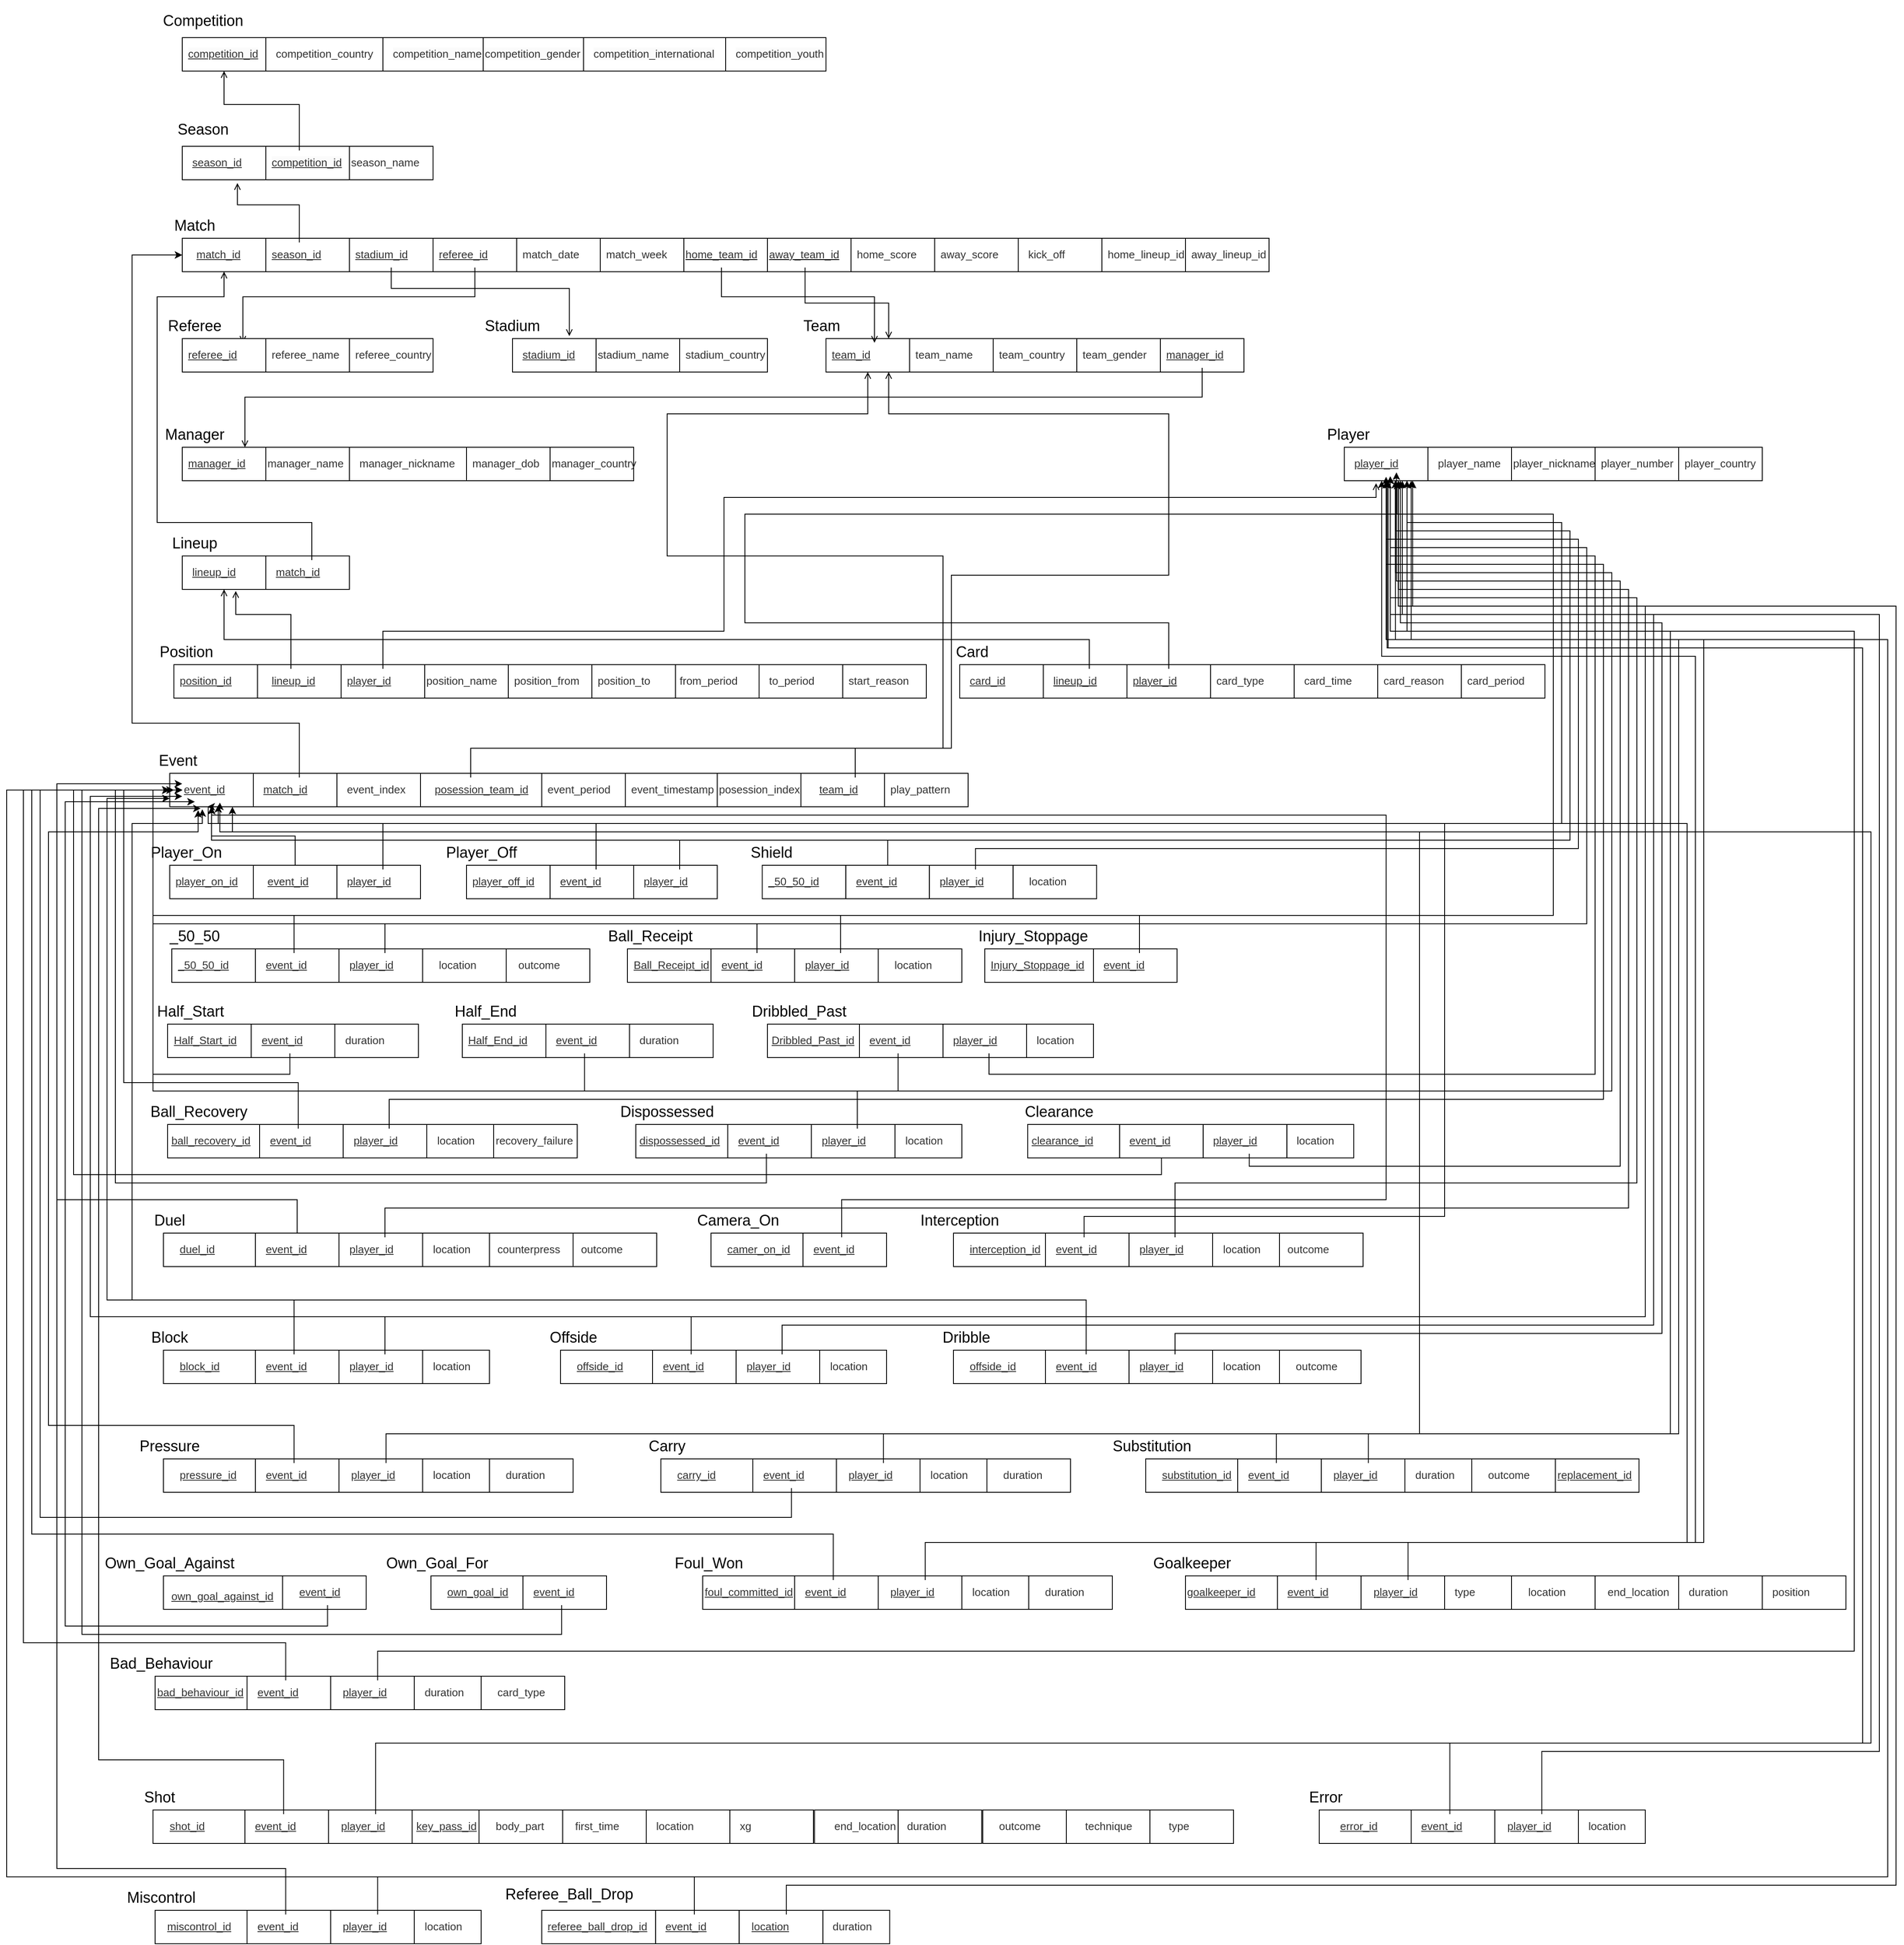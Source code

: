<mxfile version="24.2.2" type="device">
  <diagram name="Page-1" id="zdZcLszgeXTY9VD2LOEd">
    <mxGraphModel dx="3907" dy="317" grid="1" gridSize="10" guides="1" tooltips="1" connect="1" arrows="1" fold="1" page="1" pageScale="1" pageWidth="3300" pageHeight="4681" math="0" shadow="0">
      <root>
        <mxCell id="0" />
        <mxCell id="1" parent="0" />
        <mxCell id="zZk-AMzF7EkrsuqFFkpf-1" value="" style="rounded=0;whiteSpace=wrap;html=1;" parent="1" vertex="1">
          <mxGeometry x="40" y="120" width="100" height="40" as="geometry" />
        </mxCell>
        <mxCell id="zZk-AMzF7EkrsuqFFkpf-3" value="&lt;u style=&quot;forced-color-adjust: none; color: rgb(51, 51, 51); font-family: Helvetica; font-size: 13px; font-style: normal; font-variant-ligatures: normal; font-variant-caps: normal; font-weight: 400; letter-spacing: normal; orphans: 2; text-align: center; text-indent: 0px; text-transform: none; widows: 2; word-spacing: 0px; -webkit-text-stroke-width: 0px; white-space: normal; background-color: rgb(251, 251, 251);&quot;&gt;competition_id&lt;/u&gt;" style="text;whiteSpace=wrap;html=1;" parent="1" vertex="1">
          <mxGeometry x="45" y="125" width="90" height="30" as="geometry" />
        </mxCell>
        <mxCell id="zZk-AMzF7EkrsuqFFkpf-4" value="" style="rounded=0;whiteSpace=wrap;html=1;" parent="1" vertex="1">
          <mxGeometry x="140" y="120" width="140" height="40" as="geometry" />
        </mxCell>
        <mxCell id="zZk-AMzF7EkrsuqFFkpf-10" value="" style="rounded=0;whiteSpace=wrap;html=1;" parent="1" vertex="1">
          <mxGeometry x="280" y="120" width="120" height="40" as="geometry" />
        </mxCell>
        <mxCell id="zZk-AMzF7EkrsuqFFkpf-11" value="&lt;div style=&quot;text-align: center;&quot;&gt;&lt;span style=&quot;background-color: initial; font-size: 13px;&quot;&gt;&lt;font color=&quot;#333333&quot;&gt;competition_country&lt;/font&gt;&lt;/span&gt;&lt;/div&gt;" style="text;whiteSpace=wrap;html=1;" parent="1" vertex="1">
          <mxGeometry x="150" y="125" width="90" height="30" as="geometry" />
        </mxCell>
        <mxCell id="zZk-AMzF7EkrsuqFFkpf-12" value="" style="rounded=0;whiteSpace=wrap;html=1;" parent="1" vertex="1">
          <mxGeometry x="140" y="250" width="100" height="40" as="geometry" />
        </mxCell>
        <mxCell id="zZk-AMzF7EkrsuqFFkpf-13" value="" style="rounded=0;whiteSpace=wrap;html=1;" parent="1" vertex="1">
          <mxGeometry x="520" y="120" width="170" height="40" as="geometry" />
        </mxCell>
        <mxCell id="zZk-AMzF7EkrsuqFFkpf-14" value="" style="rounded=0;whiteSpace=wrap;html=1;" parent="1" vertex="1">
          <mxGeometry x="690" y="120" width="120" height="40" as="geometry" />
        </mxCell>
        <mxCell id="zZk-AMzF7EkrsuqFFkpf-15" value="" style="rounded=0;whiteSpace=wrap;html=1;" parent="1" vertex="1">
          <mxGeometry x="400" y="120" width="120" height="40" as="geometry" />
        </mxCell>
        <mxCell id="zZk-AMzF7EkrsuqFFkpf-17" value="&lt;span style=&quot;forced-color-adjust: none; color: rgb(51, 51, 51); font-family: Helvetica; font-size: 13px; font-style: normal; font-variant-ligatures: normal; font-variant-caps: normal; font-weight: 400; letter-spacing: normal; orphans: 2; text-align: center; text-indent: 0px; text-transform: none; widows: 2; word-spacing: 0px; -webkit-text-stroke-width: 0px; white-space: normal; background-color: rgb(251, 251, 251);&quot;&gt;competition_name&lt;/span&gt;" style="text;whiteSpace=wrap;html=1;" parent="1" vertex="1">
          <mxGeometry x="290" y="125" width="90" height="30" as="geometry" />
        </mxCell>
        <mxCell id="zZk-AMzF7EkrsuqFFkpf-18" value="&lt;span style=&quot;forced-color-adjust: none; color: rgb(51, 51, 51); font-family: Helvetica; font-size: 13px; font-style: normal; font-variant-ligatures: normal; font-variant-caps: normal; font-weight: 400; letter-spacing: normal; orphans: 2; text-align: center; text-indent: 0px; text-transform: none; widows: 2; word-spacing: 0px; -webkit-text-stroke-width: 0px; white-space: normal; background-color: rgb(251, 251, 251);&quot;&gt;competition_gender&lt;/span&gt;" style="text;whiteSpace=wrap;html=1;" parent="1" vertex="1">
          <mxGeometry x="400" y="125" width="90" height="30" as="geometry" />
        </mxCell>
        <mxCell id="zZk-AMzF7EkrsuqFFkpf-19" value="&lt;span style=&quot;forced-color-adjust: none; color: rgb(51, 51, 51); font-family: Helvetica; font-size: 13px; font-style: normal; font-variant-ligatures: normal; font-variant-caps: normal; font-weight: 400; letter-spacing: normal; orphans: 2; text-align: center; text-indent: 0px; text-transform: none; widows: 2; word-spacing: 0px; -webkit-text-stroke-width: 0px; white-space: normal; background-color: rgb(251, 251, 251);&quot;&gt;competition_international&lt;/span&gt;" style="text;whiteSpace=wrap;html=1;" parent="1" vertex="1">
          <mxGeometry x="530" y="125" width="90" height="30" as="geometry" />
        </mxCell>
        <mxCell id="zZk-AMzF7EkrsuqFFkpf-21" value="&lt;span style=&quot;forced-color-adjust: none; color: rgb(51, 51, 51); font-family: Helvetica; font-size: 13px; font-style: normal; font-variant-ligatures: normal; font-variant-caps: normal; font-weight: 400; letter-spacing: normal; orphans: 2; text-align: center; text-indent: 0px; text-transform: none; widows: 2; word-spacing: 0px; -webkit-text-stroke-width: 0px; white-space: normal; background-color: rgb(251, 251, 251);&quot;&gt;competition_youth&lt;/span&gt;" style="text;whiteSpace=wrap;html=1;" parent="1" vertex="1">
          <mxGeometry x="700" y="125" width="90" height="30" as="geometry" />
        </mxCell>
        <mxCell id="zZk-AMzF7EkrsuqFFkpf-22" value="&lt;font style=&quot;font-size: 18px;&quot;&gt;Competition&lt;/font&gt;" style="text;html=1;align=center;verticalAlign=middle;whiteSpace=wrap;rounded=0;" parent="1" vertex="1">
          <mxGeometry x="10" y="75" width="110" height="50" as="geometry" />
        </mxCell>
        <mxCell id="zZk-AMzF7EkrsuqFFkpf-185" style="edgeStyle=orthogonalEdgeStyle;rounded=0;orthogonalLoop=1;jettySize=auto;html=1;entryX=0.5;entryY=1;entryDx=0;entryDy=0;endArrow=open;endFill=0;" parent="1" source="zZk-AMzF7EkrsuqFFkpf-23" target="zZk-AMzF7EkrsuqFFkpf-1" edge="1">
          <mxGeometry relative="1" as="geometry">
            <Array as="points">
              <mxPoint x="180" y="200" />
              <mxPoint x="90" y="200" />
            </Array>
          </mxGeometry>
        </mxCell>
        <mxCell id="zZk-AMzF7EkrsuqFFkpf-23" value="&lt;u style=&quot;forced-color-adjust: none; color: rgb(51, 51, 51); font-family: Helvetica; font-size: 13px; font-style: normal; font-variant-ligatures: normal; font-variant-caps: normal; font-weight: 400; letter-spacing: normal; orphans: 2; text-align: center; text-indent: 0px; text-transform: none; widows: 2; word-spacing: 0px; -webkit-text-stroke-width: 0px; white-space: normal; background-color: rgb(251, 251, 251);&quot;&gt;competition_id&lt;/u&gt;" style="text;whiteSpace=wrap;html=1;" parent="1" vertex="1">
          <mxGeometry x="145" y="255" width="90" height="30" as="geometry" />
        </mxCell>
        <mxCell id="zZk-AMzF7EkrsuqFFkpf-24" value="" style="rounded=0;whiteSpace=wrap;html=1;" parent="1" vertex="1">
          <mxGeometry x="40" y="250" width="100" height="40" as="geometry" />
        </mxCell>
        <mxCell id="zZk-AMzF7EkrsuqFFkpf-25" value="&lt;div style=&quot;text-align: center;&quot;&gt;&lt;span style=&quot;background-color: initial; font-size: 13px;&quot;&gt;&lt;font color=&quot;#333333&quot;&gt;&lt;u&gt;season_id&lt;/u&gt;&lt;/font&gt;&lt;/span&gt;&lt;/div&gt;" style="text;whiteSpace=wrap;html=1;" parent="1" vertex="1">
          <mxGeometry x="50" y="255" width="90" height="30" as="geometry" />
        </mxCell>
        <mxCell id="zZk-AMzF7EkrsuqFFkpf-27" value="" style="rounded=0;whiteSpace=wrap;html=1;" parent="1" vertex="1">
          <mxGeometry x="140" y="480" width="100" height="40" as="geometry" />
        </mxCell>
        <mxCell id="zZk-AMzF7EkrsuqFFkpf-28" value="" style="rounded=0;whiteSpace=wrap;html=1;" parent="1" vertex="1">
          <mxGeometry x="540" y="360" width="100" height="40" as="geometry" />
        </mxCell>
        <mxCell id="zZk-AMzF7EkrsuqFFkpf-29" value="" style="rounded=0;whiteSpace=wrap;html=1;" parent="1" vertex="1">
          <mxGeometry x="240" y="360" width="100" height="40" as="geometry" />
        </mxCell>
        <mxCell id="zZk-AMzF7EkrsuqFFkpf-30" value="" style="rounded=0;whiteSpace=wrap;html=1;" parent="1" vertex="1">
          <mxGeometry x="140" y="360" width="100" height="40" as="geometry" />
        </mxCell>
        <mxCell id="zZk-AMzF7EkrsuqFFkpf-31" value="" style="rounded=0;whiteSpace=wrap;html=1;" parent="1" vertex="1">
          <mxGeometry x="240" y="250" width="100" height="40" as="geometry" />
        </mxCell>
        <mxCell id="zZk-AMzF7EkrsuqFFkpf-32" value="" style="rounded=0;whiteSpace=wrap;html=1;" parent="1" vertex="1">
          <mxGeometry x="40" y="360" width="100" height="40" as="geometry" />
        </mxCell>
        <mxCell id="zZk-AMzF7EkrsuqFFkpf-33" value="&lt;div style=&quot;text-align: center;&quot;&gt;&lt;span style=&quot;background-color: initial; font-size: 13px;&quot;&gt;&lt;font color=&quot;#333333&quot;&gt;season_name&lt;/font&gt;&lt;/span&gt;&lt;/div&gt;" style="text;whiteSpace=wrap;html=1;" parent="1" vertex="1">
          <mxGeometry x="240" y="255" width="90" height="30" as="geometry" />
        </mxCell>
        <mxCell id="zZk-AMzF7EkrsuqFFkpf-34" value="&lt;span style=&quot;font-size: 18px;&quot;&gt;Season&lt;/span&gt;" style="text;html=1;align=center;verticalAlign=middle;whiteSpace=wrap;rounded=0;" parent="1" vertex="1">
          <mxGeometry x="10" y="205" width="110" height="50" as="geometry" />
        </mxCell>
        <mxCell id="zZk-AMzF7EkrsuqFFkpf-35" value="&lt;span style=&quot;font-size: 18px;&quot;&gt;Match&lt;/span&gt;" style="text;html=1;align=center;verticalAlign=middle;whiteSpace=wrap;rounded=0;" parent="1" vertex="1">
          <mxGeometry y="320" width="110" height="50" as="geometry" />
        </mxCell>
        <mxCell id="zZk-AMzF7EkrsuqFFkpf-36" value="&lt;div style=&quot;text-align: center;&quot;&gt;&lt;font color=&quot;#333333&quot;&gt;&lt;span style=&quot;font-size: 13px;&quot;&gt;&lt;u&gt;match_id&lt;/u&gt;&lt;/span&gt;&lt;/font&gt;&lt;/div&gt;" style="text;whiteSpace=wrap;html=1;" parent="1" vertex="1">
          <mxGeometry x="55" y="365" width="90" height="30" as="geometry" />
        </mxCell>
        <mxCell id="zZk-AMzF7EkrsuqFFkpf-38" value="&lt;div style=&quot;text-align: center;&quot;&gt;&lt;font color=&quot;#333333&quot;&gt;&lt;span style=&quot;font-size: 13px;&quot;&gt;&lt;u&gt;season_id&lt;/u&gt;&lt;/span&gt;&lt;/font&gt;&lt;/div&gt;" style="text;whiteSpace=wrap;html=1;" parent="1" vertex="1">
          <mxGeometry x="145" y="365" width="90" height="30" as="geometry" />
        </mxCell>
        <mxCell id="zZk-AMzF7EkrsuqFFkpf-39" value="&lt;div style=&quot;text-align: center;&quot;&gt;&lt;font color=&quot;#333333&quot;&gt;&lt;span style=&quot;font-size: 13px;&quot;&gt;&lt;u&gt;stadium_id&lt;/u&gt;&lt;/span&gt;&lt;/font&gt;&lt;/div&gt;" style="text;whiteSpace=wrap;html=1;" parent="1" vertex="1">
          <mxGeometry x="245" y="365" width="90" height="30" as="geometry" />
        </mxCell>
        <mxCell id="zZk-AMzF7EkrsuqFFkpf-40" value="" style="rounded=0;whiteSpace=wrap;html=1;" parent="1" vertex="1">
          <mxGeometry x="840" y="360" width="100" height="40" as="geometry" />
        </mxCell>
        <mxCell id="zZk-AMzF7EkrsuqFFkpf-41" value="" style="rounded=0;whiteSpace=wrap;html=1;" parent="1" vertex="1">
          <mxGeometry x="640" y="360" width="100" height="40" as="geometry" />
        </mxCell>
        <mxCell id="zZk-AMzF7EkrsuqFFkpf-42" value="" style="rounded=0;whiteSpace=wrap;html=1;" parent="1" vertex="1">
          <mxGeometry x="740" y="360" width="100" height="40" as="geometry" />
        </mxCell>
        <mxCell id="zZk-AMzF7EkrsuqFFkpf-44" value="" style="rounded=0;whiteSpace=wrap;html=1;" parent="1" vertex="1">
          <mxGeometry x="440" y="360" width="100" height="40" as="geometry" />
        </mxCell>
        <mxCell id="zZk-AMzF7EkrsuqFFkpf-45" value="" style="rounded=0;whiteSpace=wrap;html=1;" parent="1" vertex="1">
          <mxGeometry x="340" y="360" width="100" height="40" as="geometry" />
        </mxCell>
        <mxCell id="zZk-AMzF7EkrsuqFFkpf-189" style="edgeStyle=orthogonalEdgeStyle;rounded=0;orthogonalLoop=1;jettySize=auto;html=1;entryX=0.75;entryY=0;entryDx=0;entryDy=0;endArrow=open;endFill=0;" parent="1" source="zZk-AMzF7EkrsuqFFkpf-46" target="zZk-AMzF7EkrsuqFFkpf-63" edge="1">
          <mxGeometry relative="1" as="geometry">
            <Array as="points">
              <mxPoint x="390" y="430" />
              <mxPoint x="113" y="430" />
            </Array>
          </mxGeometry>
        </mxCell>
        <mxCell id="zZk-AMzF7EkrsuqFFkpf-46" value="&lt;div style=&quot;text-align: center;&quot;&gt;&lt;font color=&quot;#333333&quot;&gt;&lt;span style=&quot;font-size: 13px;&quot;&gt;&lt;u&gt;referee_id&lt;/u&gt;&lt;/span&gt;&lt;/font&gt;&lt;/div&gt;" style="text;whiteSpace=wrap;html=1;" parent="1" vertex="1">
          <mxGeometry x="345" y="365" width="90" height="30" as="geometry" />
        </mxCell>
        <mxCell id="zZk-AMzF7EkrsuqFFkpf-47" value="&lt;div style=&quot;text-align: center;&quot;&gt;&lt;font color=&quot;#333333&quot;&gt;&lt;span style=&quot;font-size: 13px;&quot;&gt;match_date&lt;/span&gt;&lt;/font&gt;&lt;/div&gt;" style="text;whiteSpace=wrap;html=1;" parent="1" vertex="1">
          <mxGeometry x="445" y="365" width="90" height="30" as="geometry" />
        </mxCell>
        <mxCell id="zZk-AMzF7EkrsuqFFkpf-48" value="&lt;div style=&quot;text-align: center;&quot;&gt;&lt;font color=&quot;#333333&quot;&gt;&lt;span style=&quot;font-size: 13px;&quot;&gt;match_week&lt;/span&gt;&lt;/font&gt;&lt;/div&gt;" style="text;whiteSpace=wrap;html=1;" parent="1" vertex="1">
          <mxGeometry x="545" y="365" width="90" height="30" as="geometry" />
        </mxCell>
        <mxCell id="zZk-AMzF7EkrsuqFFkpf-49" value="&lt;div style=&quot;text-align: center;&quot;&gt;&lt;font color=&quot;#333333&quot;&gt;&lt;span style=&quot;font-size: 13px;&quot;&gt;home_team_id&lt;/span&gt;&lt;/font&gt;&lt;/div&gt;" style="text;whiteSpace=wrap;html=1;fontStyle=4" parent="1" vertex="1">
          <mxGeometry x="640" y="365" width="90" height="30" as="geometry" />
        </mxCell>
        <mxCell id="zZk-AMzF7EkrsuqFFkpf-191" style="edgeStyle=orthogonalEdgeStyle;rounded=0;orthogonalLoop=1;jettySize=auto;html=1;entryX=0.75;entryY=0;entryDx=0;entryDy=0;endArrow=open;endFill=0;" parent="1" source="zZk-AMzF7EkrsuqFFkpf-50" target="zZk-AMzF7EkrsuqFFkpf-76" edge="1">
          <mxGeometry relative="1" as="geometry" />
        </mxCell>
        <mxCell id="zZk-AMzF7EkrsuqFFkpf-50" value="&lt;div style=&quot;text-align: center;&quot;&gt;&lt;font color=&quot;#333333&quot;&gt;&lt;span style=&quot;font-size: 13px;&quot;&gt;away_team_id&lt;/span&gt;&lt;/font&gt;&lt;/div&gt;" style="text;whiteSpace=wrap;html=1;fontStyle=4" parent="1" vertex="1">
          <mxGeometry x="740" y="365" width="90" height="30" as="geometry" />
        </mxCell>
        <mxCell id="zZk-AMzF7EkrsuqFFkpf-51" value="&lt;div style=&quot;text-align: center;&quot;&gt;&lt;font color=&quot;#333333&quot;&gt;&lt;span style=&quot;font-size: 13px;&quot;&gt;home_score&lt;/span&gt;&lt;/font&gt;&lt;/div&gt;" style="text;whiteSpace=wrap;html=1;" parent="1" vertex="1">
          <mxGeometry x="845" y="365" width="90" height="30" as="geometry" />
        </mxCell>
        <mxCell id="zZk-AMzF7EkrsuqFFkpf-52" value="" style="rounded=0;whiteSpace=wrap;html=1;" parent="1" vertex="1">
          <mxGeometry x="40" y="480" width="100" height="40" as="geometry" />
        </mxCell>
        <mxCell id="zZk-AMzF7EkrsuqFFkpf-53" value="" style="rounded=0;whiteSpace=wrap;html=1;" parent="1" vertex="1">
          <mxGeometry x="1240" y="360" width="100" height="40" as="geometry" />
        </mxCell>
        <mxCell id="zZk-AMzF7EkrsuqFFkpf-54" value="" style="rounded=0;whiteSpace=wrap;html=1;" parent="1" vertex="1">
          <mxGeometry x="1140" y="360" width="100" height="40" as="geometry" />
        </mxCell>
        <mxCell id="zZk-AMzF7EkrsuqFFkpf-55" value="" style="rounded=0;whiteSpace=wrap;html=1;" parent="1" vertex="1">
          <mxGeometry x="1040" y="360" width="100" height="40" as="geometry" />
        </mxCell>
        <mxCell id="zZk-AMzF7EkrsuqFFkpf-56" value="" style="rounded=0;whiteSpace=wrap;html=1;" parent="1" vertex="1">
          <mxGeometry x="940" y="360" width="100" height="40" as="geometry" />
        </mxCell>
        <mxCell id="zZk-AMzF7EkrsuqFFkpf-57" value="&lt;div style=&quot;text-align: center;&quot;&gt;&lt;font color=&quot;#333333&quot;&gt;&lt;span style=&quot;font-size: 13px;&quot;&gt;away_score&lt;/span&gt;&lt;/font&gt;&lt;/div&gt;" style="text;whiteSpace=wrap;html=1;" parent="1" vertex="1">
          <mxGeometry x="945" y="365" width="90" height="30" as="geometry" />
        </mxCell>
        <mxCell id="zZk-AMzF7EkrsuqFFkpf-58" value="&lt;div style=&quot;text-align: center;&quot;&gt;&lt;font color=&quot;#333333&quot;&gt;&lt;span style=&quot;font-size: 13px;&quot;&gt;kick_off&lt;/span&gt;&lt;/font&gt;&lt;/div&gt;" style="text;whiteSpace=wrap;html=1;" parent="1" vertex="1">
          <mxGeometry x="1050" y="365" width="90" height="30" as="geometry" />
        </mxCell>
        <mxCell id="zZk-AMzF7EkrsuqFFkpf-59" value="&lt;div style=&quot;text-align: center;&quot;&gt;&lt;font color=&quot;#333333&quot;&gt;&lt;span style=&quot;font-size: 13px;&quot;&gt;home_lineup_id&lt;/span&gt;&lt;/font&gt;&lt;/div&gt;" style="text;whiteSpace=wrap;html=1;" parent="1" vertex="1">
          <mxGeometry x="1145" y="365" width="90" height="30" as="geometry" />
        </mxCell>
        <mxCell id="zZk-AMzF7EkrsuqFFkpf-60" value="&lt;div style=&quot;text-align: center;&quot;&gt;&lt;font color=&quot;#333333&quot;&gt;&lt;span style=&quot;font-size: 13px;&quot;&gt;away_lineup_id&lt;/span&gt;&lt;/font&gt;&lt;/div&gt;" style="text;whiteSpace=wrap;html=1;" parent="1" vertex="1">
          <mxGeometry x="1245" y="365" width="90" height="30" as="geometry" />
        </mxCell>
        <mxCell id="zZk-AMzF7EkrsuqFFkpf-61" value="&lt;span style=&quot;font-size: 18px;&quot;&gt;Referee&lt;/span&gt;" style="text;html=1;align=center;verticalAlign=middle;whiteSpace=wrap;rounded=0;" parent="1" vertex="1">
          <mxGeometry y="440" width="110" height="50" as="geometry" />
        </mxCell>
        <mxCell id="zZk-AMzF7EkrsuqFFkpf-62" value="" style="rounded=0;whiteSpace=wrap;html=1;" parent="1" vertex="1">
          <mxGeometry x="240" y="480" width="100" height="40" as="geometry" />
        </mxCell>
        <mxCell id="zZk-AMzF7EkrsuqFFkpf-63" value="&lt;div style=&quot;text-align: center;&quot;&gt;&lt;font color=&quot;#333333&quot;&gt;&lt;span style=&quot;font-size: 13px;&quot;&gt;&lt;u&gt;referee_id&lt;/u&gt;&lt;/span&gt;&lt;/font&gt;&lt;/div&gt;" style="text;whiteSpace=wrap;html=1;" parent="1" vertex="1">
          <mxGeometry x="45" y="485" width="90" height="30" as="geometry" />
        </mxCell>
        <mxCell id="zZk-AMzF7EkrsuqFFkpf-64" value="&lt;div style=&quot;text-align: center;&quot;&gt;&lt;font color=&quot;#333333&quot;&gt;&lt;span style=&quot;font-size: 13px;&quot;&gt;referee_name&lt;/span&gt;&lt;/font&gt;&lt;/div&gt;" style="text;whiteSpace=wrap;html=1;" parent="1" vertex="1">
          <mxGeometry x="145" y="485" width="90" height="30" as="geometry" />
        </mxCell>
        <mxCell id="zZk-AMzF7EkrsuqFFkpf-65" value="&lt;div style=&quot;text-align: center;&quot;&gt;&lt;font color=&quot;#333333&quot;&gt;&lt;span style=&quot;font-size: 13px;&quot;&gt;referee_country&lt;/span&gt;&lt;/font&gt;&lt;/div&gt;" style="text;whiteSpace=wrap;html=1;" parent="1" vertex="1">
          <mxGeometry x="245" y="485" width="90" height="30" as="geometry" />
        </mxCell>
        <mxCell id="zZk-AMzF7EkrsuqFFkpf-68" value="" style="rounded=0;whiteSpace=wrap;html=1;" parent="1" vertex="1">
          <mxGeometry x="435" y="480" width="100" height="40" as="geometry" />
        </mxCell>
        <mxCell id="zZk-AMzF7EkrsuqFFkpf-69" value="" style="rounded=0;whiteSpace=wrap;html=1;" parent="1" vertex="1">
          <mxGeometry x="1210" y="480" width="100" height="40" as="geometry" />
        </mxCell>
        <mxCell id="zZk-AMzF7EkrsuqFFkpf-70" value="" style="rounded=0;whiteSpace=wrap;html=1;" parent="1" vertex="1">
          <mxGeometry x="535" y="480" width="100" height="40" as="geometry" />
        </mxCell>
        <mxCell id="zZk-AMzF7EkrsuqFFkpf-71" value="" style="rounded=0;whiteSpace=wrap;html=1;" parent="1" vertex="1">
          <mxGeometry x="140" y="610" width="100" height="40" as="geometry" />
        </mxCell>
        <mxCell id="zZk-AMzF7EkrsuqFFkpf-72" value="" style="rounded=0;whiteSpace=wrap;html=1;" parent="1" vertex="1">
          <mxGeometry x="240" y="610" width="140" height="40" as="geometry" />
        </mxCell>
        <mxCell id="zZk-AMzF7EkrsuqFFkpf-73" value="" style="rounded=0;whiteSpace=wrap;html=1;" parent="1" vertex="1">
          <mxGeometry x="1110" y="480" width="100" height="40" as="geometry" />
        </mxCell>
        <mxCell id="zZk-AMzF7EkrsuqFFkpf-74" value="" style="rounded=0;whiteSpace=wrap;html=1;" parent="1" vertex="1">
          <mxGeometry x="40" y="610" width="100" height="40" as="geometry" />
        </mxCell>
        <mxCell id="zZk-AMzF7EkrsuqFFkpf-75" value="" style="rounded=0;whiteSpace=wrap;html=1;" parent="1" vertex="1">
          <mxGeometry x="635" y="480" width="105" height="40" as="geometry" />
        </mxCell>
        <mxCell id="zZk-AMzF7EkrsuqFFkpf-76" value="" style="rounded=0;whiteSpace=wrap;html=1;" parent="1" vertex="1">
          <mxGeometry x="810" y="480" width="100" height="40" as="geometry" />
        </mxCell>
        <mxCell id="zZk-AMzF7EkrsuqFFkpf-77" value="" style="rounded=0;whiteSpace=wrap;html=1;" parent="1" vertex="1">
          <mxGeometry x="910" y="480" width="100" height="40" as="geometry" />
        </mxCell>
        <mxCell id="zZk-AMzF7EkrsuqFFkpf-78" value="" style="rounded=0;whiteSpace=wrap;html=1;" parent="1" vertex="1">
          <mxGeometry x="1010" y="480" width="100" height="40" as="geometry" />
        </mxCell>
        <mxCell id="zZk-AMzF7EkrsuqFFkpf-79" value="&lt;span style=&quot;font-size: 18px;&quot;&gt;Stadium&lt;/span&gt;" style="text;html=1;align=center;verticalAlign=middle;whiteSpace=wrap;rounded=0;" parent="1" vertex="1">
          <mxGeometry x="380" y="440" width="110" height="50" as="geometry" />
        </mxCell>
        <mxCell id="zZk-AMzF7EkrsuqFFkpf-80" value="&lt;div style=&quot;text-align: center;&quot;&gt;&lt;font color=&quot;#333333&quot;&gt;&lt;span style=&quot;font-size: 13px;&quot;&gt;&lt;u&gt;stadium_id&lt;/u&gt;&lt;/span&gt;&lt;/font&gt;&lt;/div&gt;" style="text;whiteSpace=wrap;html=1;" parent="1" vertex="1">
          <mxGeometry x="445" y="485" width="90" height="30" as="geometry" />
        </mxCell>
        <mxCell id="zZk-AMzF7EkrsuqFFkpf-81" value="&lt;div style=&quot;text-align: center;&quot;&gt;&lt;font color=&quot;#333333&quot;&gt;&lt;span style=&quot;font-size: 13px;&quot;&gt;stadium_name&lt;/span&gt;&lt;/font&gt;&lt;/div&gt;" style="text;whiteSpace=wrap;html=1;" parent="1" vertex="1">
          <mxGeometry x="535" y="485" width="90" height="30" as="geometry" />
        </mxCell>
        <mxCell id="zZk-AMzF7EkrsuqFFkpf-82" value="&lt;div style=&quot;text-align: center;&quot;&gt;&lt;font color=&quot;#333333&quot;&gt;&lt;span style=&quot;font-size: 13px;&quot;&gt;stadium_country&lt;/span&gt;&lt;/font&gt;&lt;/div&gt;" style="text;whiteSpace=wrap;html=1;" parent="1" vertex="1">
          <mxGeometry x="640" y="485" width="90" height="30" as="geometry" />
        </mxCell>
        <mxCell id="zZk-AMzF7EkrsuqFFkpf-83" value="&lt;span style=&quot;font-size: 18px;&quot;&gt;Team&lt;/span&gt;" style="text;html=1;align=center;verticalAlign=middle;whiteSpace=wrap;rounded=0;" parent="1" vertex="1">
          <mxGeometry x="750" y="440" width="110" height="50" as="geometry" />
        </mxCell>
        <mxCell id="zZk-AMzF7EkrsuqFFkpf-84" value="&lt;div style=&quot;text-align: center;&quot;&gt;&lt;font color=&quot;#333333&quot;&gt;&lt;span style=&quot;font-size: 13px;&quot;&gt;&lt;u&gt;team_id&lt;/u&gt;&lt;/span&gt;&lt;/font&gt;&lt;/div&gt;" style="text;whiteSpace=wrap;html=1;" parent="1" vertex="1">
          <mxGeometry x="815" y="485" width="90" height="30" as="geometry" />
        </mxCell>
        <mxCell id="zZk-AMzF7EkrsuqFFkpf-85" value="&lt;div style=&quot;text-align: center;&quot;&gt;&lt;font color=&quot;#333333&quot;&gt;&lt;span style=&quot;font-size: 13px;&quot;&gt;team_name&lt;/span&gt;&lt;/font&gt;&lt;/div&gt;" style="text;whiteSpace=wrap;html=1;" parent="1" vertex="1">
          <mxGeometry x="915" y="485" width="90" height="30" as="geometry" />
        </mxCell>
        <mxCell id="zZk-AMzF7EkrsuqFFkpf-86" value="&lt;div style=&quot;text-align: center;&quot;&gt;&lt;font color=&quot;#333333&quot;&gt;&lt;span style=&quot;font-size: 13px;&quot;&gt;team_country&lt;/span&gt;&lt;/font&gt;&lt;/div&gt;" style="text;whiteSpace=wrap;html=1;" parent="1" vertex="1">
          <mxGeometry x="1015" y="485" width="90" height="30" as="geometry" />
        </mxCell>
        <mxCell id="zZk-AMzF7EkrsuqFFkpf-87" value="&lt;div style=&quot;text-align: center;&quot;&gt;&lt;font color=&quot;#333333&quot;&gt;&lt;span style=&quot;font-size: 13px;&quot;&gt;team_gender&lt;/span&gt;&lt;/font&gt;&lt;/div&gt;" style="text;whiteSpace=wrap;html=1;" parent="1" vertex="1">
          <mxGeometry x="1115" y="485" width="90" height="30" as="geometry" />
        </mxCell>
        <mxCell id="zZk-AMzF7EkrsuqFFkpf-192" style="edgeStyle=orthogonalEdgeStyle;rounded=0;orthogonalLoop=1;jettySize=auto;html=1;entryX=0.75;entryY=0;entryDx=0;entryDy=0;endArrow=open;endFill=0;" parent="1" source="zZk-AMzF7EkrsuqFFkpf-88" target="zZk-AMzF7EkrsuqFFkpf-74" edge="1">
          <mxGeometry relative="1" as="geometry">
            <Array as="points">
              <mxPoint x="1260" y="550" />
              <mxPoint x="115" y="550" />
            </Array>
          </mxGeometry>
        </mxCell>
        <mxCell id="zZk-AMzF7EkrsuqFFkpf-88" value="&lt;div style=&quot;text-align: center;&quot;&gt;&lt;font color=&quot;#333333&quot;&gt;&lt;span style=&quot;font-size: 13px;&quot;&gt;&lt;u&gt;manager_id&lt;/u&gt;&lt;/span&gt;&lt;/font&gt;&lt;/div&gt;" style="text;whiteSpace=wrap;html=1;" parent="1" vertex="1">
          <mxGeometry x="1215" y="485" width="90" height="30" as="geometry" />
        </mxCell>
        <mxCell id="zZk-AMzF7EkrsuqFFkpf-89" value="&lt;span style=&quot;font-size: 18px;&quot;&gt;Manager&lt;/span&gt;" style="text;html=1;align=center;verticalAlign=middle;whiteSpace=wrap;rounded=0;" parent="1" vertex="1">
          <mxGeometry y="570" width="110" height="50" as="geometry" />
        </mxCell>
        <mxCell id="zZk-AMzF7EkrsuqFFkpf-90" value="" style="rounded=0;whiteSpace=wrap;html=1;" parent="1" vertex="1">
          <mxGeometry x="380" y="610" width="100" height="40" as="geometry" />
        </mxCell>
        <mxCell id="zZk-AMzF7EkrsuqFFkpf-91" value="" style="rounded=0;whiteSpace=wrap;html=1;" parent="1" vertex="1">
          <mxGeometry x="480" y="610" width="100" height="40" as="geometry" />
        </mxCell>
        <mxCell id="zZk-AMzF7EkrsuqFFkpf-92" value="" style="rounded=0;whiteSpace=wrap;html=1;" parent="1" vertex="1">
          <mxGeometry x="1430" y="610" width="100" height="40" as="geometry" />
        </mxCell>
        <mxCell id="zZk-AMzF7EkrsuqFFkpf-93" value="" style="rounded=0;whiteSpace=wrap;html=1;" parent="1" vertex="1">
          <mxGeometry x="1530" y="610" width="100" height="40" as="geometry" />
        </mxCell>
        <mxCell id="zZk-AMzF7EkrsuqFFkpf-94" value="" style="rounded=0;whiteSpace=wrap;html=1;" parent="1" vertex="1">
          <mxGeometry x="30" y="870" width="100" height="40" as="geometry" />
        </mxCell>
        <mxCell id="zZk-AMzF7EkrsuqFFkpf-95" value="" style="rounded=0;whiteSpace=wrap;html=1;" parent="1" vertex="1">
          <mxGeometry x="1630" y="610" width="100" height="40" as="geometry" />
        </mxCell>
        <mxCell id="zZk-AMzF7EkrsuqFFkpf-96" value="" style="rounded=0;whiteSpace=wrap;html=1;" parent="1" vertex="1">
          <mxGeometry x="830" y="870" width="100" height="40" as="geometry" />
        </mxCell>
        <mxCell id="zZk-AMzF7EkrsuqFFkpf-97" value="" style="rounded=0;whiteSpace=wrap;html=1;" parent="1" vertex="1">
          <mxGeometry x="1830" y="610" width="100" height="40" as="geometry" />
        </mxCell>
        <mxCell id="zZk-AMzF7EkrsuqFFkpf-98" value="" style="rounded=0;whiteSpace=wrap;html=1;" parent="1" vertex="1">
          <mxGeometry x="1730" y="610" width="100" height="40" as="geometry" />
        </mxCell>
        <mxCell id="zZk-AMzF7EkrsuqFFkpf-99" value="" style="rounded=0;whiteSpace=wrap;html=1;" parent="1" vertex="1">
          <mxGeometry x="230" y="870" width="100" height="40" as="geometry" />
        </mxCell>
        <mxCell id="zZk-AMzF7EkrsuqFFkpf-100" value="" style="rounded=0;whiteSpace=wrap;html=1;" parent="1" vertex="1">
          <mxGeometry x="130" y="870" width="100" height="40" as="geometry" />
        </mxCell>
        <mxCell id="zZk-AMzF7EkrsuqFFkpf-101" value="&lt;div style=&quot;text-align: center;&quot;&gt;&lt;font color=&quot;#333333&quot;&gt;&lt;span style=&quot;font-size: 13px;&quot;&gt;&lt;u&gt;manager_id&lt;/u&gt;&lt;/span&gt;&lt;/font&gt;&lt;/div&gt;" style="text;whiteSpace=wrap;html=1;" parent="1" vertex="1">
          <mxGeometry x="45" y="615" width="90" height="30" as="geometry" />
        </mxCell>
        <mxCell id="zZk-AMzF7EkrsuqFFkpf-102" value="&lt;div style=&quot;text-align: center;&quot;&gt;&lt;font color=&quot;#333333&quot;&gt;&lt;span style=&quot;font-size: 13px;&quot;&gt;manager_name&lt;/span&gt;&lt;/font&gt;&lt;/div&gt;" style="text;whiteSpace=wrap;html=1;" parent="1" vertex="1">
          <mxGeometry x="140" y="615" width="90" height="30" as="geometry" />
        </mxCell>
        <mxCell id="zZk-AMzF7EkrsuqFFkpf-103" value="&lt;div style=&quot;text-align: center;&quot;&gt;&lt;font color=&quot;#333333&quot;&gt;&lt;span style=&quot;font-size: 13px;&quot;&gt;manager_nickname&lt;/span&gt;&lt;/font&gt;&lt;/div&gt;" style="text;whiteSpace=wrap;html=1;" parent="1" vertex="1">
          <mxGeometry x="250" y="615" width="90" height="30" as="geometry" />
        </mxCell>
        <mxCell id="zZk-AMzF7EkrsuqFFkpf-105" value="&lt;div style=&quot;text-align: center;&quot;&gt;&lt;font color=&quot;#333333&quot;&gt;&lt;span style=&quot;font-size: 13px;&quot;&gt;manager_dob&lt;/span&gt;&lt;/font&gt;&lt;/div&gt;" style="text;whiteSpace=wrap;html=1;" parent="1" vertex="1">
          <mxGeometry x="385" y="615" width="90" height="30" as="geometry" />
        </mxCell>
        <mxCell id="zZk-AMzF7EkrsuqFFkpf-106" value="&lt;div style=&quot;text-align: center;&quot;&gt;&lt;font color=&quot;#333333&quot;&gt;&lt;span style=&quot;font-size: 13px;&quot;&gt;manager_country&lt;/span&gt;&lt;/font&gt;&lt;/div&gt;" style="text;whiteSpace=wrap;html=1;" parent="1" vertex="1">
          <mxGeometry x="480" y="615" width="90" height="30" as="geometry" />
        </mxCell>
        <mxCell id="zZk-AMzF7EkrsuqFFkpf-108" value="&lt;span style=&quot;font-size: 18px;&quot;&gt;Player&lt;/span&gt;" style="text;html=1;align=center;verticalAlign=middle;whiteSpace=wrap;rounded=0;" parent="1" vertex="1">
          <mxGeometry x="1380" y="570" width="110" height="50" as="geometry" />
        </mxCell>
        <mxCell id="zZk-AMzF7EkrsuqFFkpf-109" value="&lt;div style=&quot;text-align: center;&quot;&gt;&lt;font color=&quot;#333333&quot;&gt;&lt;span style=&quot;font-size: 13px;&quot;&gt;&lt;u&gt;player_id&lt;/u&gt;&lt;/span&gt;&lt;/font&gt;&lt;/div&gt;" style="text;whiteSpace=wrap;html=1;" parent="1" vertex="1">
          <mxGeometry x="1440" y="615" width="90" height="30" as="geometry" />
        </mxCell>
        <mxCell id="zZk-AMzF7EkrsuqFFkpf-110" value="&lt;div style=&quot;text-align: center;&quot;&gt;&lt;font color=&quot;#333333&quot;&gt;&lt;span style=&quot;font-size: 13px;&quot;&gt;player_name&lt;/span&gt;&lt;/font&gt;&lt;/div&gt;" style="text;whiteSpace=wrap;html=1;" parent="1" vertex="1">
          <mxGeometry x="1540" y="615" width="90" height="30" as="geometry" />
        </mxCell>
        <mxCell id="zZk-AMzF7EkrsuqFFkpf-111" value="&lt;div style=&quot;text-align: center;&quot;&gt;&lt;font color=&quot;#333333&quot;&gt;&lt;span style=&quot;font-size: 13px;&quot;&gt;player_nickname&lt;/span&gt;&lt;/font&gt;&lt;/div&gt;" style="text;whiteSpace=wrap;html=1;" parent="1" vertex="1">
          <mxGeometry x="1630" y="615" width="90" height="30" as="geometry" />
        </mxCell>
        <mxCell id="zZk-AMzF7EkrsuqFFkpf-113" value="&lt;div style=&quot;text-align: center;&quot;&gt;&lt;font color=&quot;#333333&quot;&gt;&lt;span style=&quot;font-size: 13px;&quot;&gt;player_number&lt;/span&gt;&lt;/font&gt;&lt;/div&gt;" style="text;whiteSpace=wrap;html=1;" parent="1" vertex="1">
          <mxGeometry x="1735" y="615" width="90" height="30" as="geometry" />
        </mxCell>
        <mxCell id="zZk-AMzF7EkrsuqFFkpf-114" value="&lt;div style=&quot;text-align: center;&quot;&gt;&lt;font color=&quot;#333333&quot;&gt;&lt;span style=&quot;font-size: 13px;&quot;&gt;player_country&lt;/span&gt;&lt;/font&gt;&lt;/div&gt;" style="text;whiteSpace=wrap;html=1;" parent="1" vertex="1">
          <mxGeometry x="1835" y="615" width="90" height="30" as="geometry" />
        </mxCell>
        <mxCell id="zZk-AMzF7EkrsuqFFkpf-115" value="&lt;span style=&quot;font-size: 18px;&quot;&gt;Position&lt;/span&gt;" style="text;html=1;align=center;verticalAlign=middle;whiteSpace=wrap;rounded=0;" parent="1" vertex="1">
          <mxGeometry x="-10" y="830" width="110" height="50" as="geometry" />
        </mxCell>
        <mxCell id="zZk-AMzF7EkrsuqFFkpf-116" value="" style="rounded=0;whiteSpace=wrap;html=1;" parent="1" vertex="1">
          <mxGeometry x="330" y="870" width="100" height="40" as="geometry" />
        </mxCell>
        <mxCell id="zZk-AMzF7EkrsuqFFkpf-117" value="" style="rounded=0;whiteSpace=wrap;html=1;" parent="1" vertex="1">
          <mxGeometry x="430" y="870" width="100" height="40" as="geometry" />
        </mxCell>
        <mxCell id="zZk-AMzF7EkrsuqFFkpf-118" value="" style="rounded=0;whiteSpace=wrap;html=1;" parent="1" vertex="1">
          <mxGeometry x="40" y="740" width="100" height="40" as="geometry" />
        </mxCell>
        <mxCell id="zZk-AMzF7EkrsuqFFkpf-119" value="" style="rounded=0;whiteSpace=wrap;html=1;" parent="1" vertex="1">
          <mxGeometry x="630" y="870" width="100" height="40" as="geometry" />
        </mxCell>
        <mxCell id="zZk-AMzF7EkrsuqFFkpf-120" value="" style="rounded=0;whiteSpace=wrap;html=1;" parent="1" vertex="1">
          <mxGeometry x="1270" y="870" width="100" height="40" as="geometry" />
        </mxCell>
        <mxCell id="zZk-AMzF7EkrsuqFFkpf-121" value="" style="rounded=0;whiteSpace=wrap;html=1;" parent="1" vertex="1">
          <mxGeometry x="530" y="870" width="100" height="40" as="geometry" />
        </mxCell>
        <mxCell id="zZk-AMzF7EkrsuqFFkpf-122" value="" style="rounded=0;whiteSpace=wrap;html=1;" parent="1" vertex="1">
          <mxGeometry x="730" y="870" width="100" height="40" as="geometry" />
        </mxCell>
        <mxCell id="zZk-AMzF7EkrsuqFFkpf-123" value="" style="rounded=0;whiteSpace=wrap;html=1;" parent="1" vertex="1">
          <mxGeometry x="1070" y="870" width="100" height="40" as="geometry" />
        </mxCell>
        <mxCell id="zZk-AMzF7EkrsuqFFkpf-124" value="" style="rounded=0;whiteSpace=wrap;html=1;" parent="1" vertex="1">
          <mxGeometry x="1170" y="870" width="100" height="40" as="geometry" />
        </mxCell>
        <mxCell id="zZk-AMzF7EkrsuqFFkpf-125" value="" style="rounded=0;whiteSpace=wrap;html=1;" parent="1" vertex="1">
          <mxGeometry x="970" y="870" width="100" height="40" as="geometry" />
        </mxCell>
        <mxCell id="zZk-AMzF7EkrsuqFFkpf-126" value="&lt;div style=&quot;text-align: center;&quot;&gt;&lt;font color=&quot;#333333&quot;&gt;&lt;span style=&quot;font-size: 13px;&quot;&gt;&lt;u&gt;position_id&lt;/u&gt;&lt;/span&gt;&lt;/font&gt;&lt;/div&gt;" style="text;whiteSpace=wrap;html=1;" parent="1" vertex="1">
          <mxGeometry x="35" y="875" width="90" height="30" as="geometry" />
        </mxCell>
        <mxCell id="zZk-AMzF7EkrsuqFFkpf-127" value="&lt;div style=&quot;text-align: center;&quot;&gt;&lt;font color=&quot;#333333&quot;&gt;&lt;span style=&quot;font-size: 13px;&quot;&gt;&lt;u&gt;lineup_id&lt;/u&gt;&lt;/span&gt;&lt;/font&gt;&lt;/div&gt;" style="text;whiteSpace=wrap;html=1;" parent="1" vertex="1">
          <mxGeometry x="145" y="875" width="90" height="30" as="geometry" />
        </mxCell>
        <mxCell id="zZk-AMzF7EkrsuqFFkpf-128" value="&lt;div style=&quot;text-align: center;&quot;&gt;&lt;font color=&quot;#333333&quot;&gt;&lt;span style=&quot;font-size: 13px;&quot;&gt;&lt;u&gt;player_id&lt;/u&gt;&lt;/span&gt;&lt;/font&gt;&lt;/div&gt;" style="text;whiteSpace=wrap;html=1;" parent="1" vertex="1">
          <mxGeometry x="235" y="875" width="90" height="30" as="geometry" />
        </mxCell>
        <mxCell id="zZk-AMzF7EkrsuqFFkpf-132" value="&lt;div style=&quot;text-align: center;&quot;&gt;&lt;font color=&quot;#333333&quot;&gt;&lt;span style=&quot;font-size: 13px;&quot;&gt;position_name&lt;/span&gt;&lt;/font&gt;&lt;/div&gt;" style="text;whiteSpace=wrap;html=1;" parent="1" vertex="1">
          <mxGeometry x="330" y="875" width="90" height="30" as="geometry" />
        </mxCell>
        <mxCell id="zZk-AMzF7EkrsuqFFkpf-133" value="&lt;div style=&quot;text-align: center;&quot;&gt;&lt;font color=&quot;#333333&quot;&gt;&lt;span style=&quot;font-size: 13px;&quot;&gt;position_from&lt;/span&gt;&lt;/font&gt;&lt;/div&gt;" style="text;whiteSpace=wrap;html=1;" parent="1" vertex="1">
          <mxGeometry x="435" y="875" width="90" height="30" as="geometry" />
        </mxCell>
        <mxCell id="zZk-AMzF7EkrsuqFFkpf-134" value="&lt;div style=&quot;text-align: center;&quot;&gt;&lt;font color=&quot;#333333&quot;&gt;&lt;span style=&quot;font-size: 13px;&quot;&gt;position_to&lt;/span&gt;&lt;/font&gt;&lt;/div&gt;" style="text;whiteSpace=wrap;html=1;" parent="1" vertex="1">
          <mxGeometry x="535" y="875" width="90" height="30" as="geometry" />
        </mxCell>
        <mxCell id="zZk-AMzF7EkrsuqFFkpf-137" value="&lt;div style=&quot;text-align: center;&quot;&gt;&lt;font color=&quot;#333333&quot;&gt;&lt;span style=&quot;font-size: 13px;&quot;&gt;from_period&lt;/span&gt;&lt;/font&gt;&lt;/div&gt;" style="text;whiteSpace=wrap;html=1;" parent="1" vertex="1">
          <mxGeometry x="632.5" y="875" width="90" height="30" as="geometry" />
        </mxCell>
        <mxCell id="zZk-AMzF7EkrsuqFFkpf-138" value="&lt;div style=&quot;text-align: center;&quot;&gt;&lt;font color=&quot;#333333&quot;&gt;&lt;span style=&quot;font-size: 13px;&quot;&gt;to_period&lt;/span&gt;&lt;/font&gt;&lt;/div&gt;" style="text;whiteSpace=wrap;html=1;" parent="1" vertex="1">
          <mxGeometry x="740" y="875" width="90" height="30" as="geometry" />
        </mxCell>
        <mxCell id="zZk-AMzF7EkrsuqFFkpf-139" value="&lt;div style=&quot;text-align: center;&quot;&gt;&lt;font color=&quot;#333333&quot;&gt;&lt;span style=&quot;font-size: 13px;&quot;&gt;start_reason&lt;/span&gt;&lt;/font&gt;&lt;/div&gt;" style="text;whiteSpace=wrap;html=1;" parent="1" vertex="1">
          <mxGeometry x="835" y="875" width="90" height="30" as="geometry" />
        </mxCell>
        <mxCell id="zZk-AMzF7EkrsuqFFkpf-140" value="&lt;span style=&quot;font-size: 18px;&quot;&gt;Card&lt;/span&gt;" style="text;html=1;align=center;verticalAlign=middle;whiteSpace=wrap;rounded=0;" parent="1" vertex="1">
          <mxGeometry x="930" y="830" width="110" height="50" as="geometry" />
        </mxCell>
        <mxCell id="zZk-AMzF7EkrsuqFFkpf-141" value="&lt;div style=&quot;text-align: center;&quot;&gt;&lt;font color=&quot;#333333&quot;&gt;&lt;span style=&quot;font-size: 13px;&quot;&gt;&lt;u&gt;card_id&lt;/u&gt;&lt;/span&gt;&lt;/font&gt;&lt;/div&gt;" style="text;whiteSpace=wrap;html=1;" parent="1" vertex="1">
          <mxGeometry x="980" y="875" width="90" height="30" as="geometry" />
        </mxCell>
        <mxCell id="zZk-AMzF7EkrsuqFFkpf-203" style="edgeStyle=orthogonalEdgeStyle;rounded=0;orthogonalLoop=1;jettySize=auto;html=1;entryX=0.5;entryY=1;entryDx=0;entryDy=0;endArrow=open;endFill=0;" parent="1" source="zZk-AMzF7EkrsuqFFkpf-142" target="zZk-AMzF7EkrsuqFFkpf-118" edge="1">
          <mxGeometry relative="1" as="geometry">
            <Array as="points">
              <mxPoint x="1125" y="840" />
              <mxPoint x="90" y="840" />
            </Array>
          </mxGeometry>
        </mxCell>
        <mxCell id="zZk-AMzF7EkrsuqFFkpf-142" value="&lt;div style=&quot;text-align: center;&quot;&gt;&lt;font color=&quot;#333333&quot;&gt;&lt;span style=&quot;font-size: 13px;&quot;&gt;lineup_id&lt;/span&gt;&lt;/font&gt;&lt;/div&gt;" style="text;whiteSpace=wrap;html=1;fontStyle=4" parent="1" vertex="1">
          <mxGeometry x="1080" y="875" width="90" height="30" as="geometry" />
        </mxCell>
        <mxCell id="zZk-AMzF7EkrsuqFFkpf-143" value="&lt;div style=&quot;text-align: center;&quot;&gt;&lt;font color=&quot;#333333&quot;&gt;&lt;span style=&quot;font-size: 13px;&quot;&gt;player_id&lt;/span&gt;&lt;/font&gt;&lt;/div&gt;" style="text;whiteSpace=wrap;html=1;fontStyle=4" parent="1" vertex="1">
          <mxGeometry x="1175" y="875" width="90" height="30" as="geometry" />
        </mxCell>
        <mxCell id="zZk-AMzF7EkrsuqFFkpf-144" value="&lt;div style=&quot;text-align: center;&quot;&gt;&lt;font color=&quot;#333333&quot;&gt;&lt;span style=&quot;font-size: 13px;&quot;&gt;card_type&lt;/span&gt;&lt;/font&gt;&lt;/div&gt;" style="text;whiteSpace=wrap;html=1;" parent="1" vertex="1">
          <mxGeometry x="1275" y="875" width="90" height="30" as="geometry" />
        </mxCell>
        <mxCell id="zZk-AMzF7EkrsuqFFkpf-145" value="" style="rounded=0;whiteSpace=wrap;html=1;" parent="1" vertex="1">
          <mxGeometry x="1370" y="870" width="100" height="40" as="geometry" />
        </mxCell>
        <mxCell id="zZk-AMzF7EkrsuqFFkpf-146" value="" style="rounded=0;whiteSpace=wrap;html=1;" parent="1" vertex="1">
          <mxGeometry x="125" y="1000" width="100" height="40" as="geometry" />
        </mxCell>
        <mxCell id="zZk-AMzF7EkrsuqFFkpf-147" value="" style="rounded=0;whiteSpace=wrap;html=1;" parent="1" vertex="1">
          <mxGeometry x="570" y="1000" width="110" height="40" as="geometry" />
        </mxCell>
        <mxCell id="zZk-AMzF7EkrsuqFFkpf-148" value="" style="rounded=0;whiteSpace=wrap;html=1;" parent="1" vertex="1">
          <mxGeometry x="225" y="1000" width="100" height="40" as="geometry" />
        </mxCell>
        <mxCell id="zZk-AMzF7EkrsuqFFkpf-149" value="" style="rounded=0;whiteSpace=wrap;html=1;" parent="1" vertex="1">
          <mxGeometry x="1470" y="870" width="100" height="40" as="geometry" />
        </mxCell>
        <mxCell id="zZk-AMzF7EkrsuqFFkpf-150" value="" style="rounded=0;whiteSpace=wrap;html=1;" parent="1" vertex="1">
          <mxGeometry x="25" y="1000" width="100" height="40" as="geometry" />
        </mxCell>
        <mxCell id="zZk-AMzF7EkrsuqFFkpf-151" value="" style="rounded=0;whiteSpace=wrap;html=1;" parent="1" vertex="1">
          <mxGeometry x="140" y="740" width="100" height="40" as="geometry" />
        </mxCell>
        <mxCell id="zZk-AMzF7EkrsuqFFkpf-152" value="" style="rounded=0;whiteSpace=wrap;html=1;" parent="1" vertex="1">
          <mxGeometry x="1570" y="870" width="100" height="40" as="geometry" />
        </mxCell>
        <mxCell id="zZk-AMzF7EkrsuqFFkpf-154" value="&lt;div style=&quot;text-align: center;&quot;&gt;&lt;font color=&quot;#333333&quot;&gt;&lt;span style=&quot;font-size: 13px;&quot;&gt;card_time&lt;/span&gt;&lt;/font&gt;&lt;/div&gt;" style="text;whiteSpace=wrap;html=1;" parent="1" vertex="1">
          <mxGeometry x="1380" y="875" width="90" height="30" as="geometry" />
        </mxCell>
        <mxCell id="zZk-AMzF7EkrsuqFFkpf-155" value="&lt;div style=&quot;text-align: center;&quot;&gt;&lt;font color=&quot;#333333&quot;&gt;&lt;span style=&quot;font-size: 13px;&quot;&gt;card_reason&lt;/span&gt;&lt;/font&gt;&lt;/div&gt;" style="text;whiteSpace=wrap;html=1;" parent="1" vertex="1">
          <mxGeometry x="1475" y="875" width="90" height="30" as="geometry" />
        </mxCell>
        <mxCell id="zZk-AMzF7EkrsuqFFkpf-156" value="&lt;div style=&quot;text-align: center;&quot;&gt;&lt;font color=&quot;#333333&quot;&gt;&lt;span style=&quot;font-size: 13px;&quot;&gt;card_period&lt;/span&gt;&lt;/font&gt;&lt;/div&gt;" style="text;whiteSpace=wrap;html=1;" parent="1" vertex="1">
          <mxGeometry x="1575" y="875" width="90" height="30" as="geometry" />
        </mxCell>
        <mxCell id="zZk-AMzF7EkrsuqFFkpf-159" value="&lt;span style=&quot;font-size: 18px;&quot;&gt;Lineup&lt;/span&gt;" style="text;html=1;align=center;verticalAlign=middle;whiteSpace=wrap;rounded=0;" parent="1" vertex="1">
          <mxGeometry y="700" width="110" height="50" as="geometry" />
        </mxCell>
        <mxCell id="zZk-AMzF7EkrsuqFFkpf-160" value="&lt;div style=&quot;text-align: center;&quot;&gt;&lt;font color=&quot;#333333&quot;&gt;&lt;span style=&quot;font-size: 13px;&quot;&gt;&lt;u&gt;lineup_id&lt;/u&gt;&lt;/span&gt;&lt;/font&gt;&lt;/div&gt;" style="text;whiteSpace=wrap;html=1;" parent="1" vertex="1">
          <mxGeometry x="50" y="745" width="90" height="30" as="geometry" />
        </mxCell>
        <mxCell id="zZk-AMzF7EkrsuqFFkpf-196" style="edgeStyle=orthogonalEdgeStyle;rounded=0;orthogonalLoop=1;jettySize=auto;html=1;entryX=0.5;entryY=1;entryDx=0;entryDy=0;endArrow=open;endFill=0;" parent="1" source="zZk-AMzF7EkrsuqFFkpf-161" target="zZk-AMzF7EkrsuqFFkpf-32" edge="1">
          <mxGeometry relative="1" as="geometry">
            <Array as="points">
              <mxPoint x="195" y="700" />
              <mxPoint x="10" y="700" />
              <mxPoint x="10" y="430" />
              <mxPoint x="90" y="430" />
            </Array>
          </mxGeometry>
        </mxCell>
        <mxCell id="zZk-AMzF7EkrsuqFFkpf-161" value="&lt;div style=&quot;text-align: center;&quot;&gt;&lt;font color=&quot;#333333&quot;&gt;&lt;span style=&quot;font-size: 13px;&quot;&gt;&lt;u&gt;match_id&lt;/u&gt;&lt;/span&gt;&lt;/font&gt;&lt;/div&gt;" style="text;whiteSpace=wrap;html=1;" parent="1" vertex="1">
          <mxGeometry x="150" y="745" width="90" height="30" as="geometry" />
        </mxCell>
        <mxCell id="zZk-AMzF7EkrsuqFFkpf-162" value="&lt;span style=&quot;font-size: 18px;&quot;&gt;Event&lt;/span&gt;" style="text;html=1;align=center;verticalAlign=middle;whiteSpace=wrap;rounded=0;" parent="1" vertex="1">
          <mxGeometry x="-20" y="960" width="110" height="50" as="geometry" />
        </mxCell>
        <mxCell id="zZk-AMzF7EkrsuqFFkpf-163" value="&lt;div style=&quot;text-align: center;&quot;&gt;&lt;font color=&quot;#333333&quot;&gt;&lt;span style=&quot;font-size: 13px;&quot;&gt;&lt;u&gt;event_id&lt;/u&gt;&lt;/span&gt;&lt;/font&gt;&lt;/div&gt;" style="text;whiteSpace=wrap;html=1;" parent="1" vertex="1">
          <mxGeometry x="40" y="1005" width="90" height="30" as="geometry" />
        </mxCell>
        <mxCell id="zZk-AMzF7EkrsuqFFkpf-198" style="edgeStyle=orthogonalEdgeStyle;rounded=0;orthogonalLoop=1;jettySize=auto;html=1;entryX=0;entryY=0.5;entryDx=0;entryDy=0;" parent="1" source="zZk-AMzF7EkrsuqFFkpf-164" target="zZk-AMzF7EkrsuqFFkpf-32" edge="1">
          <mxGeometry relative="1" as="geometry">
            <Array as="points">
              <mxPoint x="180" y="940" />
              <mxPoint x="-20" y="940" />
              <mxPoint x="-20" y="380" />
            </Array>
          </mxGeometry>
        </mxCell>
        <mxCell id="zZk-AMzF7EkrsuqFFkpf-164" value="&lt;div style=&quot;text-align: center;&quot;&gt;&lt;font color=&quot;#333333&quot;&gt;&lt;span style=&quot;font-size: 13px;&quot;&gt;&lt;u&gt;match_id&lt;/u&gt;&lt;/span&gt;&lt;/font&gt;&lt;/div&gt;" style="text;whiteSpace=wrap;html=1;" parent="1" vertex="1">
          <mxGeometry x="135" y="1005" width="90" height="30" as="geometry" />
        </mxCell>
        <mxCell id="zZk-AMzF7EkrsuqFFkpf-165" value="" style="rounded=0;whiteSpace=wrap;html=1;" parent="1" vertex="1">
          <mxGeometry x="325" y="1000" width="145" height="40" as="geometry" />
        </mxCell>
        <mxCell id="zZk-AMzF7EkrsuqFFkpf-166" value="" style="rounded=0;whiteSpace=wrap;html=1;" parent="1" vertex="1">
          <mxGeometry x="470" y="1000" width="100" height="40" as="geometry" />
        </mxCell>
        <mxCell id="zZk-AMzF7EkrsuqFFkpf-167" value="" style="rounded=0;whiteSpace=wrap;html=1;" parent="1" vertex="1">
          <mxGeometry x="680" y="1000" width="100" height="40" as="geometry" />
        </mxCell>
        <mxCell id="zZk-AMzF7EkrsuqFFkpf-168" value="" style="rounded=0;whiteSpace=wrap;html=1;" parent="1" vertex="1">
          <mxGeometry x="780" y="1000" width="100" height="40" as="geometry" />
        </mxCell>
        <mxCell id="PfJSJxYb7JQgvPFFcadJ-499" style="edgeStyle=orthogonalEdgeStyle;rounded=0;orthogonalLoop=1;jettySize=auto;html=1;entryX=0.5;entryY=1;entryDx=0;entryDy=0;" parent="1" source="zZk-AMzF7EkrsuqFFkpf-169" target="zZk-AMzF7EkrsuqFFkpf-150" edge="1">
          <mxGeometry relative="1" as="geometry" />
        </mxCell>
        <mxCell id="zZk-AMzF7EkrsuqFFkpf-169" value="" style="rounded=0;whiteSpace=wrap;html=1;" parent="1" vertex="1">
          <mxGeometry x="125" y="1110" width="100" height="40" as="geometry" />
        </mxCell>
        <mxCell id="zZk-AMzF7EkrsuqFFkpf-199" style="edgeStyle=orthogonalEdgeStyle;rounded=0;orthogonalLoop=1;jettySize=auto;html=1;entryX=0.5;entryY=1;entryDx=0;entryDy=0;endArrow=open;endFill=0;" parent="1" source="zZk-AMzF7EkrsuqFFkpf-171" target="zZk-AMzF7EkrsuqFFkpf-76" edge="1">
          <mxGeometry relative="1" as="geometry">
            <Array as="points">
              <mxPoint x="385" y="970" />
              <mxPoint x="950" y="970" />
              <mxPoint x="950" y="740" />
              <mxPoint x="620" y="740" />
              <mxPoint x="620" y="570" />
              <mxPoint x="860" y="570" />
            </Array>
          </mxGeometry>
        </mxCell>
        <mxCell id="zZk-AMzF7EkrsuqFFkpf-171" value="&lt;div style=&quot;text-align: center;&quot;&gt;&lt;font color=&quot;#333333&quot;&gt;&lt;span style=&quot;font-size: 13px;&quot;&gt;&lt;u&gt;posession_team_id&lt;/u&gt;&lt;/span&gt;&lt;/font&gt;&lt;/div&gt;" style="text;whiteSpace=wrap;html=1;" parent="1" vertex="1">
          <mxGeometry x="340" y="1005" width="90" height="30" as="geometry" />
        </mxCell>
        <mxCell id="zZk-AMzF7EkrsuqFFkpf-172" value="&lt;div style=&quot;text-align: center;&quot;&gt;&lt;font color=&quot;#333333&quot;&gt;&lt;span style=&quot;font-size: 13px;&quot;&gt;event_index&lt;/span&gt;&lt;/font&gt;&lt;/div&gt;" style="text;whiteSpace=wrap;html=1;" parent="1" vertex="1">
          <mxGeometry x="235" y="1005" width="90" height="30" as="geometry" />
        </mxCell>
        <mxCell id="zZk-AMzF7EkrsuqFFkpf-173" value="&lt;div style=&quot;text-align: center;&quot;&gt;&lt;font color=&quot;#333333&quot;&gt;&lt;span style=&quot;font-size: 13px;&quot;&gt;event_period&lt;/span&gt;&lt;/font&gt;&lt;/div&gt;" style="text;whiteSpace=wrap;html=1;" parent="1" vertex="1">
          <mxGeometry x="475" y="1005" width="90" height="30" as="geometry" />
        </mxCell>
        <mxCell id="zZk-AMzF7EkrsuqFFkpf-174" value="&lt;div style=&quot;text-align: center;&quot;&gt;&lt;font color=&quot;#333333&quot;&gt;&lt;span style=&quot;font-size: 13px;&quot;&gt;event_timestamp&lt;/span&gt;&lt;/font&gt;&lt;/div&gt;" style="text;whiteSpace=wrap;html=1;" parent="1" vertex="1">
          <mxGeometry x="575" y="1005" width="100" height="30" as="geometry" />
        </mxCell>
        <mxCell id="zZk-AMzF7EkrsuqFFkpf-176" value="&lt;div style=&quot;text-align: center;&quot;&gt;&lt;font color=&quot;#333333&quot;&gt;&lt;span style=&quot;font-size: 13px;&quot;&gt;posession_index&lt;/span&gt;&lt;/font&gt;&lt;/div&gt;" style="text;whiteSpace=wrap;html=1;" parent="1" vertex="1">
          <mxGeometry x="680" y="1005" width="90" height="30" as="geometry" />
        </mxCell>
        <mxCell id="zZk-AMzF7EkrsuqFFkpf-201" style="edgeStyle=orthogonalEdgeStyle;rounded=0;orthogonalLoop=1;jettySize=auto;html=1;entryX=0.75;entryY=1;entryDx=0;entryDy=0;endArrow=open;endFill=0;" parent="1" source="zZk-AMzF7EkrsuqFFkpf-177" target="zZk-AMzF7EkrsuqFFkpf-76" edge="1">
          <mxGeometry relative="1" as="geometry">
            <Array as="points">
              <mxPoint x="845" y="970" />
              <mxPoint x="960" y="970" />
              <mxPoint x="960" y="763" />
              <mxPoint x="1220" y="763" />
              <mxPoint x="1220" y="570" />
              <mxPoint x="885" y="570" />
            </Array>
          </mxGeometry>
        </mxCell>
        <mxCell id="zZk-AMzF7EkrsuqFFkpf-177" value="&lt;div style=&quot;text-align: center;&quot;&gt;&lt;font color=&quot;#333333&quot;&gt;&lt;span style=&quot;font-size: 13px;&quot;&gt;&lt;u&gt;team_id&lt;/u&gt;&lt;/span&gt;&lt;/font&gt;&lt;/div&gt;" style="text;whiteSpace=wrap;html=1;" parent="1" vertex="1">
          <mxGeometry x="800" y="1005" width="90" height="30" as="geometry" />
        </mxCell>
        <mxCell id="zZk-AMzF7EkrsuqFFkpf-178" value="" style="rounded=0;whiteSpace=wrap;html=1;" parent="1" vertex="1">
          <mxGeometry x="225" y="1110" width="100" height="40" as="geometry" />
        </mxCell>
        <mxCell id="zZk-AMzF7EkrsuqFFkpf-179" value="" style="rounded=0;whiteSpace=wrap;html=1;" parent="1" vertex="1">
          <mxGeometry x="380" y="1110" width="100" height="40" as="geometry" />
        </mxCell>
        <mxCell id="zZk-AMzF7EkrsuqFFkpf-180" value="" style="rounded=0;whiteSpace=wrap;html=1;" parent="1" vertex="1">
          <mxGeometry x="480" y="1110" width="100" height="40" as="geometry" />
        </mxCell>
        <mxCell id="zZk-AMzF7EkrsuqFFkpf-181" value="" style="rounded=0;whiteSpace=wrap;html=1;" parent="1" vertex="1">
          <mxGeometry x="327.5" y="1210" width="100" height="40" as="geometry" />
        </mxCell>
        <mxCell id="zZk-AMzF7EkrsuqFFkpf-182" value="" style="rounded=0;whiteSpace=wrap;html=1;" parent="1" vertex="1">
          <mxGeometry x="25" y="1110" width="100" height="40" as="geometry" />
        </mxCell>
        <mxCell id="zZk-AMzF7EkrsuqFFkpf-183" value="" style="rounded=0;whiteSpace=wrap;html=1;" parent="1" vertex="1">
          <mxGeometry x="880" y="1000" width="100" height="40" as="geometry" />
        </mxCell>
        <mxCell id="zZk-AMzF7EkrsuqFFkpf-184" value="&lt;div style=&quot;text-align: center;&quot;&gt;&lt;font color=&quot;#333333&quot;&gt;&lt;span style=&quot;font-size: 13px;&quot;&gt;play_pattern&lt;/span&gt;&lt;/font&gt;&lt;/div&gt;" style="text;whiteSpace=wrap;html=1;" parent="1" vertex="1">
          <mxGeometry x="885" y="1005" width="90" height="30" as="geometry" />
        </mxCell>
        <mxCell id="zZk-AMzF7EkrsuqFFkpf-186" style="edgeStyle=orthogonalEdgeStyle;rounded=0;orthogonalLoop=1;jettySize=auto;html=1;entryX=0.66;entryY=1.1;entryDx=0;entryDy=0;entryPerimeter=0;endArrow=open;endFill=0;" parent="1" source="zZk-AMzF7EkrsuqFFkpf-38" target="zZk-AMzF7EkrsuqFFkpf-24" edge="1">
          <mxGeometry relative="1" as="geometry">
            <Array as="points">
              <mxPoint x="180" y="320" />
              <mxPoint x="106" y="320" />
            </Array>
          </mxGeometry>
        </mxCell>
        <mxCell id="zZk-AMzF7EkrsuqFFkpf-188" style="edgeStyle=orthogonalEdgeStyle;rounded=0;orthogonalLoop=1;jettySize=auto;html=1;entryX=0.68;entryY=-0.075;entryDx=0;entryDy=0;entryPerimeter=0;endArrow=open;endFill=0;" parent="1" source="zZk-AMzF7EkrsuqFFkpf-39" target="zZk-AMzF7EkrsuqFFkpf-68" edge="1">
          <mxGeometry relative="1" as="geometry">
            <Array as="points">
              <mxPoint x="290" y="420" />
              <mxPoint x="503" y="420" />
            </Array>
          </mxGeometry>
        </mxCell>
        <mxCell id="zZk-AMzF7EkrsuqFFkpf-190" style="edgeStyle=orthogonalEdgeStyle;rounded=0;orthogonalLoop=1;jettySize=auto;html=1;entryX=0.589;entryY=0;entryDx=0;entryDy=0;entryPerimeter=0;endArrow=open;endFill=0;" parent="1" source="zZk-AMzF7EkrsuqFFkpf-49" target="zZk-AMzF7EkrsuqFFkpf-84" edge="1">
          <mxGeometry relative="1" as="geometry">
            <Array as="points">
              <mxPoint x="685" y="430" />
              <mxPoint x="868" y="430" />
            </Array>
          </mxGeometry>
        </mxCell>
        <mxCell id="zZk-AMzF7EkrsuqFFkpf-194" style="edgeStyle=orthogonalEdgeStyle;rounded=0;orthogonalLoop=1;jettySize=auto;html=1;entryX=0.64;entryY=1.05;entryDx=0;entryDy=0;entryPerimeter=0;endArrow=open;endFill=0;" parent="1" source="zZk-AMzF7EkrsuqFFkpf-127" target="zZk-AMzF7EkrsuqFFkpf-118" edge="1">
          <mxGeometry relative="1" as="geometry">
            <Array as="points">
              <mxPoint x="170" y="810" />
              <mxPoint x="104" y="810" />
            </Array>
          </mxGeometry>
        </mxCell>
        <mxCell id="zZk-AMzF7EkrsuqFFkpf-197" style="edgeStyle=orthogonalEdgeStyle;rounded=0;orthogonalLoop=1;jettySize=auto;html=1;entryX=0.38;entryY=1.075;entryDx=0;entryDy=0;entryPerimeter=0;endArrow=open;endFill=0;" parent="1" source="zZk-AMzF7EkrsuqFFkpf-128" target="zZk-AMzF7EkrsuqFFkpf-92" edge="1">
          <mxGeometry relative="1" as="geometry">
            <Array as="points">
              <mxPoint x="280" y="830" />
              <mxPoint x="688" y="830" />
              <mxPoint x="688" y="670" />
              <mxPoint x="1468" y="670" />
            </Array>
          </mxGeometry>
        </mxCell>
        <mxCell id="zZk-AMzF7EkrsuqFFkpf-202" style="edgeStyle=orthogonalEdgeStyle;rounded=0;orthogonalLoop=1;jettySize=auto;html=1;entryX=0.63;entryY=1.05;entryDx=0;entryDy=0;entryPerimeter=0;endArrow=open;endFill=0;" parent="1" source="zZk-AMzF7EkrsuqFFkpf-143" target="zZk-AMzF7EkrsuqFFkpf-92" edge="1">
          <mxGeometry relative="1" as="geometry">
            <Array as="points">
              <mxPoint x="1220" y="820" />
              <mxPoint x="713" y="820" />
              <mxPoint x="713" y="690" />
              <mxPoint x="1493" y="690" />
            </Array>
          </mxGeometry>
        </mxCell>
        <mxCell id="zZk-AMzF7EkrsuqFFkpf-205" value="&lt;span style=&quot;font-size: 18px;&quot;&gt;Player_On&lt;/span&gt;" style="text;html=1;align=center;verticalAlign=middle;whiteSpace=wrap;rounded=0;" parent="1" vertex="1">
          <mxGeometry x="-10" y="1070" width="110" height="50" as="geometry" />
        </mxCell>
        <mxCell id="zZk-AMzF7EkrsuqFFkpf-207" value="&lt;div style=&quot;text-align: center;&quot;&gt;&lt;font color=&quot;#333333&quot;&gt;&lt;span style=&quot;font-size: 13px;&quot;&gt;&lt;u&gt;event_id&lt;/u&gt;&lt;/span&gt;&lt;/font&gt;&lt;/div&gt;" style="text;whiteSpace=wrap;html=1;" parent="1" vertex="1">
          <mxGeometry x="140" y="1115" width="90" height="30" as="geometry" />
        </mxCell>
        <mxCell id="zZk-AMzF7EkrsuqFFkpf-208" value="&lt;div style=&quot;text-align: center;&quot;&gt;&lt;font color=&quot;#333333&quot;&gt;&lt;span style=&quot;font-size: 13px;&quot;&gt;&lt;u&gt;player_on_id&lt;/u&gt;&lt;/span&gt;&lt;/font&gt;&lt;/div&gt;" style="text;whiteSpace=wrap;html=1;" parent="1" vertex="1">
          <mxGeometry x="30" y="1115" width="90" height="30" as="geometry" />
        </mxCell>
        <mxCell id="PfJSJxYb7JQgvPFFcadJ-531" style="edgeStyle=orthogonalEdgeStyle;rounded=0;orthogonalLoop=1;jettySize=auto;html=1;entryX=0.75;entryY=1;entryDx=0;entryDy=0;" parent="1" source="zZk-AMzF7EkrsuqFFkpf-209" target="zZk-AMzF7EkrsuqFFkpf-92" edge="1">
          <mxGeometry relative="1" as="geometry">
            <Array as="points">
              <mxPoint x="280" y="1060" />
              <mxPoint x="1690" y="1060" />
              <mxPoint x="1690" y="700" />
              <mxPoint x="1505" y="700" />
            </Array>
          </mxGeometry>
        </mxCell>
        <mxCell id="zZk-AMzF7EkrsuqFFkpf-209" value="&lt;div style=&quot;text-align: center;&quot;&gt;&lt;font color=&quot;#333333&quot;&gt;&lt;span style=&quot;font-size: 13px;&quot;&gt;&lt;u&gt;player_id&lt;/u&gt;&lt;/span&gt;&lt;/font&gt;&lt;/div&gt;" style="text;whiteSpace=wrap;html=1;" parent="1" vertex="1">
          <mxGeometry x="235" y="1115" width="90" height="30" as="geometry" />
        </mxCell>
        <mxCell id="zZk-AMzF7EkrsuqFFkpf-210" value="&lt;span style=&quot;font-size: 18px;&quot;&gt;Player_Off&lt;/span&gt;" style="text;html=1;align=center;verticalAlign=middle;whiteSpace=wrap;rounded=0;" parent="1" vertex="1">
          <mxGeometry x="342.5" y="1070" width="110" height="50" as="geometry" />
        </mxCell>
        <mxCell id="zZk-AMzF7EkrsuqFFkpf-212" value="" style="rounded=0;whiteSpace=wrap;html=1;" parent="1" vertex="1">
          <mxGeometry x="412.5" y="1420" width="100" height="40" as="geometry" />
        </mxCell>
        <mxCell id="zZk-AMzF7EkrsuqFFkpf-213" value="" style="rounded=0;whiteSpace=wrap;html=1;" parent="1" vertex="1">
          <mxGeometry x="580" y="1110" width="100" height="40" as="geometry" />
        </mxCell>
        <mxCell id="zZk-AMzF7EkrsuqFFkpf-214" value="" style="rounded=0;whiteSpace=wrap;html=1;" parent="1" vertex="1">
          <mxGeometry x="427.5" y="1210" width="100" height="40" as="geometry" />
        </mxCell>
        <mxCell id="zZk-AMzF7EkrsuqFFkpf-215" value="" style="rounded=0;whiteSpace=wrap;html=1;" parent="1" vertex="1">
          <mxGeometry x="1050" y="1300" width="80" height="40" as="geometry" />
        </mxCell>
        <mxCell id="zZk-AMzF7EkrsuqFFkpf-216" value="&lt;div style=&quot;text-align: center;&quot;&gt;&lt;font color=&quot;#333333&quot;&gt;&lt;span style=&quot;font-size: 13px;&quot;&gt;&lt;u&gt;player_off_id&lt;/u&gt;&lt;/span&gt;&lt;/font&gt;&lt;/div&gt;" style="text;whiteSpace=wrap;html=1;" parent="1" vertex="1">
          <mxGeometry x="385" y="1115" width="90" height="30" as="geometry" />
        </mxCell>
        <mxCell id="PfJSJxYb7JQgvPFFcadJ-500" style="edgeStyle=orthogonalEdgeStyle;rounded=0;orthogonalLoop=1;jettySize=auto;html=1;" parent="1" source="zZk-AMzF7EkrsuqFFkpf-217" edge="1">
          <mxGeometry relative="1" as="geometry">
            <mxPoint x="70" y="1040" as="targetPoint" />
            <Array as="points">
              <mxPoint x="535" y="1060" />
              <mxPoint x="71" y="1060" />
            </Array>
          </mxGeometry>
        </mxCell>
        <mxCell id="zZk-AMzF7EkrsuqFFkpf-217" value="&lt;div style=&quot;text-align: center;&quot;&gt;&lt;font color=&quot;#333333&quot;&gt;&lt;span style=&quot;font-size: 13px;&quot;&gt;&lt;u&gt;event_id&lt;/u&gt;&lt;/span&gt;&lt;/font&gt;&lt;/div&gt;" style="text;whiteSpace=wrap;html=1;" parent="1" vertex="1">
          <mxGeometry x="490" y="1115" width="90" height="30" as="geometry" />
        </mxCell>
        <mxCell id="PfJSJxYb7JQgvPFFcadJ-532" style="edgeStyle=orthogonalEdgeStyle;rounded=0;orthogonalLoop=1;jettySize=auto;html=1;" parent="1" source="zZk-AMzF7EkrsuqFFkpf-219" edge="1">
          <mxGeometry relative="1" as="geometry">
            <mxPoint x="1491.176" y="650" as="targetPoint" />
            <Array as="points">
              <mxPoint x="635" y="1080" />
              <mxPoint x="1700" y="1080" />
              <mxPoint x="1700" y="710" />
              <mxPoint x="1491" y="710" />
            </Array>
          </mxGeometry>
        </mxCell>
        <mxCell id="zZk-AMzF7EkrsuqFFkpf-219" value="&lt;div style=&quot;text-align: center;&quot;&gt;&lt;font color=&quot;#333333&quot;&gt;&lt;span style=&quot;font-size: 13px;&quot;&gt;&lt;u&gt;player_id&lt;/u&gt;&lt;/span&gt;&lt;/font&gt;&lt;/div&gt;" style="text;whiteSpace=wrap;html=1;" parent="1" vertex="1">
          <mxGeometry x="590" y="1115" width="90" height="30" as="geometry" />
        </mxCell>
        <mxCell id="zZk-AMzF7EkrsuqFFkpf-220" value="" style="rounded=0;whiteSpace=wrap;html=1;" parent="1" vertex="1">
          <mxGeometry x="27.5" y="1210" width="100" height="40" as="geometry" />
        </mxCell>
        <mxCell id="zZk-AMzF7EkrsuqFFkpf-221" value="" style="rounded=0;whiteSpace=wrap;html=1;" parent="1" vertex="1">
          <mxGeometry x="127.5" y="1210" width="100" height="40" as="geometry" />
        </mxCell>
        <mxCell id="zZk-AMzF7EkrsuqFFkpf-222" value="&lt;span style=&quot;font-size: 18px;&quot;&gt;Shield&lt;/span&gt;" style="text;html=1;align=center;verticalAlign=middle;whiteSpace=wrap;rounded=0;" parent="1" vertex="1">
          <mxGeometry x="690" y="1070" width="110" height="50" as="geometry" />
        </mxCell>
        <mxCell id="zZk-AMzF7EkrsuqFFkpf-223" value="" style="rounded=0;whiteSpace=wrap;html=1;" parent="1" vertex="1">
          <mxGeometry x="227.5" y="1210" width="100" height="40" as="geometry" />
        </mxCell>
        <mxCell id="zZk-AMzF7EkrsuqFFkpf-224" value="&lt;div style=&quot;text-align: center;&quot;&gt;&lt;font color=&quot;#333333&quot;&gt;&lt;span style=&quot;font-size: 13px;&quot;&gt;&lt;u&gt;_50_50_id&lt;/u&gt;&lt;/span&gt;&lt;/font&gt;&lt;/div&gt;" style="text;whiteSpace=wrap;html=1;" parent="1" vertex="1">
          <mxGeometry x="32.5" y="1215" width="90" height="30" as="geometry" />
        </mxCell>
        <mxCell id="PfJSJxYb7JQgvPFFcadJ-503" style="edgeStyle=orthogonalEdgeStyle;rounded=0;orthogonalLoop=1;jettySize=auto;html=1;entryX=0;entryY=0.5;entryDx=0;entryDy=0;" parent="1" source="zZk-AMzF7EkrsuqFFkpf-225" target="zZk-AMzF7EkrsuqFFkpf-150" edge="1">
          <mxGeometry relative="1" as="geometry">
            <Array as="points">
              <mxPoint x="174" y="1170" />
              <mxPoint x="5" y="1170" />
              <mxPoint x="5" y="1020" />
            </Array>
          </mxGeometry>
        </mxCell>
        <mxCell id="zZk-AMzF7EkrsuqFFkpf-225" value="&lt;div style=&quot;text-align: center;&quot;&gt;&lt;font color=&quot;#333333&quot;&gt;&lt;span style=&quot;font-size: 13px;&quot;&gt;&lt;u&gt;event_id&lt;/u&gt;&lt;/span&gt;&lt;/font&gt;&lt;/div&gt;" style="text;whiteSpace=wrap;html=1;" parent="1" vertex="1">
          <mxGeometry x="137.5" y="1215" width="72.5" height="30" as="geometry" />
        </mxCell>
        <mxCell id="PfJSJxYb7JQgvPFFcadJ-534" style="edgeStyle=orthogonalEdgeStyle;rounded=0;orthogonalLoop=1;jettySize=auto;html=1;entryX=0.5;entryY=1;entryDx=0;entryDy=0;" parent="1" source="zZk-AMzF7EkrsuqFFkpf-226" target="zZk-AMzF7EkrsuqFFkpf-109" edge="1">
          <mxGeometry relative="1" as="geometry">
            <Array as="points">
              <mxPoint x="283" y="1180" />
              <mxPoint x="1720" y="1180" />
              <mxPoint x="1720" y="730" />
              <mxPoint x="1485" y="730" />
            </Array>
          </mxGeometry>
        </mxCell>
        <mxCell id="zZk-AMzF7EkrsuqFFkpf-226" value="&lt;div style=&quot;text-align: center;&quot;&gt;&lt;font color=&quot;#333333&quot;&gt;&lt;span style=&quot;font-size: 13px;&quot;&gt;&lt;u&gt;player_id&lt;/u&gt;&lt;/span&gt;&lt;/font&gt;&lt;/div&gt;" style="text;whiteSpace=wrap;html=1;" parent="1" vertex="1">
          <mxGeometry x="237.5" y="1215" width="90" height="30" as="geometry" />
        </mxCell>
        <mxCell id="zZk-AMzF7EkrsuqFFkpf-227" value="&lt;div style=&quot;text-align: center;&quot;&gt;&lt;font color=&quot;#333333&quot;&gt;&lt;span style=&quot;font-size: 13px;&quot;&gt;location&lt;/span&gt;&lt;/font&gt;&lt;/div&gt;" style="text;whiteSpace=wrap;html=1;" parent="1" vertex="1">
          <mxGeometry x="345" y="1215" width="90" height="30" as="geometry" />
        </mxCell>
        <mxCell id="zZk-AMzF7EkrsuqFFkpf-228" value="&lt;span style=&quot;font-size: 18px;&quot;&gt;_50_50&lt;/span&gt;" style="text;html=1;align=center;verticalAlign=middle;whiteSpace=wrap;rounded=0;" parent="1" vertex="1">
          <mxGeometry y="1170" width="110" height="50" as="geometry" />
        </mxCell>
        <mxCell id="zZk-AMzF7EkrsuqFFkpf-229" value="&lt;div style=&quot;text-align: center;&quot;&gt;&lt;font color=&quot;#333333&quot;&gt;&lt;span style=&quot;font-size: 13px;&quot;&gt;outcome&lt;/span&gt;&lt;/font&gt;&lt;/div&gt;" style="text;whiteSpace=wrap;html=1;" parent="1" vertex="1">
          <mxGeometry x="440" y="1215" width="90" height="30" as="geometry" />
        </mxCell>
        <mxCell id="zZk-AMzF7EkrsuqFFkpf-230" value="" style="rounded=0;whiteSpace=wrap;html=1;" parent="1" vertex="1">
          <mxGeometry x="872.5" y="1210" width="100" height="40" as="geometry" />
        </mxCell>
        <mxCell id="zZk-AMzF7EkrsuqFFkpf-232" value="" style="rounded=0;whiteSpace=wrap;html=1;" parent="1" vertex="1">
          <mxGeometry x="572.5" y="1210" width="100" height="40" as="geometry" />
        </mxCell>
        <mxCell id="zZk-AMzF7EkrsuqFFkpf-233" value="" style="rounded=0;whiteSpace=wrap;html=1;" parent="1" vertex="1">
          <mxGeometry x="672.5" y="1210" width="100" height="40" as="geometry" />
        </mxCell>
        <mxCell id="zZk-AMzF7EkrsuqFFkpf-234" value="" style="rounded=0;whiteSpace=wrap;html=1;" parent="1" vertex="1">
          <mxGeometry x="772.5" y="1210" width="100" height="40" as="geometry" />
        </mxCell>
        <mxCell id="zZk-AMzF7EkrsuqFFkpf-235" value="&lt;div style=&quot;text-align: center;&quot;&gt;&lt;font color=&quot;#333333&quot;&gt;&lt;span style=&quot;font-size: 13px;&quot;&gt;&lt;u&gt;Ball_Receipt_id&lt;/u&gt;&lt;/span&gt;&lt;/font&gt;&lt;/div&gt;" style="text;whiteSpace=wrap;html=1;" parent="1" vertex="1">
          <mxGeometry x="577.5" y="1215" width="90" height="30" as="geometry" />
        </mxCell>
        <mxCell id="PfJSJxYb7JQgvPFFcadJ-504" style="edgeStyle=orthogonalEdgeStyle;rounded=0;orthogonalLoop=1;jettySize=auto;html=1;entryX=0;entryY=0.5;entryDx=0;entryDy=0;" parent="1" source="zZk-AMzF7EkrsuqFFkpf-236" target="zZk-AMzF7EkrsuqFFkpf-150" edge="1">
          <mxGeometry relative="1" as="geometry">
            <Array as="points">
              <mxPoint x="728" y="1180" />
              <mxPoint x="5" y="1180" />
              <mxPoint x="5" y="1020" />
            </Array>
          </mxGeometry>
        </mxCell>
        <mxCell id="zZk-AMzF7EkrsuqFFkpf-236" value="&lt;div style=&quot;text-align: center;&quot;&gt;&lt;font color=&quot;#333333&quot;&gt;&lt;span style=&quot;font-size: 13px;&quot;&gt;&lt;u&gt;event_id&lt;/u&gt;&lt;/span&gt;&lt;/font&gt;&lt;/div&gt;" style="text;whiteSpace=wrap;html=1;" parent="1" vertex="1">
          <mxGeometry x="682.5" y="1215" width="90" height="30" as="geometry" />
        </mxCell>
        <mxCell id="PfJSJxYb7JQgvPFFcadJ-535" style="edgeStyle=orthogonalEdgeStyle;rounded=0;orthogonalLoop=1;jettySize=auto;html=1;entryX=0.5;entryY=1;entryDx=0;entryDy=0;" parent="1" source="zZk-AMzF7EkrsuqFFkpf-237" target="zZk-AMzF7EkrsuqFFkpf-109" edge="1">
          <mxGeometry relative="1" as="geometry">
            <Array as="points">
              <mxPoint x="827" y="1170" />
              <mxPoint x="1680" y="1170" />
              <mxPoint x="1680" y="690" />
              <mxPoint x="1485" y="690" />
            </Array>
          </mxGeometry>
        </mxCell>
        <mxCell id="zZk-AMzF7EkrsuqFFkpf-237" value="&lt;div style=&quot;text-align: center;&quot;&gt;&lt;font color=&quot;#333333&quot;&gt;&lt;span style=&quot;font-size: 13px;&quot;&gt;&lt;u&gt;player_id&lt;/u&gt;&lt;/span&gt;&lt;/font&gt;&lt;/div&gt;" style="text;whiteSpace=wrap;html=1;" parent="1" vertex="1">
          <mxGeometry x="782.5" y="1215" width="90" height="30" as="geometry" />
        </mxCell>
        <mxCell id="zZk-AMzF7EkrsuqFFkpf-238" value="&lt;div style=&quot;text-align: center;&quot;&gt;&lt;font color=&quot;#333333&quot;&gt;&lt;span style=&quot;font-size: 13px;&quot;&gt;location&lt;/span&gt;&lt;/font&gt;&lt;/div&gt;" style="text;whiteSpace=wrap;html=1;" parent="1" vertex="1">
          <mxGeometry x="890" y="1215" width="90" height="30" as="geometry" />
        </mxCell>
        <mxCell id="zZk-AMzF7EkrsuqFFkpf-239" value="&lt;span style=&quot;font-size: 18px;&quot;&gt;Ball_Receipt&lt;/span&gt;" style="text;html=1;align=center;verticalAlign=middle;whiteSpace=wrap;rounded=0;" parent="1" vertex="1">
          <mxGeometry x="545" y="1170" width="110" height="50" as="geometry" />
        </mxCell>
        <mxCell id="zZk-AMzF7EkrsuqFFkpf-241" value="" style="rounded=0;whiteSpace=wrap;html=1;" parent="1" vertex="1">
          <mxGeometry x="1033.75" y="1110" width="100" height="40" as="geometry" />
        </mxCell>
        <mxCell id="zZk-AMzF7EkrsuqFFkpf-243" value="" style="rounded=0;whiteSpace=wrap;html=1;" parent="1" vertex="1">
          <mxGeometry x="733.75" y="1110" width="100" height="40" as="geometry" />
        </mxCell>
        <mxCell id="PfJSJxYb7JQgvPFFcadJ-502" style="edgeStyle=orthogonalEdgeStyle;rounded=0;orthogonalLoop=1;jettySize=auto;html=1;entryX=0.5;entryY=1;entryDx=0;entryDy=0;" parent="1" source="zZk-AMzF7EkrsuqFFkpf-244" target="zZk-AMzF7EkrsuqFFkpf-150" edge="1">
          <mxGeometry relative="1" as="geometry">
            <Array as="points">
              <mxPoint x="884" y="1080" />
              <mxPoint x="75" y="1080" />
            </Array>
          </mxGeometry>
        </mxCell>
        <mxCell id="zZk-AMzF7EkrsuqFFkpf-244" value="" style="rounded=0;whiteSpace=wrap;html=1;" parent="1" vertex="1">
          <mxGeometry x="833.75" y="1110" width="100" height="40" as="geometry" />
        </mxCell>
        <mxCell id="zZk-AMzF7EkrsuqFFkpf-245" value="" style="rounded=0;whiteSpace=wrap;html=1;" parent="1" vertex="1">
          <mxGeometry x="933.75" y="1110" width="100" height="40" as="geometry" />
        </mxCell>
        <mxCell id="zZk-AMzF7EkrsuqFFkpf-246" value="&lt;div style=&quot;text-align: center;&quot;&gt;&lt;font color=&quot;#333333&quot;&gt;&lt;span style=&quot;font-size: 13px;&quot;&gt;&lt;u&gt;_50_50_id&lt;/u&gt;&lt;/span&gt;&lt;/font&gt;&lt;/div&gt;" style="text;whiteSpace=wrap;html=1;" parent="1" vertex="1">
          <mxGeometry x="738.75" y="1115" width="90" height="30" as="geometry" />
        </mxCell>
        <mxCell id="zZk-AMzF7EkrsuqFFkpf-247" value="&lt;div style=&quot;text-align: center;&quot;&gt;&lt;font color=&quot;#333333&quot;&gt;&lt;span style=&quot;font-size: 13px;&quot;&gt;&lt;u&gt;event_id&lt;/u&gt;&lt;/span&gt;&lt;/font&gt;&lt;/div&gt;" style="text;whiteSpace=wrap;html=1;" parent="1" vertex="1">
          <mxGeometry x="843.75" y="1115" width="90" height="30" as="geometry" />
        </mxCell>
        <mxCell id="PfJSJxYb7JQgvPFFcadJ-533" style="edgeStyle=orthogonalEdgeStyle;rounded=0;orthogonalLoop=1;jettySize=auto;html=1;entryX=0.5;entryY=1;entryDx=0;entryDy=0;" parent="1" source="zZk-AMzF7EkrsuqFFkpf-248" target="zZk-AMzF7EkrsuqFFkpf-92" edge="1">
          <mxGeometry relative="1" as="geometry">
            <Array as="points">
              <mxPoint x="989" y="1090" />
              <mxPoint x="1710" y="1090" />
              <mxPoint x="1710" y="720" />
              <mxPoint x="1480" y="720" />
            </Array>
          </mxGeometry>
        </mxCell>
        <mxCell id="zZk-AMzF7EkrsuqFFkpf-248" value="&lt;div style=&quot;text-align: center;&quot;&gt;&lt;font color=&quot;#333333&quot;&gt;&lt;span style=&quot;font-size: 13px;&quot;&gt;&lt;u&gt;player_id&lt;/u&gt;&lt;/span&gt;&lt;/font&gt;&lt;/div&gt;" style="text;whiteSpace=wrap;html=1;" parent="1" vertex="1">
          <mxGeometry x="943.75" y="1115" width="90" height="30" as="geometry" />
        </mxCell>
        <mxCell id="zZk-AMzF7EkrsuqFFkpf-249" value="&lt;div style=&quot;text-align: center;&quot;&gt;&lt;font color=&quot;#333333&quot;&gt;&lt;span style=&quot;font-size: 13px;&quot;&gt;location&lt;/span&gt;&lt;/font&gt;&lt;/div&gt;" style="text;whiteSpace=wrap;html=1;" parent="1" vertex="1">
          <mxGeometry x="1051.25" y="1115" width="90" height="30" as="geometry" />
        </mxCell>
        <mxCell id="zZk-AMzF7EkrsuqFFkpf-261" value="" style="rounded=0;whiteSpace=wrap;html=1;" parent="1" vertex="1">
          <mxGeometry x="1000" y="1210" width="130" height="40" as="geometry" />
        </mxCell>
        <mxCell id="zZk-AMzF7EkrsuqFFkpf-262" value="" style="rounded=0;whiteSpace=wrap;html=1;" parent="1" vertex="1">
          <mxGeometry x="1130" y="1210" width="100" height="40" as="geometry" />
        </mxCell>
        <mxCell id="zZk-AMzF7EkrsuqFFkpf-264" value="&lt;div style=&quot;text-align: center;&quot;&gt;&lt;font color=&quot;#333333&quot;&gt;&lt;span style=&quot;font-size: 13px;&quot;&gt;&lt;u&gt;Injury_Stoppage_id&lt;/u&gt;&lt;/span&gt;&lt;/font&gt;&lt;/div&gt;" style="text;whiteSpace=wrap;html=1;" parent="1" vertex="1">
          <mxGeometry x="1005" y="1215" width="90" height="30" as="geometry" />
        </mxCell>
        <mxCell id="PfJSJxYb7JQgvPFFcadJ-505" style="edgeStyle=orthogonalEdgeStyle;rounded=0;orthogonalLoop=1;jettySize=auto;html=1;entryX=0;entryY=0.5;entryDx=0;entryDy=0;" parent="1" source="zZk-AMzF7EkrsuqFFkpf-265" target="zZk-AMzF7EkrsuqFFkpf-150" edge="1">
          <mxGeometry relative="1" as="geometry">
            <Array as="points">
              <mxPoint x="1185" y="1170" />
              <mxPoint x="5" y="1170" />
              <mxPoint x="5" y="1020" />
            </Array>
          </mxGeometry>
        </mxCell>
        <mxCell id="zZk-AMzF7EkrsuqFFkpf-265" value="&lt;div style=&quot;text-align: center;&quot;&gt;&lt;font color=&quot;#333333&quot;&gt;&lt;span style=&quot;font-size: 13px;&quot;&gt;&lt;u&gt;event_id&lt;/u&gt;&lt;/span&gt;&lt;/font&gt;&lt;/div&gt;" style="text;whiteSpace=wrap;html=1;" parent="1" vertex="1">
          <mxGeometry x="1140" y="1215" width="90" height="30" as="geometry" />
        </mxCell>
        <mxCell id="zZk-AMzF7EkrsuqFFkpf-268" value="&lt;span style=&quot;font-size: 18px;&quot;&gt;Injury_Stoppage&lt;/span&gt;" style="text;html=1;align=center;verticalAlign=middle;whiteSpace=wrap;rounded=0;" parent="1" vertex="1">
          <mxGeometry x="1002.5" y="1170" width="110" height="50" as="geometry" />
        </mxCell>
        <mxCell id="zZk-AMzF7EkrsuqFFkpf-271" value="" style="rounded=0;whiteSpace=wrap;html=1;" parent="1" vertex="1">
          <mxGeometry x="22.5" y="1300" width="100" height="40" as="geometry" />
        </mxCell>
        <mxCell id="zZk-AMzF7EkrsuqFFkpf-272" value="" style="rounded=0;whiteSpace=wrap;html=1;" parent="1" vertex="1">
          <mxGeometry x="122.5" y="1300" width="100" height="40" as="geometry" />
        </mxCell>
        <mxCell id="zZk-AMzF7EkrsuqFFkpf-273" value="" style="rounded=0;whiteSpace=wrap;html=1;" parent="1" vertex="1">
          <mxGeometry x="222.5" y="1300" width="100" height="40" as="geometry" />
        </mxCell>
        <mxCell id="zZk-AMzF7EkrsuqFFkpf-274" value="&lt;div style=&quot;text-align: center;&quot;&gt;&lt;font color=&quot;#333333&quot;&gt;&lt;span style=&quot;font-size: 13px;&quot;&gt;&lt;u&gt;Half_Start_id&lt;/u&gt;&lt;/span&gt;&lt;/font&gt;&lt;/div&gt;" style="text;whiteSpace=wrap;html=1;" parent="1" vertex="1">
          <mxGeometry x="27.5" y="1305" width="90" height="30" as="geometry" />
        </mxCell>
        <mxCell id="PfJSJxYb7JQgvPFFcadJ-506" style="edgeStyle=orthogonalEdgeStyle;rounded=0;orthogonalLoop=1;jettySize=auto;html=1;entryX=0;entryY=0.5;entryDx=0;entryDy=0;" parent="1" source="zZk-AMzF7EkrsuqFFkpf-275" target="zZk-AMzF7EkrsuqFFkpf-150" edge="1">
          <mxGeometry relative="1" as="geometry">
            <Array as="points">
              <mxPoint x="169" y="1360" />
              <mxPoint x="5" y="1360" />
              <mxPoint x="5" y="1020" />
            </Array>
          </mxGeometry>
        </mxCell>
        <mxCell id="zZk-AMzF7EkrsuqFFkpf-275" value="&lt;div style=&quot;text-align: center;&quot;&gt;&lt;font color=&quot;#333333&quot;&gt;&lt;span style=&quot;font-size: 13px;&quot;&gt;&lt;u&gt;event_id&lt;/u&gt;&lt;/span&gt;&lt;/font&gt;&lt;/div&gt;" style="text;whiteSpace=wrap;html=1;" parent="1" vertex="1">
          <mxGeometry x="132.5" y="1305" width="72.5" height="30" as="geometry" />
        </mxCell>
        <mxCell id="zZk-AMzF7EkrsuqFFkpf-276" value="&lt;div style=&quot;text-align: center;&quot;&gt;&lt;font color=&quot;#333333&quot;&gt;&lt;span style=&quot;font-size: 13px;&quot;&gt;duration&lt;/span&gt;&lt;/font&gt;&lt;/div&gt;" style="text;whiteSpace=wrap;html=1;" parent="1" vertex="1">
          <mxGeometry x="232.5" y="1305" width="90" height="30" as="geometry" />
        </mxCell>
        <mxCell id="zZk-AMzF7EkrsuqFFkpf-278" value="&lt;span style=&quot;font-size: 18px;&quot;&gt;Half_Start&lt;/span&gt;" style="text;html=1;align=center;verticalAlign=middle;whiteSpace=wrap;rounded=0;" parent="1" vertex="1">
          <mxGeometry x="-5" y="1260" width="110" height="50" as="geometry" />
        </mxCell>
        <mxCell id="zZk-AMzF7EkrsuqFFkpf-280" value="" style="rounded=0;whiteSpace=wrap;html=1;" parent="1" vertex="1">
          <mxGeometry x="375" y="1300" width="100" height="40" as="geometry" />
        </mxCell>
        <mxCell id="zZk-AMzF7EkrsuqFFkpf-281" value="" style="rounded=0;whiteSpace=wrap;html=1;" parent="1" vertex="1">
          <mxGeometry x="475" y="1300" width="100" height="40" as="geometry" />
        </mxCell>
        <mxCell id="zZk-AMzF7EkrsuqFFkpf-282" value="" style="rounded=0;whiteSpace=wrap;html=1;" parent="1" vertex="1">
          <mxGeometry x="575" y="1300" width="100" height="40" as="geometry" />
        </mxCell>
        <mxCell id="zZk-AMzF7EkrsuqFFkpf-283" value="&lt;div style=&quot;text-align: center;&quot;&gt;&lt;font color=&quot;#333333&quot;&gt;&lt;span style=&quot;font-size: 13px;&quot;&gt;&lt;u&gt;Half_End_id&lt;/u&gt;&lt;/span&gt;&lt;/font&gt;&lt;/div&gt;" style="text;whiteSpace=wrap;html=1;" parent="1" vertex="1">
          <mxGeometry x="380" y="1305" width="90" height="30" as="geometry" />
        </mxCell>
        <mxCell id="PfJSJxYb7JQgvPFFcadJ-507" style="edgeStyle=orthogonalEdgeStyle;rounded=0;orthogonalLoop=1;jettySize=auto;html=1;entryX=0;entryY=0.5;entryDx=0;entryDy=0;" parent="1" source="zZk-AMzF7EkrsuqFFkpf-284" target="zZk-AMzF7EkrsuqFFkpf-150" edge="1">
          <mxGeometry relative="1" as="geometry">
            <Array as="points">
              <mxPoint x="521" y="1380" />
              <mxPoint x="5" y="1380" />
              <mxPoint x="5" y="1020" />
            </Array>
          </mxGeometry>
        </mxCell>
        <mxCell id="zZk-AMzF7EkrsuqFFkpf-284" value="&lt;div style=&quot;text-align: center;&quot;&gt;&lt;font color=&quot;#333333&quot;&gt;&lt;span style=&quot;font-size: 13px;&quot;&gt;&lt;u&gt;event_id&lt;/u&gt;&lt;/span&gt;&lt;/font&gt;&lt;/div&gt;" style="text;whiteSpace=wrap;html=1;" parent="1" vertex="1">
          <mxGeometry x="485" y="1305" width="72.5" height="30" as="geometry" />
        </mxCell>
        <mxCell id="zZk-AMzF7EkrsuqFFkpf-285" value="&lt;div style=&quot;text-align: center;&quot;&gt;&lt;font color=&quot;#333333&quot;&gt;&lt;span style=&quot;font-size: 13px;&quot;&gt;duration&lt;/span&gt;&lt;/font&gt;&lt;/div&gt;" style="text;whiteSpace=wrap;html=1;" parent="1" vertex="1">
          <mxGeometry x="585" y="1305" width="90" height="30" as="geometry" />
        </mxCell>
        <mxCell id="zZk-AMzF7EkrsuqFFkpf-286" value="&lt;span style=&quot;font-size: 18px;&quot;&gt;Half_End&lt;/span&gt;" style="text;html=1;align=center;verticalAlign=middle;whiteSpace=wrap;rounded=0;" parent="1" vertex="1">
          <mxGeometry x="347.5" y="1260" width="110" height="50" as="geometry" />
        </mxCell>
        <mxCell id="PfJSJxYb7JQgvPFFcadJ-233" value="" style="rounded=0;whiteSpace=wrap;html=1;" parent="1" vertex="1">
          <mxGeometry x="740" y="1300" width="110" height="40" as="geometry" />
        </mxCell>
        <mxCell id="PfJSJxYb7JQgvPFFcadJ-234" value="" style="rounded=0;whiteSpace=wrap;html=1;" parent="1" vertex="1">
          <mxGeometry x="850" y="1300" width="100" height="40" as="geometry" />
        </mxCell>
        <mxCell id="PfJSJxYb7JQgvPFFcadJ-235" value="" style="rounded=0;whiteSpace=wrap;html=1;" parent="1" vertex="1">
          <mxGeometry x="950" y="1300" width="100" height="40" as="geometry" />
        </mxCell>
        <mxCell id="PfJSJxYb7JQgvPFFcadJ-236" value="&lt;div style=&quot;text-align: center;&quot;&gt;&lt;font color=&quot;#333333&quot;&gt;&lt;span style=&quot;font-size: 13px;&quot;&gt;&lt;u&gt;Dribbled_Past_id&lt;/u&gt;&lt;/span&gt;&lt;/font&gt;&lt;/div&gt;" style="text;whiteSpace=wrap;html=1;" parent="1" vertex="1">
          <mxGeometry x="742.5" y="1305" width="90" height="30" as="geometry" />
        </mxCell>
        <mxCell id="PfJSJxYb7JQgvPFFcadJ-508" style="edgeStyle=orthogonalEdgeStyle;rounded=0;orthogonalLoop=1;jettySize=auto;html=1;entryX=0;entryY=0.5;entryDx=0;entryDy=0;" parent="1" source="PfJSJxYb7JQgvPFFcadJ-237" target="zZk-AMzF7EkrsuqFFkpf-150" edge="1">
          <mxGeometry relative="1" as="geometry">
            <Array as="points">
              <mxPoint x="896" y="1380" />
              <mxPoint x="5" y="1380" />
              <mxPoint x="5" y="1020" />
            </Array>
          </mxGeometry>
        </mxCell>
        <mxCell id="PfJSJxYb7JQgvPFFcadJ-237" value="&lt;div style=&quot;text-align: center;&quot;&gt;&lt;font color=&quot;#333333&quot;&gt;&lt;span style=&quot;font-size: 13px;&quot;&gt;&lt;u&gt;event_id&lt;/u&gt;&lt;/span&gt;&lt;/font&gt;&lt;/div&gt;" style="text;whiteSpace=wrap;html=1;" parent="1" vertex="1">
          <mxGeometry x="860" y="1305" width="72.5" height="30" as="geometry" />
        </mxCell>
        <mxCell id="PfJSJxYb7JQgvPFFcadJ-536" style="edgeStyle=orthogonalEdgeStyle;rounded=0;orthogonalLoop=1;jettySize=auto;html=1;entryX=0.5;entryY=1;entryDx=0;entryDy=0;" parent="1" source="PfJSJxYb7JQgvPFFcadJ-238" target="zZk-AMzF7EkrsuqFFkpf-109" edge="1">
          <mxGeometry relative="1" as="geometry">
            <Array as="points">
              <mxPoint x="1005" y="1360" />
              <mxPoint x="1730" y="1360" />
              <mxPoint x="1730" y="740" />
              <mxPoint x="1485" y="740" />
            </Array>
          </mxGeometry>
        </mxCell>
        <mxCell id="PfJSJxYb7JQgvPFFcadJ-238" value="&lt;div style=&quot;text-align: center;&quot;&gt;&lt;font color=&quot;#333333&quot;&gt;&lt;span style=&quot;font-size: 13px;&quot;&gt;&lt;u&gt;player_id&lt;/u&gt;&lt;/span&gt;&lt;/font&gt;&lt;/div&gt;" style="text;whiteSpace=wrap;html=1;" parent="1" vertex="1">
          <mxGeometry x="960" y="1305" width="90" height="30" as="geometry" />
        </mxCell>
        <mxCell id="PfJSJxYb7JQgvPFFcadJ-239" value="&lt;span style=&quot;font-size: 18px;&quot;&gt;Dribbled_Past&lt;/span&gt;" style="text;html=1;align=center;verticalAlign=middle;whiteSpace=wrap;rounded=0;" parent="1" vertex="1">
          <mxGeometry x="722.5" y="1260" width="110" height="50" as="geometry" />
        </mxCell>
        <mxCell id="PfJSJxYb7JQgvPFFcadJ-240" value="&lt;div style=&quot;text-align: center;&quot;&gt;&lt;font color=&quot;#333333&quot;&gt;&lt;span style=&quot;font-size: 13px;&quot;&gt;location&lt;/span&gt;&lt;/font&gt;&lt;/div&gt;" style="text;whiteSpace=wrap;html=1;" parent="1" vertex="1">
          <mxGeometry x="1060" y="1305" width="60" height="30" as="geometry" />
        </mxCell>
        <mxCell id="PfJSJxYb7JQgvPFFcadJ-241" value="" style="rounded=0;whiteSpace=wrap;html=1;" parent="1" vertex="1">
          <mxGeometry x="332.5" y="1420" width="80" height="40" as="geometry" />
        </mxCell>
        <mxCell id="PfJSJxYb7JQgvPFFcadJ-242" value="" style="rounded=0;whiteSpace=wrap;html=1;" parent="1" vertex="1">
          <mxGeometry x="22.5" y="1420" width="110" height="40" as="geometry" />
        </mxCell>
        <mxCell id="PfJSJxYb7JQgvPFFcadJ-243" value="" style="rounded=0;whiteSpace=wrap;html=1;" parent="1" vertex="1">
          <mxGeometry x="132.5" y="1420" width="100" height="40" as="geometry" />
        </mxCell>
        <mxCell id="PfJSJxYb7JQgvPFFcadJ-244" value="" style="rounded=0;whiteSpace=wrap;html=1;" parent="1" vertex="1">
          <mxGeometry x="232.5" y="1420" width="100" height="40" as="geometry" />
        </mxCell>
        <mxCell id="PfJSJxYb7JQgvPFFcadJ-245" value="&lt;div style=&quot;text-align: center;&quot;&gt;&lt;font color=&quot;#333333&quot;&gt;&lt;span style=&quot;font-size: 13px;&quot;&gt;&lt;u&gt;ball_recovery_id&lt;/u&gt;&lt;/span&gt;&lt;/font&gt;&lt;/div&gt;" style="text;whiteSpace=wrap;html=1;" parent="1" vertex="1">
          <mxGeometry x="25" y="1425" width="90" height="30" as="geometry" />
        </mxCell>
        <mxCell id="PfJSJxYb7JQgvPFFcadJ-509" style="edgeStyle=orthogonalEdgeStyle;rounded=0;orthogonalLoop=1;jettySize=auto;html=1;entryX=0;entryY=0.5;entryDx=0;entryDy=0;" parent="1" source="PfJSJxYb7JQgvPFFcadJ-246" target="zZk-AMzF7EkrsuqFFkpf-163" edge="1">
          <mxGeometry relative="1" as="geometry">
            <Array as="points">
              <mxPoint x="179" y="1370" />
              <mxPoint x="-30" y="1370" />
              <mxPoint x="-30" y="1020" />
            </Array>
          </mxGeometry>
        </mxCell>
        <mxCell id="PfJSJxYb7JQgvPFFcadJ-246" value="&lt;div style=&quot;text-align: center;&quot;&gt;&lt;font color=&quot;#333333&quot;&gt;&lt;span style=&quot;font-size: 13px;&quot;&gt;&lt;u&gt;event_id&lt;/u&gt;&lt;/span&gt;&lt;/font&gt;&lt;/div&gt;" style="text;whiteSpace=wrap;html=1;" parent="1" vertex="1">
          <mxGeometry x="142.5" y="1425" width="72.5" height="30" as="geometry" />
        </mxCell>
        <mxCell id="PfJSJxYb7JQgvPFFcadJ-537" style="edgeStyle=orthogonalEdgeStyle;rounded=0;orthogonalLoop=1;jettySize=auto;html=1;" parent="1" source="PfJSJxYb7JQgvPFFcadJ-247" edge="1">
          <mxGeometry relative="1" as="geometry">
            <mxPoint x="1480" y="645.294" as="targetPoint" />
            <Array as="points">
              <mxPoint x="287" y="1390" />
              <mxPoint x="1740" y="1390" />
              <mxPoint x="1740" y="750" />
              <mxPoint x="1480" y="750" />
            </Array>
          </mxGeometry>
        </mxCell>
        <mxCell id="PfJSJxYb7JQgvPFFcadJ-247" value="&lt;div style=&quot;text-align: center;&quot;&gt;&lt;font color=&quot;#333333&quot;&gt;&lt;span style=&quot;font-size: 13px;&quot;&gt;&lt;u&gt;player_id&lt;/u&gt;&lt;/span&gt;&lt;/font&gt;&lt;/div&gt;" style="text;whiteSpace=wrap;html=1;" parent="1" vertex="1">
          <mxGeometry x="242.5" y="1425" width="90" height="30" as="geometry" />
        </mxCell>
        <mxCell id="PfJSJxYb7JQgvPFFcadJ-248" value="&lt;div style=&quot;text-align: center;&quot;&gt;&lt;font color=&quot;#333333&quot;&gt;&lt;span style=&quot;font-size: 13px;&quot;&gt;location&lt;/span&gt;&lt;/font&gt;&lt;/div&gt;" style="text;whiteSpace=wrap;html=1;" parent="1" vertex="1">
          <mxGeometry x="342.5" y="1425" width="60" height="30" as="geometry" />
        </mxCell>
        <mxCell id="PfJSJxYb7JQgvPFFcadJ-249" value="&lt;span style=&quot;font-size: 18px;&quot;&gt;Ball_Recovery&lt;/span&gt;" style="text;html=1;align=center;verticalAlign=middle;whiteSpace=wrap;rounded=0;" parent="1" vertex="1">
          <mxGeometry x="5" y="1380" width="110" height="50" as="geometry" />
        </mxCell>
        <mxCell id="PfJSJxYb7JQgvPFFcadJ-250" value="&lt;div style=&quot;text-align: center;&quot;&gt;&lt;font color=&quot;#333333&quot;&gt;&lt;span style=&quot;font-size: 13px;&quot;&gt;recovery_failure&lt;/span&gt;&lt;/font&gt;&lt;/div&gt;" style="text;whiteSpace=wrap;html=1;" parent="1" vertex="1">
          <mxGeometry x="412.5" y="1425" width="60" height="30" as="geometry" />
        </mxCell>
        <mxCell id="PfJSJxYb7JQgvPFFcadJ-252" value="" style="rounded=0;whiteSpace=wrap;html=1;" parent="1" vertex="1">
          <mxGeometry x="892.5" y="1420" width="80" height="40" as="geometry" />
        </mxCell>
        <mxCell id="PfJSJxYb7JQgvPFFcadJ-253" value="" style="rounded=0;whiteSpace=wrap;html=1;" parent="1" vertex="1">
          <mxGeometry x="582.5" y="1420" width="110" height="40" as="geometry" />
        </mxCell>
        <mxCell id="PfJSJxYb7JQgvPFFcadJ-254" value="" style="rounded=0;whiteSpace=wrap;html=1;" parent="1" vertex="1">
          <mxGeometry x="692.5" y="1420" width="100" height="40" as="geometry" />
        </mxCell>
        <mxCell id="PfJSJxYb7JQgvPFFcadJ-255" value="" style="rounded=0;whiteSpace=wrap;html=1;" parent="1" vertex="1">
          <mxGeometry x="792.5" y="1420" width="100" height="40" as="geometry" />
        </mxCell>
        <mxCell id="PfJSJxYb7JQgvPFFcadJ-256" value="&lt;div style=&quot;text-align: center;&quot;&gt;&lt;font color=&quot;#333333&quot;&gt;&lt;span style=&quot;font-size: 13px;&quot;&gt;&lt;u&gt;dispossessed_id&lt;/u&gt;&lt;/span&gt;&lt;/font&gt;&lt;/div&gt;" style="text;whiteSpace=wrap;html=1;" parent="1" vertex="1">
          <mxGeometry x="585" y="1425" width="90" height="30" as="geometry" />
        </mxCell>
        <mxCell id="PfJSJxYb7JQgvPFFcadJ-257" value="&lt;div style=&quot;text-align: center;&quot;&gt;&lt;font color=&quot;#333333&quot;&gt;&lt;span style=&quot;font-size: 13px;&quot;&gt;&lt;u&gt;event_id&lt;/u&gt;&lt;/span&gt;&lt;/font&gt;&lt;/div&gt;" style="text;whiteSpace=wrap;html=1;" parent="1" vertex="1">
          <mxGeometry x="702.5" y="1425" width="72.5" height="30" as="geometry" />
        </mxCell>
        <mxCell id="PfJSJxYb7JQgvPFFcadJ-538" style="edgeStyle=orthogonalEdgeStyle;rounded=0;orthogonalLoop=1;jettySize=auto;html=1;" parent="1" source="PfJSJxYb7JQgvPFFcadJ-258" edge="1">
          <mxGeometry relative="1" as="geometry">
            <mxPoint x="1491.176" y="650" as="targetPoint" />
            <Array as="points">
              <mxPoint x="847" y="1380" />
              <mxPoint x="1750" y="1380" />
              <mxPoint x="1750" y="760" />
              <mxPoint x="1491" y="760" />
            </Array>
          </mxGeometry>
        </mxCell>
        <mxCell id="PfJSJxYb7JQgvPFFcadJ-258" value="&lt;div style=&quot;text-align: center;&quot;&gt;&lt;font color=&quot;#333333&quot;&gt;&lt;span style=&quot;font-size: 13px;&quot;&gt;&lt;u&gt;player_id&lt;/u&gt;&lt;/span&gt;&lt;/font&gt;&lt;/div&gt;" style="text;whiteSpace=wrap;html=1;" parent="1" vertex="1">
          <mxGeometry x="802.5" y="1425" width="90" height="30" as="geometry" />
        </mxCell>
        <mxCell id="PfJSJxYb7JQgvPFFcadJ-259" value="&lt;div style=&quot;text-align: center;&quot;&gt;&lt;font color=&quot;#333333&quot;&gt;&lt;span style=&quot;font-size: 13px;&quot;&gt;location&lt;/span&gt;&lt;/font&gt;&lt;/div&gt;" style="text;whiteSpace=wrap;html=1;" parent="1" vertex="1">
          <mxGeometry x="902.5" y="1425" width="60" height="30" as="geometry" />
        </mxCell>
        <mxCell id="PfJSJxYb7JQgvPFFcadJ-260" value="&lt;span style=&quot;font-size: 18px;&quot;&gt;Dispossessed&lt;/span&gt;" style="text;html=1;align=center;verticalAlign=middle;whiteSpace=wrap;rounded=0;" parent="1" vertex="1">
          <mxGeometry x="565" y="1380" width="110" height="50" as="geometry" />
        </mxCell>
        <mxCell id="PfJSJxYb7JQgvPFFcadJ-262" value="" style="rounded=0;whiteSpace=wrap;html=1;" parent="1" vertex="1">
          <mxGeometry x="1361.25" y="1420" width="80" height="40" as="geometry" />
        </mxCell>
        <mxCell id="PfJSJxYb7JQgvPFFcadJ-263" value="" style="rounded=0;whiteSpace=wrap;html=1;" parent="1" vertex="1">
          <mxGeometry x="1051.25" y="1420" width="110" height="40" as="geometry" />
        </mxCell>
        <mxCell id="PfJSJxYb7JQgvPFFcadJ-511" style="edgeStyle=orthogonalEdgeStyle;rounded=0;orthogonalLoop=1;jettySize=auto;html=1;exitX=0.5;exitY=1;exitDx=0;exitDy=0;" parent="1" source="PfJSJxYb7JQgvPFFcadJ-264" target="zZk-AMzF7EkrsuqFFkpf-163" edge="1">
          <mxGeometry relative="1" as="geometry">
            <Array as="points">
              <mxPoint x="1211" y="1480" />
              <mxPoint x="-90" y="1480" />
              <mxPoint x="-90" y="1020" />
            </Array>
          </mxGeometry>
        </mxCell>
        <mxCell id="PfJSJxYb7JQgvPFFcadJ-264" value="" style="rounded=0;whiteSpace=wrap;html=1;" parent="1" vertex="1">
          <mxGeometry x="1161.25" y="1420" width="100" height="40" as="geometry" />
        </mxCell>
        <mxCell id="PfJSJxYb7JQgvPFFcadJ-265" value="" style="rounded=0;whiteSpace=wrap;html=1;" parent="1" vertex="1">
          <mxGeometry x="1261.25" y="1420" width="100" height="40" as="geometry" />
        </mxCell>
        <mxCell id="PfJSJxYb7JQgvPFFcadJ-266" value="&lt;div style=&quot;text-align: center;&quot;&gt;&lt;font color=&quot;#333333&quot;&gt;&lt;span style=&quot;font-size: 13px;&quot;&gt;&lt;u&gt;clearance_id&lt;/u&gt;&lt;/span&gt;&lt;/font&gt;&lt;/div&gt;" style="text;whiteSpace=wrap;html=1;" parent="1" vertex="1">
          <mxGeometry x="1053.75" y="1425" width="90" height="30" as="geometry" />
        </mxCell>
        <mxCell id="PfJSJxYb7JQgvPFFcadJ-267" value="&lt;div style=&quot;text-align: center;&quot;&gt;&lt;font color=&quot;#333333&quot;&gt;&lt;span style=&quot;font-size: 13px;&quot;&gt;&lt;u&gt;event_id&lt;/u&gt;&lt;/span&gt;&lt;/font&gt;&lt;/div&gt;" style="text;whiteSpace=wrap;html=1;" parent="1" vertex="1">
          <mxGeometry x="1171.25" y="1425" width="72.5" height="30" as="geometry" />
        </mxCell>
        <mxCell id="PfJSJxYb7JQgvPFFcadJ-539" style="edgeStyle=orthogonalEdgeStyle;rounded=0;orthogonalLoop=1;jettySize=auto;html=1;" parent="1" source="PfJSJxYb7JQgvPFFcadJ-268" edge="1">
          <mxGeometry relative="1" as="geometry">
            <mxPoint x="1492.353" y="640" as="targetPoint" />
            <Array as="points">
              <mxPoint x="1316" y="1470" />
              <mxPoint x="1760" y="1470" />
              <mxPoint x="1760" y="770" />
              <mxPoint x="1492" y="770" />
            </Array>
          </mxGeometry>
        </mxCell>
        <mxCell id="PfJSJxYb7JQgvPFFcadJ-268" value="&lt;div style=&quot;text-align: center;&quot;&gt;&lt;font color=&quot;#333333&quot;&gt;&lt;span style=&quot;font-size: 13px;&quot;&gt;&lt;u&gt;player_id&lt;/u&gt;&lt;/span&gt;&lt;/font&gt;&lt;/div&gt;" style="text;whiteSpace=wrap;html=1;" parent="1" vertex="1">
          <mxGeometry x="1271.25" y="1425" width="90" height="30" as="geometry" />
        </mxCell>
        <mxCell id="PfJSJxYb7JQgvPFFcadJ-269" value="&lt;div style=&quot;text-align: center;&quot;&gt;&lt;font color=&quot;#333333&quot;&gt;&lt;span style=&quot;font-size: 13px;&quot;&gt;location&lt;/span&gt;&lt;/font&gt;&lt;/div&gt;" style="text;whiteSpace=wrap;html=1;" parent="1" vertex="1">
          <mxGeometry x="1371.25" y="1425" width="60" height="30" as="geometry" />
        </mxCell>
        <mxCell id="PfJSJxYb7JQgvPFFcadJ-270" value="&lt;span style=&quot;font-size: 18px;&quot;&gt;Clearance&lt;/span&gt;" style="text;html=1;align=center;verticalAlign=middle;whiteSpace=wrap;rounded=0;" parent="1" vertex="1">
          <mxGeometry x="1033.75" y="1380" width="110" height="50" as="geometry" />
        </mxCell>
        <mxCell id="PfJSJxYb7JQgvPFFcadJ-271" value="" style="rounded=0;whiteSpace=wrap;html=1;" parent="1" vertex="1">
          <mxGeometry x="407.5" y="1550" width="100" height="40" as="geometry" />
        </mxCell>
        <mxCell id="PfJSJxYb7JQgvPFFcadJ-272" value="" style="rounded=0;whiteSpace=wrap;html=1;" parent="1" vertex="1">
          <mxGeometry x="327.5" y="1550" width="80" height="40" as="geometry" />
        </mxCell>
        <mxCell id="PfJSJxYb7JQgvPFFcadJ-273" value="" style="rounded=0;whiteSpace=wrap;html=1;" parent="1" vertex="1">
          <mxGeometry x="17.5" y="1550" width="110" height="40" as="geometry" />
        </mxCell>
        <mxCell id="PfJSJxYb7JQgvPFFcadJ-512" style="edgeStyle=orthogonalEdgeStyle;rounded=0;orthogonalLoop=1;jettySize=auto;html=1;" parent="1" source="PfJSJxYb7JQgvPFFcadJ-274" target="zZk-AMzF7EkrsuqFFkpf-163" edge="1">
          <mxGeometry relative="1" as="geometry">
            <Array as="points">
              <mxPoint x="178" y="1510" />
              <mxPoint x="-110" y="1510" />
              <mxPoint x="-110" y="1020" />
            </Array>
          </mxGeometry>
        </mxCell>
        <mxCell id="PfJSJxYb7JQgvPFFcadJ-274" value="" style="rounded=0;whiteSpace=wrap;html=1;" parent="1" vertex="1">
          <mxGeometry x="127.5" y="1550" width="100" height="40" as="geometry" />
        </mxCell>
        <mxCell id="PfJSJxYb7JQgvPFFcadJ-275" value="" style="rounded=0;whiteSpace=wrap;html=1;" parent="1" vertex="1">
          <mxGeometry x="227.5" y="1550" width="100" height="40" as="geometry" />
        </mxCell>
        <mxCell id="PfJSJxYb7JQgvPFFcadJ-276" value="&lt;div style=&quot;text-align: center;&quot;&gt;&lt;font color=&quot;#333333&quot;&gt;&lt;span style=&quot;font-size: 13px;&quot;&gt;&lt;u&gt;duel_id&lt;/u&gt;&lt;/span&gt;&lt;/font&gt;&lt;/div&gt;" style="text;whiteSpace=wrap;html=1;" parent="1" vertex="1">
          <mxGeometry x="35" y="1555" width="90" height="30" as="geometry" />
        </mxCell>
        <mxCell id="PfJSJxYb7JQgvPFFcadJ-277" value="&lt;div style=&quot;text-align: center;&quot;&gt;&lt;font color=&quot;#333333&quot;&gt;&lt;span style=&quot;font-size: 13px;&quot;&gt;&lt;u&gt;event_id&lt;/u&gt;&lt;/span&gt;&lt;/font&gt;&lt;/div&gt;" style="text;whiteSpace=wrap;html=1;" parent="1" vertex="1">
          <mxGeometry x="137.5" y="1555" width="72.5" height="30" as="geometry" />
        </mxCell>
        <mxCell id="PfJSJxYb7JQgvPFFcadJ-540" style="edgeStyle=orthogonalEdgeStyle;rounded=0;orthogonalLoop=1;jettySize=auto;html=1;" parent="1" source="PfJSJxYb7JQgvPFFcadJ-278" edge="1">
          <mxGeometry relative="1" as="geometry">
            <mxPoint x="1494.706" y="650" as="targetPoint" />
            <Array as="points">
              <mxPoint x="283" y="1520" />
              <mxPoint x="1770" y="1520" />
              <mxPoint x="1770" y="780" />
              <mxPoint x="1495" y="780" />
            </Array>
          </mxGeometry>
        </mxCell>
        <mxCell id="PfJSJxYb7JQgvPFFcadJ-278" value="&lt;div style=&quot;text-align: center;&quot;&gt;&lt;font color=&quot;#333333&quot;&gt;&lt;span style=&quot;font-size: 13px;&quot;&gt;&lt;u&gt;player_id&lt;/u&gt;&lt;/span&gt;&lt;/font&gt;&lt;/div&gt;" style="text;whiteSpace=wrap;html=1;" parent="1" vertex="1">
          <mxGeometry x="237.5" y="1555" width="90" height="30" as="geometry" />
        </mxCell>
        <mxCell id="PfJSJxYb7JQgvPFFcadJ-279" value="&lt;div style=&quot;text-align: center;&quot;&gt;&lt;font color=&quot;#333333&quot;&gt;&lt;span style=&quot;font-size: 13px;&quot;&gt;location&lt;/span&gt;&lt;/font&gt;&lt;/div&gt;" style="text;whiteSpace=wrap;html=1;" parent="1" vertex="1">
          <mxGeometry x="337.5" y="1555" width="60" height="30" as="geometry" />
        </mxCell>
        <mxCell id="PfJSJxYb7JQgvPFFcadJ-280" value="&lt;span style=&quot;font-size: 18px;&quot;&gt;Duel&lt;/span&gt;" style="text;html=1;align=center;verticalAlign=middle;whiteSpace=wrap;rounded=0;" parent="1" vertex="1">
          <mxGeometry x="-30" y="1510" width="110" height="50" as="geometry" />
        </mxCell>
        <mxCell id="PfJSJxYb7JQgvPFFcadJ-281" value="&lt;div style=&quot;text-align: center;&quot;&gt;&lt;font color=&quot;#333333&quot;&gt;&lt;span style=&quot;font-size: 13px;&quot;&gt;counterpress&lt;/span&gt;&lt;/font&gt;&lt;/div&gt;" style="text;whiteSpace=wrap;html=1;" parent="1" vertex="1">
          <mxGeometry x="415" y="1555" width="60" height="30" as="geometry" />
        </mxCell>
        <mxCell id="PfJSJxYb7JQgvPFFcadJ-282" value="" style="rounded=0;whiteSpace=wrap;html=1;" parent="1" vertex="1">
          <mxGeometry x="507.5" y="1550" width="100" height="40" as="geometry" />
        </mxCell>
        <mxCell id="PfJSJxYb7JQgvPFFcadJ-283" value="&lt;div style=&quot;text-align: center;&quot;&gt;&lt;font color=&quot;#333333&quot;&gt;&lt;span style=&quot;font-size: 13px;&quot;&gt;outcome&lt;/span&gt;&lt;/font&gt;&lt;/div&gt;" style="text;whiteSpace=wrap;html=1;" parent="1" vertex="1">
          <mxGeometry x="515" y="1555" width="60" height="30" as="geometry" />
        </mxCell>
        <mxCell id="PfJSJxYb7JQgvPFFcadJ-286" value="" style="rounded=0;whiteSpace=wrap;html=1;" parent="1" vertex="1">
          <mxGeometry x="672.5" y="1550" width="110" height="40" as="geometry" />
        </mxCell>
        <mxCell id="PfJSJxYb7JQgvPFFcadJ-287" value="" style="rounded=0;whiteSpace=wrap;html=1;" parent="1" vertex="1">
          <mxGeometry x="782.5" y="1550" width="100" height="40" as="geometry" />
        </mxCell>
        <mxCell id="PfJSJxYb7JQgvPFFcadJ-289" value="&lt;div style=&quot;text-align: center;&quot;&gt;&lt;font color=&quot;#333333&quot;&gt;&lt;span style=&quot;font-size: 13px;&quot;&gt;&lt;u&gt;camer_on_id&lt;/u&gt;&lt;/span&gt;&lt;/font&gt;&lt;/div&gt;" style="text;whiteSpace=wrap;html=1;" parent="1" vertex="1">
          <mxGeometry x="690" y="1555" width="90" height="30" as="geometry" />
        </mxCell>
        <mxCell id="PfJSJxYb7JQgvPFFcadJ-513" style="edgeStyle=orthogonalEdgeStyle;rounded=0;orthogonalLoop=1;jettySize=auto;html=1;entryX=0.5;entryY=1;entryDx=0;entryDy=0;" parent="1" source="PfJSJxYb7JQgvPFFcadJ-290" target="zZk-AMzF7EkrsuqFFkpf-150" edge="1">
          <mxGeometry relative="1" as="geometry">
            <Array as="points">
              <mxPoint x="829" y="1510" />
              <mxPoint x="1480" y="1510" />
              <mxPoint x="1480" y="1050" />
              <mxPoint x="75" y="1050" />
            </Array>
          </mxGeometry>
        </mxCell>
        <mxCell id="PfJSJxYb7JQgvPFFcadJ-290" value="&lt;div style=&quot;text-align: center;&quot;&gt;&lt;font color=&quot;#333333&quot;&gt;&lt;span style=&quot;font-size: 13px;&quot;&gt;&lt;u&gt;event_id&lt;/u&gt;&lt;/span&gt;&lt;/font&gt;&lt;/div&gt;" style="text;whiteSpace=wrap;html=1;" parent="1" vertex="1">
          <mxGeometry x="792.5" y="1555" width="72.5" height="30" as="geometry" />
        </mxCell>
        <mxCell id="PfJSJxYb7JQgvPFFcadJ-296" value="&lt;span style=&quot;font-size: 18px;&quot;&gt;Camera_On&lt;/span&gt;" style="text;html=1;align=center;verticalAlign=middle;whiteSpace=wrap;rounded=0;" parent="1" vertex="1">
          <mxGeometry x="650" y="1510" width="110" height="50" as="geometry" />
        </mxCell>
        <mxCell id="PfJSJxYb7JQgvPFFcadJ-297" value="" style="rounded=0;whiteSpace=wrap;html=1;" parent="1" vertex="1">
          <mxGeometry x="1352.5" y="1550" width="100" height="40" as="geometry" />
        </mxCell>
        <mxCell id="PfJSJxYb7JQgvPFFcadJ-298" value="" style="rounded=0;whiteSpace=wrap;html=1;" parent="1" vertex="1">
          <mxGeometry x="1272.5" y="1550" width="80" height="40" as="geometry" />
        </mxCell>
        <mxCell id="PfJSJxYb7JQgvPFFcadJ-299" value="" style="rounded=0;whiteSpace=wrap;html=1;" parent="1" vertex="1">
          <mxGeometry x="962.5" y="1550" width="110" height="40" as="geometry" />
        </mxCell>
        <mxCell id="PfJSJxYb7JQgvPFFcadJ-300" value="" style="rounded=0;whiteSpace=wrap;html=1;" parent="1" vertex="1">
          <mxGeometry x="1072.5" y="1550" width="100" height="40" as="geometry" />
        </mxCell>
        <mxCell id="PfJSJxYb7JQgvPFFcadJ-301" value="" style="rounded=0;whiteSpace=wrap;html=1;" parent="1" vertex="1">
          <mxGeometry x="1172.5" y="1550" width="100" height="40" as="geometry" />
        </mxCell>
        <mxCell id="PfJSJxYb7JQgvPFFcadJ-302" value="&lt;div style=&quot;text-align: center;&quot;&gt;&lt;font color=&quot;#333333&quot;&gt;&lt;span style=&quot;font-size: 13px;&quot;&gt;&lt;u&gt;interception_id&lt;/u&gt;&lt;/span&gt;&lt;/font&gt;&lt;/div&gt;" style="text;whiteSpace=wrap;html=1;" parent="1" vertex="1">
          <mxGeometry x="980" y="1555" width="90" height="30" as="geometry" />
        </mxCell>
        <mxCell id="PfJSJxYb7JQgvPFFcadJ-303" value="&lt;div style=&quot;text-align: center;&quot;&gt;&lt;font color=&quot;#333333&quot;&gt;&lt;span style=&quot;font-size: 13px;&quot;&gt;&lt;u&gt;event_id&lt;/u&gt;&lt;/span&gt;&lt;/font&gt;&lt;/div&gt;" style="text;whiteSpace=wrap;html=1;" parent="1" vertex="1">
          <mxGeometry x="1082.5" y="1555" width="72.5" height="30" as="geometry" />
        </mxCell>
        <mxCell id="PfJSJxYb7JQgvPFFcadJ-541" style="edgeStyle=orthogonalEdgeStyle;rounded=0;orthogonalLoop=1;jettySize=auto;html=1;exitX=0.5;exitY=0;exitDx=0;exitDy=0;entryX=0.5;entryY=1;entryDx=0;entryDy=0;" parent="1" source="PfJSJxYb7JQgvPFFcadJ-304" target="zZk-AMzF7EkrsuqFFkpf-109" edge="1">
          <mxGeometry relative="1" as="geometry">
            <Array as="points">
              <mxPoint x="1227" y="1490" />
              <mxPoint x="1780" y="1490" />
              <mxPoint x="1780" y="790" />
              <mxPoint x="1485" y="790" />
            </Array>
          </mxGeometry>
        </mxCell>
        <mxCell id="PfJSJxYb7JQgvPFFcadJ-304" value="&lt;div style=&quot;text-align: center;&quot;&gt;&lt;font color=&quot;#333333&quot;&gt;&lt;span style=&quot;font-size: 13px;&quot;&gt;&lt;u&gt;player_id&lt;/u&gt;&lt;/span&gt;&lt;/font&gt;&lt;/div&gt;" style="text;whiteSpace=wrap;html=1;" parent="1" vertex="1">
          <mxGeometry x="1182.5" y="1555" width="90" height="30" as="geometry" />
        </mxCell>
        <mxCell id="PfJSJxYb7JQgvPFFcadJ-305" value="&lt;div style=&quot;text-align: center;&quot;&gt;&lt;font color=&quot;#333333&quot;&gt;&lt;span style=&quot;font-size: 13px;&quot;&gt;location&lt;/span&gt;&lt;/font&gt;&lt;/div&gt;" style="text;whiteSpace=wrap;html=1;" parent="1" vertex="1">
          <mxGeometry x="1282.5" y="1555" width="60" height="30" as="geometry" />
        </mxCell>
        <mxCell id="PfJSJxYb7JQgvPFFcadJ-306" value="&lt;span style=&quot;font-size: 18px;&quot;&gt;Interception&lt;/span&gt;" style="text;html=1;align=center;verticalAlign=middle;whiteSpace=wrap;rounded=0;" parent="1" vertex="1">
          <mxGeometry x="915" y="1510" width="110" height="50" as="geometry" />
        </mxCell>
        <mxCell id="PfJSJxYb7JQgvPFFcadJ-307" value="&lt;div style=&quot;text-align: center;&quot;&gt;&lt;font color=&quot;#333333&quot;&gt;&lt;span style=&quot;font-size: 13px;&quot;&gt;outcome&lt;/span&gt;&lt;/font&gt;&lt;/div&gt;" style="text;whiteSpace=wrap;html=1;" parent="1" vertex="1">
          <mxGeometry x="1360" y="1555" width="60" height="30" as="geometry" />
        </mxCell>
        <mxCell id="PfJSJxYb7JQgvPFFcadJ-311" value="" style="rounded=0;whiteSpace=wrap;html=1;" parent="1" vertex="1">
          <mxGeometry x="327.5" y="1690" width="80" height="40" as="geometry" />
        </mxCell>
        <mxCell id="PfJSJxYb7JQgvPFFcadJ-312" value="" style="rounded=0;whiteSpace=wrap;html=1;" parent="1" vertex="1">
          <mxGeometry x="17.5" y="1690" width="110" height="40" as="geometry" />
        </mxCell>
        <mxCell id="PfJSJxYb7JQgvPFFcadJ-313" value="" style="rounded=0;whiteSpace=wrap;html=1;" parent="1" vertex="1">
          <mxGeometry x="127.5" y="1690" width="100" height="40" as="geometry" />
        </mxCell>
        <mxCell id="PfJSJxYb7JQgvPFFcadJ-314" value="" style="rounded=0;whiteSpace=wrap;html=1;" parent="1" vertex="1">
          <mxGeometry x="227.5" y="1690" width="100" height="40" as="geometry" />
        </mxCell>
        <mxCell id="PfJSJxYb7JQgvPFFcadJ-315" value="&lt;div style=&quot;text-align: center;&quot;&gt;&lt;font color=&quot;#333333&quot;&gt;&lt;span style=&quot;font-size: 13px;&quot;&gt;&lt;u&gt;block_id&lt;/u&gt;&lt;/span&gt;&lt;/font&gt;&lt;/div&gt;" style="text;whiteSpace=wrap;html=1;" parent="1" vertex="1">
          <mxGeometry x="35" y="1695" width="90" height="30" as="geometry" />
        </mxCell>
        <mxCell id="PfJSJxYb7JQgvPFFcadJ-515" style="edgeStyle=orthogonalEdgeStyle;rounded=0;orthogonalLoop=1;jettySize=auto;html=1;entryX=0;entryY=0.75;entryDx=0;entryDy=0;" parent="1" source="PfJSJxYb7JQgvPFFcadJ-316" target="zZk-AMzF7EkrsuqFFkpf-150" edge="1">
          <mxGeometry relative="1" as="geometry">
            <Array as="points">
              <mxPoint x="174" y="1630" />
              <mxPoint x="-50" y="1630" />
              <mxPoint x="-50" y="1030" />
            </Array>
          </mxGeometry>
        </mxCell>
        <mxCell id="PfJSJxYb7JQgvPFFcadJ-316" value="&lt;div style=&quot;text-align: center;&quot;&gt;&lt;font color=&quot;#333333&quot;&gt;&lt;span style=&quot;font-size: 13px;&quot;&gt;&lt;u&gt;event_id&lt;/u&gt;&lt;/span&gt;&lt;/font&gt;&lt;/div&gt;" style="text;whiteSpace=wrap;html=1;" parent="1" vertex="1">
          <mxGeometry x="137.5" y="1695" width="72.5" height="30" as="geometry" />
        </mxCell>
        <mxCell id="PfJSJxYb7JQgvPFFcadJ-543" style="edgeStyle=orthogonalEdgeStyle;rounded=0;orthogonalLoop=1;jettySize=auto;html=1;" parent="1" source="PfJSJxYb7JQgvPFFcadJ-317" edge="1">
          <mxGeometry relative="1" as="geometry">
            <mxPoint x="1511.765" y="650" as="targetPoint" />
            <Array as="points">
              <mxPoint x="283" y="1650" />
              <mxPoint x="1790" y="1650" />
              <mxPoint x="1790" y="800" />
              <mxPoint x="1512" y="800" />
            </Array>
          </mxGeometry>
        </mxCell>
        <mxCell id="PfJSJxYb7JQgvPFFcadJ-317" value="&lt;div style=&quot;text-align: center;&quot;&gt;&lt;font color=&quot;#333333&quot;&gt;&lt;span style=&quot;font-size: 13px;&quot;&gt;&lt;u&gt;player_id&lt;/u&gt;&lt;/span&gt;&lt;/font&gt;&lt;/div&gt;" style="text;whiteSpace=wrap;html=1;" parent="1" vertex="1">
          <mxGeometry x="237.5" y="1695" width="90" height="30" as="geometry" />
        </mxCell>
        <mxCell id="PfJSJxYb7JQgvPFFcadJ-318" value="&lt;div style=&quot;text-align: center;&quot;&gt;&lt;font color=&quot;#333333&quot;&gt;&lt;span style=&quot;font-size: 13px;&quot;&gt;location&lt;/span&gt;&lt;/font&gt;&lt;/div&gt;" style="text;whiteSpace=wrap;html=1;" parent="1" vertex="1">
          <mxGeometry x="337.5" y="1695" width="60" height="30" as="geometry" />
        </mxCell>
        <mxCell id="PfJSJxYb7JQgvPFFcadJ-321" value="&lt;span style=&quot;font-size: 18px;&quot;&gt;Block&lt;/span&gt;" style="text;html=1;align=center;verticalAlign=middle;whiteSpace=wrap;rounded=0;" parent="1" vertex="1">
          <mxGeometry x="-30" y="1650" width="110" height="50" as="geometry" />
        </mxCell>
        <mxCell id="PfJSJxYb7JQgvPFFcadJ-322" value="" style="rounded=0;whiteSpace=wrap;html=1;" parent="1" vertex="1">
          <mxGeometry x="802.5" y="1690" width="80" height="40" as="geometry" />
        </mxCell>
        <mxCell id="PfJSJxYb7JQgvPFFcadJ-323" value="" style="rounded=0;whiteSpace=wrap;html=1;" parent="1" vertex="1">
          <mxGeometry x="492.5" y="1690" width="110" height="40" as="geometry" />
        </mxCell>
        <mxCell id="PfJSJxYb7JQgvPFFcadJ-324" value="" style="rounded=0;whiteSpace=wrap;html=1;" parent="1" vertex="1">
          <mxGeometry x="602.5" y="1690" width="100" height="40" as="geometry" />
        </mxCell>
        <mxCell id="PfJSJxYb7JQgvPFFcadJ-325" value="" style="rounded=0;whiteSpace=wrap;html=1;" parent="1" vertex="1">
          <mxGeometry x="702.5" y="1690" width="100" height="40" as="geometry" />
        </mxCell>
        <mxCell id="PfJSJxYb7JQgvPFFcadJ-326" value="&lt;div style=&quot;text-align: center;&quot;&gt;&lt;font color=&quot;#333333&quot;&gt;&lt;span style=&quot;font-size: 13px;&quot;&gt;&lt;u&gt;offside_id&lt;/u&gt;&lt;/span&gt;&lt;/font&gt;&lt;/div&gt;" style="text;whiteSpace=wrap;html=1;" parent="1" vertex="1">
          <mxGeometry x="510" y="1695" width="90" height="30" as="geometry" />
        </mxCell>
        <mxCell id="PfJSJxYb7JQgvPFFcadJ-516" style="edgeStyle=orthogonalEdgeStyle;rounded=0;orthogonalLoop=1;jettySize=auto;html=1;entryX=0;entryY=0.75;entryDx=0;entryDy=0;" parent="1" source="PfJSJxYb7JQgvPFFcadJ-327" target="zZk-AMzF7EkrsuqFFkpf-163" edge="1">
          <mxGeometry relative="1" as="geometry">
            <Array as="points">
              <mxPoint x="649" y="1650" />
              <mxPoint x="-70" y="1650" />
              <mxPoint x="-70" y="1028" />
            </Array>
          </mxGeometry>
        </mxCell>
        <mxCell id="PfJSJxYb7JQgvPFFcadJ-327" value="&lt;div style=&quot;text-align: center;&quot;&gt;&lt;font color=&quot;#333333&quot;&gt;&lt;span style=&quot;font-size: 13px;&quot;&gt;&lt;u&gt;event_id&lt;/u&gt;&lt;/span&gt;&lt;/font&gt;&lt;/div&gt;" style="text;whiteSpace=wrap;html=1;" parent="1" vertex="1">
          <mxGeometry x="612.5" y="1695" width="72.5" height="30" as="geometry" />
        </mxCell>
        <mxCell id="PfJSJxYb7JQgvPFFcadJ-544" style="edgeStyle=orthogonalEdgeStyle;rounded=0;orthogonalLoop=1;jettySize=auto;html=1;" parent="1" source="PfJSJxYb7JQgvPFFcadJ-328" edge="1">
          <mxGeometry relative="1" as="geometry">
            <mxPoint x="1499.412" y="650" as="targetPoint" />
            <Array as="points">
              <mxPoint x="757" y="1660" />
              <mxPoint x="1800" y="1660" />
              <mxPoint x="1800" y="810" />
              <mxPoint x="1499" y="810" />
            </Array>
          </mxGeometry>
        </mxCell>
        <mxCell id="PfJSJxYb7JQgvPFFcadJ-328" value="&lt;div style=&quot;text-align: center;&quot;&gt;&lt;font color=&quot;#333333&quot;&gt;&lt;span style=&quot;font-size: 13px;&quot;&gt;&lt;u&gt;player_id&lt;/u&gt;&lt;/span&gt;&lt;/font&gt;&lt;/div&gt;" style="text;whiteSpace=wrap;html=1;" parent="1" vertex="1">
          <mxGeometry x="712.5" y="1695" width="90" height="30" as="geometry" />
        </mxCell>
        <mxCell id="PfJSJxYb7JQgvPFFcadJ-329" value="&lt;div style=&quot;text-align: center;&quot;&gt;&lt;font color=&quot;#333333&quot;&gt;&lt;span style=&quot;font-size: 13px;&quot;&gt;location&lt;/span&gt;&lt;/font&gt;&lt;/div&gt;" style="text;whiteSpace=wrap;html=1;" parent="1" vertex="1">
          <mxGeometry x="812.5" y="1695" width="60" height="30" as="geometry" />
        </mxCell>
        <mxCell id="PfJSJxYb7JQgvPFFcadJ-330" value="&lt;span style=&quot;font-size: 18px;&quot;&gt;Offside&lt;/span&gt;" style="text;html=1;align=center;verticalAlign=middle;whiteSpace=wrap;rounded=0;" parent="1" vertex="1">
          <mxGeometry x="452.5" y="1650" width="110" height="50" as="geometry" />
        </mxCell>
        <mxCell id="PfJSJxYb7JQgvPFFcadJ-341" style="edgeStyle=orthogonalEdgeStyle;rounded=0;orthogonalLoop=1;jettySize=auto;html=1;exitX=1;exitY=0.75;exitDx=0;exitDy=0;entryX=1;entryY=1;entryDx=0;entryDy=0;" parent="1" source="PfJSJxYb7JQgvPFFcadJ-331" target="PfJSJxYb7JQgvPFFcadJ-338" edge="1">
          <mxGeometry relative="1" as="geometry" />
        </mxCell>
        <mxCell id="PfJSJxYb7JQgvPFFcadJ-331" value="" style="rounded=0;whiteSpace=wrap;html=1;" parent="1" vertex="1">
          <mxGeometry x="1272.5" y="1690" width="80" height="40" as="geometry" />
        </mxCell>
        <mxCell id="PfJSJxYb7JQgvPFFcadJ-332" value="" style="rounded=0;whiteSpace=wrap;html=1;" parent="1" vertex="1">
          <mxGeometry x="962.5" y="1690" width="110" height="40" as="geometry" />
        </mxCell>
        <mxCell id="PfJSJxYb7JQgvPFFcadJ-333" value="" style="rounded=0;whiteSpace=wrap;html=1;" parent="1" vertex="1">
          <mxGeometry x="1072.5" y="1690" width="100" height="40" as="geometry" />
        </mxCell>
        <mxCell id="PfJSJxYb7JQgvPFFcadJ-334" value="" style="rounded=0;whiteSpace=wrap;html=1;" parent="1" vertex="1">
          <mxGeometry x="1172.5" y="1690" width="100" height="40" as="geometry" />
        </mxCell>
        <mxCell id="PfJSJxYb7JQgvPFFcadJ-335" value="&lt;div style=&quot;text-align: center;&quot;&gt;&lt;font color=&quot;#333333&quot;&gt;&lt;span style=&quot;font-size: 13px;&quot;&gt;&lt;u&gt;offside_id&lt;/u&gt;&lt;/span&gt;&lt;/font&gt;&lt;/div&gt;" style="text;whiteSpace=wrap;html=1;" parent="1" vertex="1">
          <mxGeometry x="980" y="1695" width="90" height="30" as="geometry" />
        </mxCell>
        <mxCell id="PfJSJxYb7JQgvPFFcadJ-336" value="&lt;div style=&quot;text-align: center;&quot;&gt;&lt;font color=&quot;#333333&quot;&gt;&lt;span style=&quot;font-size: 13px;&quot;&gt;&lt;u&gt;event_id&lt;/u&gt;&lt;/span&gt;&lt;/font&gt;&lt;/div&gt;" style="text;whiteSpace=wrap;html=1;" parent="1" vertex="1">
          <mxGeometry x="1082.5" y="1695" width="77.5" height="30" as="geometry" />
        </mxCell>
        <mxCell id="PfJSJxYb7JQgvPFFcadJ-545" style="edgeStyle=orthogonalEdgeStyle;rounded=0;orthogonalLoop=1;jettySize=auto;html=1;" parent="1" source="PfJSJxYb7JQgvPFFcadJ-337" edge="1">
          <mxGeometry relative="1" as="geometry">
            <mxPoint x="1497.059" y="650" as="targetPoint" />
            <Array as="points">
              <mxPoint x="1227" y="1670" />
              <mxPoint x="1810" y="1670" />
              <mxPoint x="1810" y="820" />
              <mxPoint x="1497" y="820" />
            </Array>
          </mxGeometry>
        </mxCell>
        <mxCell id="PfJSJxYb7JQgvPFFcadJ-337" value="&lt;div style=&quot;text-align: center;&quot;&gt;&lt;font color=&quot;#333333&quot;&gt;&lt;span style=&quot;font-size: 13px;&quot;&gt;&lt;u&gt;player_id&lt;/u&gt;&lt;/span&gt;&lt;/font&gt;&lt;/div&gt;" style="text;whiteSpace=wrap;html=1;" parent="1" vertex="1">
          <mxGeometry x="1182.5" y="1695" width="90" height="30" as="geometry" />
        </mxCell>
        <mxCell id="PfJSJxYb7JQgvPFFcadJ-338" value="&lt;div style=&quot;text-align: center;&quot;&gt;&lt;font color=&quot;#333333&quot;&gt;&lt;span style=&quot;font-size: 13px;&quot;&gt;location&lt;/span&gt;&lt;/font&gt;&lt;/div&gt;" style="text;whiteSpace=wrap;html=1;" parent="1" vertex="1">
          <mxGeometry x="1282.5" y="1695" width="60" height="30" as="geometry" />
        </mxCell>
        <mxCell id="PfJSJxYb7JQgvPFFcadJ-339" value="&lt;span style=&quot;font-size: 18px;&quot;&gt;Dribble&lt;/span&gt;" style="text;html=1;align=center;verticalAlign=middle;whiteSpace=wrap;rounded=0;" parent="1" vertex="1">
          <mxGeometry x="922.5" y="1650" width="110" height="50" as="geometry" />
        </mxCell>
        <mxCell id="PfJSJxYb7JQgvPFFcadJ-342" value="" style="rounded=0;whiteSpace=wrap;html=1;" parent="1" vertex="1">
          <mxGeometry x="1352.5" y="1690" width="97.5" height="40" as="geometry" />
        </mxCell>
        <mxCell id="PfJSJxYb7JQgvPFFcadJ-343" value="&lt;div style=&quot;text-align: center;&quot;&gt;&lt;font color=&quot;#333333&quot;&gt;&lt;span style=&quot;font-size: 13px;&quot;&gt;outcome&lt;/span&gt;&lt;/font&gt;&lt;/div&gt;" style="text;whiteSpace=wrap;html=1;" parent="1" vertex="1">
          <mxGeometry x="1370" y="1695" width="60" height="30" as="geometry" />
        </mxCell>
        <mxCell id="PfJSJxYb7JQgvPFFcadJ-344" value="" style="rounded=0;whiteSpace=wrap;html=1;" parent="1" vertex="1">
          <mxGeometry x="327.5" y="1820" width="80" height="40" as="geometry" />
        </mxCell>
        <mxCell id="PfJSJxYb7JQgvPFFcadJ-345" value="" style="rounded=0;whiteSpace=wrap;html=1;" parent="1" vertex="1">
          <mxGeometry x="17.5" y="1820" width="110" height="40" as="geometry" />
        </mxCell>
        <mxCell id="PfJSJxYb7JQgvPFFcadJ-346" value="" style="rounded=0;whiteSpace=wrap;html=1;" parent="1" vertex="1">
          <mxGeometry x="127.5" y="1820" width="100" height="40" as="geometry" />
        </mxCell>
        <mxCell id="PfJSJxYb7JQgvPFFcadJ-347" value="" style="rounded=0;whiteSpace=wrap;html=1;" parent="1" vertex="1">
          <mxGeometry x="227.5" y="1820" width="100" height="40" as="geometry" />
        </mxCell>
        <mxCell id="PfJSJxYb7JQgvPFFcadJ-348" value="&lt;div style=&quot;text-align: center;&quot;&gt;&lt;font color=&quot;#333333&quot;&gt;&lt;span style=&quot;font-size: 13px;&quot;&gt;&lt;u&gt;pressure_id&lt;/u&gt;&lt;/span&gt;&lt;/font&gt;&lt;/div&gt;" style="text;whiteSpace=wrap;html=1;" parent="1" vertex="1">
          <mxGeometry x="35" y="1825" width="90" height="30" as="geometry" />
        </mxCell>
        <mxCell id="PfJSJxYb7JQgvPFFcadJ-349" value="&lt;div style=&quot;text-align: center;&quot;&gt;&lt;font color=&quot;#333333&quot;&gt;&lt;span style=&quot;font-size: 13px;&quot;&gt;&lt;u&gt;event_id&lt;/u&gt;&lt;/span&gt;&lt;/font&gt;&lt;/div&gt;" style="text;whiteSpace=wrap;html=1;" parent="1" vertex="1">
          <mxGeometry x="137.5" y="1825" width="72.5" height="30" as="geometry" />
        </mxCell>
        <mxCell id="PfJSJxYb7JQgvPFFcadJ-547" style="edgeStyle=orthogonalEdgeStyle;rounded=0;orthogonalLoop=1;jettySize=auto;html=1;entryX=0.75;entryY=1;entryDx=0;entryDy=0;" parent="1" source="PfJSJxYb7JQgvPFFcadJ-350" target="zZk-AMzF7EkrsuqFFkpf-92" edge="1">
          <mxGeometry relative="1" as="geometry">
            <Array as="points">
              <mxPoint x="284" y="1790" />
              <mxPoint x="1820" y="1790" />
              <mxPoint x="1820" y="830" />
              <mxPoint x="1505" y="830" />
            </Array>
          </mxGeometry>
        </mxCell>
        <mxCell id="PfJSJxYb7JQgvPFFcadJ-350" value="&lt;div style=&quot;text-align: center;&quot;&gt;&lt;font color=&quot;#333333&quot;&gt;&lt;span style=&quot;font-size: 13px;&quot;&gt;&lt;u&gt;player_id&lt;/u&gt;&lt;/span&gt;&lt;/font&gt;&lt;/div&gt;" style="text;whiteSpace=wrap;html=1;" parent="1" vertex="1">
          <mxGeometry x="240" y="1825" width="87.5" height="30" as="geometry" />
        </mxCell>
        <mxCell id="PfJSJxYb7JQgvPFFcadJ-351" value="&lt;div style=&quot;text-align: center;&quot;&gt;&lt;font color=&quot;#333333&quot;&gt;&lt;span style=&quot;font-size: 13px;&quot;&gt;location&lt;/span&gt;&lt;/font&gt;&lt;/div&gt;" style="text;whiteSpace=wrap;html=1;" parent="1" vertex="1">
          <mxGeometry x="337.5" y="1825" width="60" height="30" as="geometry" />
        </mxCell>
        <mxCell id="PfJSJxYb7JQgvPFFcadJ-352" value="&lt;span style=&quot;font-size: 18px;&quot;&gt;Pressure&lt;/span&gt;" style="text;html=1;align=center;verticalAlign=middle;whiteSpace=wrap;rounded=0;" parent="1" vertex="1">
          <mxGeometry x="-30" y="1780" width="110" height="50" as="geometry" />
        </mxCell>
        <mxCell id="PfJSJxYb7JQgvPFFcadJ-353" value="" style="rounded=0;whiteSpace=wrap;html=1;" parent="1" vertex="1">
          <mxGeometry x="407.5" y="1820" width="100" height="40" as="geometry" />
        </mxCell>
        <mxCell id="PfJSJxYb7JQgvPFFcadJ-354" value="&lt;div style=&quot;text-align: center;&quot;&gt;&lt;font color=&quot;#333333&quot;&gt;&lt;span style=&quot;font-size: 13px;&quot;&gt;duration&lt;/span&gt;&lt;/font&gt;&lt;/div&gt;" style="text;whiteSpace=wrap;html=1;" parent="1" vertex="1">
          <mxGeometry x="425" y="1825" width="60" height="30" as="geometry" />
        </mxCell>
        <mxCell id="PfJSJxYb7JQgvPFFcadJ-355" value="" style="rounded=0;whiteSpace=wrap;html=1;" parent="1" vertex="1">
          <mxGeometry x="922.5" y="1820" width="80" height="40" as="geometry" />
        </mxCell>
        <mxCell id="PfJSJxYb7JQgvPFFcadJ-356" value="" style="rounded=0;whiteSpace=wrap;html=1;" parent="1" vertex="1">
          <mxGeometry x="612.5" y="1820" width="110" height="40" as="geometry" />
        </mxCell>
        <mxCell id="PfJSJxYb7JQgvPFFcadJ-357" value="" style="rounded=0;whiteSpace=wrap;html=1;" parent="1" vertex="1">
          <mxGeometry x="722.5" y="1820" width="100" height="40" as="geometry" />
        </mxCell>
        <mxCell id="PfJSJxYb7JQgvPFFcadJ-358" value="" style="rounded=0;whiteSpace=wrap;html=1;" parent="1" vertex="1">
          <mxGeometry x="822.5" y="1820" width="100" height="40" as="geometry" />
        </mxCell>
        <mxCell id="PfJSJxYb7JQgvPFFcadJ-359" value="&lt;div style=&quot;text-align: center;&quot;&gt;&lt;font color=&quot;#333333&quot;&gt;&lt;span style=&quot;font-size: 13px;&quot;&gt;&lt;u&gt;carry_id&lt;/u&gt;&lt;/span&gt;&lt;/font&gt;&lt;/div&gt;" style="text;whiteSpace=wrap;html=1;" parent="1" vertex="1">
          <mxGeometry x="630" y="1825" width="90" height="30" as="geometry" />
        </mxCell>
        <mxCell id="PfJSJxYb7JQgvPFFcadJ-519" style="edgeStyle=orthogonalEdgeStyle;rounded=0;orthogonalLoop=1;jettySize=auto;html=1;" parent="1" source="PfJSJxYb7JQgvPFFcadJ-360" target="zZk-AMzF7EkrsuqFFkpf-163" edge="1">
          <mxGeometry relative="1" as="geometry">
            <Array as="points">
              <mxPoint x="769" y="1890" />
              <mxPoint x="-130" y="1890" />
              <mxPoint x="-130" y="1020" />
            </Array>
          </mxGeometry>
        </mxCell>
        <mxCell id="PfJSJxYb7JQgvPFFcadJ-360" value="&lt;div style=&quot;text-align: center;&quot;&gt;&lt;font color=&quot;#333333&quot;&gt;&lt;span style=&quot;font-size: 13px;&quot;&gt;&lt;u&gt;event_id&lt;/u&gt;&lt;/span&gt;&lt;/font&gt;&lt;/div&gt;" style="text;whiteSpace=wrap;html=1;" parent="1" vertex="1">
          <mxGeometry x="732.5" y="1825" width="72.5" height="30" as="geometry" />
        </mxCell>
        <mxCell id="PfJSJxYb7JQgvPFFcadJ-548" style="edgeStyle=orthogonalEdgeStyle;rounded=0;orthogonalLoop=1;jettySize=auto;html=1;" parent="1" source="PfJSJxYb7JQgvPFFcadJ-361" edge="1">
          <mxGeometry relative="1" as="geometry">
            <mxPoint x="1481.176" y="650" as="targetPoint" />
            <Array as="points">
              <mxPoint x="879" y="1790" />
              <mxPoint x="1830" y="1790" />
              <mxPoint x="1830" y="850" />
              <mxPoint x="1481" y="850" />
            </Array>
          </mxGeometry>
        </mxCell>
        <mxCell id="PfJSJxYb7JQgvPFFcadJ-361" value="&lt;div style=&quot;text-align: center;&quot;&gt;&lt;font color=&quot;#333333&quot;&gt;&lt;span style=&quot;font-size: 13px;&quot;&gt;&lt;u&gt;player_id&lt;/u&gt;&lt;/span&gt;&lt;/font&gt;&lt;/div&gt;" style="text;whiteSpace=wrap;html=1;" parent="1" vertex="1">
          <mxGeometry x="835" y="1825" width="87.5" height="30" as="geometry" />
        </mxCell>
        <mxCell id="PfJSJxYb7JQgvPFFcadJ-362" value="&lt;div style=&quot;text-align: center;&quot;&gt;&lt;font color=&quot;#333333&quot;&gt;&lt;span style=&quot;font-size: 13px;&quot;&gt;location&lt;/span&gt;&lt;/font&gt;&lt;/div&gt;" style="text;whiteSpace=wrap;html=1;" parent="1" vertex="1">
          <mxGeometry x="932.5" y="1825" width="60" height="30" as="geometry" />
        </mxCell>
        <mxCell id="PfJSJxYb7JQgvPFFcadJ-363" value="&lt;span style=&quot;font-size: 18px;&quot;&gt;Carry&lt;/span&gt;" style="text;html=1;align=center;verticalAlign=middle;whiteSpace=wrap;rounded=0;" parent="1" vertex="1">
          <mxGeometry x="565" y="1780" width="110" height="50" as="geometry" />
        </mxCell>
        <mxCell id="PfJSJxYb7JQgvPFFcadJ-364" value="" style="rounded=0;whiteSpace=wrap;html=1;" parent="1" vertex="1">
          <mxGeometry x="1002.5" y="1820" width="100" height="40" as="geometry" />
        </mxCell>
        <mxCell id="PfJSJxYb7JQgvPFFcadJ-365" value="&lt;div style=&quot;text-align: center;&quot;&gt;&lt;font color=&quot;#333333&quot;&gt;&lt;span style=&quot;font-size: 13px;&quot;&gt;duration&lt;/span&gt;&lt;/font&gt;&lt;/div&gt;" style="text;whiteSpace=wrap;html=1;" parent="1" vertex="1">
          <mxGeometry x="1020" y="1825" width="60" height="30" as="geometry" />
        </mxCell>
        <mxCell id="PfJSJxYb7JQgvPFFcadJ-366" value="" style="rounded=0;whiteSpace=wrap;html=1;" parent="1" vertex="1">
          <mxGeometry x="1502.5" y="1820" width="80" height="40" as="geometry" />
        </mxCell>
        <mxCell id="PfJSJxYb7JQgvPFFcadJ-367" value="" style="rounded=0;whiteSpace=wrap;html=1;" parent="1" vertex="1">
          <mxGeometry x="1192.5" y="1820" width="110" height="40" as="geometry" />
        </mxCell>
        <mxCell id="PfJSJxYb7JQgvPFFcadJ-368" value="" style="rounded=0;whiteSpace=wrap;html=1;" parent="1" vertex="1">
          <mxGeometry x="1302.5" y="1820" width="100" height="40" as="geometry" />
        </mxCell>
        <mxCell id="PfJSJxYb7JQgvPFFcadJ-369" value="" style="rounded=0;whiteSpace=wrap;html=1;" parent="1" vertex="1">
          <mxGeometry x="1402.5" y="1820" width="100" height="40" as="geometry" />
        </mxCell>
        <mxCell id="PfJSJxYb7JQgvPFFcadJ-370" value="&lt;div style=&quot;text-align: center;&quot;&gt;&lt;font color=&quot;#333333&quot;&gt;&lt;span style=&quot;font-size: 13px;&quot;&gt;&lt;u&gt;substitution_id&lt;/u&gt;&lt;/span&gt;&lt;/font&gt;&lt;/div&gt;" style="text;whiteSpace=wrap;html=1;" parent="1" vertex="1">
          <mxGeometry x="1210" y="1825" width="90" height="30" as="geometry" />
        </mxCell>
        <mxCell id="PfJSJxYb7JQgvPFFcadJ-520" style="edgeStyle=orthogonalEdgeStyle;rounded=0;orthogonalLoop=1;jettySize=auto;html=1;entryX=0.75;entryY=1;entryDx=0;entryDy=0;" parent="1" source="PfJSJxYb7JQgvPFFcadJ-371" target="zZk-AMzF7EkrsuqFFkpf-150" edge="1">
          <mxGeometry relative="1" as="geometry">
            <Array as="points">
              <mxPoint x="1349" y="1790" />
              <mxPoint x="1520" y="1790" />
              <mxPoint x="1520" y="1070" />
              <mxPoint x="100" y="1070" />
            </Array>
          </mxGeometry>
        </mxCell>
        <mxCell id="PfJSJxYb7JQgvPFFcadJ-371" value="&lt;div style=&quot;text-align: center;&quot;&gt;&lt;font color=&quot;#333333&quot;&gt;&lt;span style=&quot;font-size: 13px;&quot;&gt;&lt;u&gt;event_id&lt;/u&gt;&lt;/span&gt;&lt;/font&gt;&lt;/div&gt;" style="text;whiteSpace=wrap;html=1;" parent="1" vertex="1">
          <mxGeometry x="1312.5" y="1825" width="72.5" height="30" as="geometry" />
        </mxCell>
        <mxCell id="PfJSJxYb7JQgvPFFcadJ-549" style="edgeStyle=orthogonalEdgeStyle;rounded=0;orthogonalLoop=1;jettySize=auto;html=1;" parent="1" source="PfJSJxYb7JQgvPFFcadJ-372" edge="1">
          <mxGeometry relative="1" as="geometry">
            <mxPoint x="1510" y="650" as="targetPoint" />
            <Array as="points">
              <mxPoint x="1459" y="1790" />
              <mxPoint x="1830" y="1790" />
              <mxPoint x="1830" y="840" />
              <mxPoint x="1510" y="840" />
            </Array>
          </mxGeometry>
        </mxCell>
        <mxCell id="PfJSJxYb7JQgvPFFcadJ-372" value="&lt;div style=&quot;text-align: center;&quot;&gt;&lt;font color=&quot;#333333&quot;&gt;&lt;span style=&quot;font-size: 13px;&quot;&gt;&lt;u&gt;player_id&lt;/u&gt;&lt;/span&gt;&lt;/font&gt;&lt;/div&gt;" style="text;whiteSpace=wrap;html=1;" parent="1" vertex="1">
          <mxGeometry x="1415" y="1825" width="87.5" height="30" as="geometry" />
        </mxCell>
        <mxCell id="PfJSJxYb7JQgvPFFcadJ-373" value="&lt;div style=&quot;text-align: center;&quot;&gt;&lt;font color=&quot;#333333&quot;&gt;&lt;span style=&quot;font-size: 13px;&quot;&gt;duration&lt;/span&gt;&lt;/font&gt;&lt;/div&gt;" style="text;whiteSpace=wrap;html=1;" parent="1" vertex="1">
          <mxGeometry x="1512.5" y="1825" width="60" height="30" as="geometry" />
        </mxCell>
        <mxCell id="PfJSJxYb7JQgvPFFcadJ-374" value="&lt;span style=&quot;font-size: 18px;&quot;&gt;Substitution&lt;/span&gt;" style="text;html=1;align=center;verticalAlign=middle;whiteSpace=wrap;rounded=0;" parent="1" vertex="1">
          <mxGeometry x="1145" y="1780" width="110" height="50" as="geometry" />
        </mxCell>
        <mxCell id="PfJSJxYb7JQgvPFFcadJ-375" value="" style="rounded=0;whiteSpace=wrap;html=1;" parent="1" vertex="1">
          <mxGeometry x="1582.5" y="1820" width="100" height="40" as="geometry" />
        </mxCell>
        <mxCell id="PfJSJxYb7JQgvPFFcadJ-376" value="&lt;div style=&quot;text-align: center;&quot;&gt;&lt;font color=&quot;#333333&quot;&gt;&lt;span style=&quot;font-size: 13px;&quot;&gt;outcome&lt;/span&gt;&lt;/font&gt;&lt;/div&gt;" style="text;whiteSpace=wrap;html=1;" parent="1" vertex="1">
          <mxGeometry x="1600" y="1825" width="60" height="30" as="geometry" />
        </mxCell>
        <mxCell id="PfJSJxYb7JQgvPFFcadJ-377" value="" style="rounded=0;whiteSpace=wrap;html=1;" parent="1" vertex="1">
          <mxGeometry x="1682.5" y="1820" width="100" height="40" as="geometry" />
        </mxCell>
        <mxCell id="PfJSJxYb7JQgvPFFcadJ-378" value="&lt;div style=&quot;text-align: center;&quot;&gt;&lt;font color=&quot;#333333&quot;&gt;&lt;span style=&quot;font-size: 13px;&quot;&gt;&lt;u&gt;replacement_id&lt;/u&gt;&lt;/span&gt;&lt;/font&gt;&lt;/div&gt;" style="text;whiteSpace=wrap;html=1;" parent="1" vertex="1">
          <mxGeometry x="1682.5" y="1825" width="60" height="30" as="geometry" />
        </mxCell>
        <mxCell id="PfJSJxYb7JQgvPFFcadJ-380" value="" style="rounded=0;whiteSpace=wrap;html=1;" parent="1" vertex="1">
          <mxGeometry x="17.5" y="1960" width="142.5" height="40" as="geometry" />
        </mxCell>
        <mxCell id="PfJSJxYb7JQgvPFFcadJ-381" value="" style="rounded=0;whiteSpace=wrap;html=1;" parent="1" vertex="1">
          <mxGeometry x="160" y="1960" width="100" height="40" as="geometry" />
        </mxCell>
        <mxCell id="PfJSJxYb7JQgvPFFcadJ-383" value="&lt;div style=&quot;text-align: center;&quot;&gt;&lt;font color=&quot;#333333&quot;&gt;&lt;span style=&quot;font-size: 13px;&quot;&gt;&lt;u&gt;own_goal_against_id&lt;/u&gt;&lt;/span&gt;&lt;/font&gt;&lt;/div&gt;" style="text;whiteSpace=wrap;html=1;" parent="1" vertex="1">
          <mxGeometry x="25" y="1970" width="90" height="30" as="geometry" />
        </mxCell>
        <mxCell id="PfJSJxYb7JQgvPFFcadJ-384" value="&lt;div style=&quot;text-align: center;&quot;&gt;&lt;font color=&quot;#333333&quot;&gt;&lt;span style=&quot;font-size: 13px;&quot;&gt;&lt;u&gt;event_id&lt;/u&gt;&lt;/span&gt;&lt;/font&gt;&lt;/div&gt;" style="text;whiteSpace=wrap;html=1;" parent="1" vertex="1">
          <mxGeometry x="177.5" y="1965" width="72.5" height="30" as="geometry" />
        </mxCell>
        <mxCell id="PfJSJxYb7JQgvPFFcadJ-387" value="&lt;span style=&quot;font-size: 18px;&quot;&gt;Own_Goal_Against&lt;/span&gt;" style="text;html=1;align=center;verticalAlign=middle;whiteSpace=wrap;rounded=0;" parent="1" vertex="1">
          <mxGeometry x="-30" y="1920" width="110" height="50" as="geometry" />
        </mxCell>
        <mxCell id="PfJSJxYb7JQgvPFFcadJ-390" value="" style="rounded=0;whiteSpace=wrap;html=1;" parent="1" vertex="1">
          <mxGeometry x="337.5" y="1960" width="110" height="40" as="geometry" />
        </mxCell>
        <mxCell id="PfJSJxYb7JQgvPFFcadJ-391" value="" style="rounded=0;whiteSpace=wrap;html=1;" parent="1" vertex="1">
          <mxGeometry x="447.5" y="1960" width="100" height="40" as="geometry" />
        </mxCell>
        <mxCell id="PfJSJxYb7JQgvPFFcadJ-392" value="&lt;div style=&quot;text-align: center;&quot;&gt;&lt;font color=&quot;#333333&quot;&gt;&lt;span style=&quot;font-size: 13px;&quot;&gt;&lt;u&gt;own_goal_id&lt;/u&gt;&lt;/span&gt;&lt;/font&gt;&lt;/div&gt;" style="text;whiteSpace=wrap;html=1;" parent="1" vertex="1">
          <mxGeometry x="355" y="1965" width="90" height="30" as="geometry" />
        </mxCell>
        <mxCell id="PfJSJxYb7JQgvPFFcadJ-393" value="&lt;div style=&quot;text-align: center;&quot;&gt;&lt;font color=&quot;#333333&quot;&gt;&lt;span style=&quot;font-size: 13px;&quot;&gt;&lt;u&gt;event_id&lt;/u&gt;&lt;/span&gt;&lt;/font&gt;&lt;/div&gt;" style="text;whiteSpace=wrap;html=1;" parent="1" vertex="1">
          <mxGeometry x="457.5" y="1965" width="72.5" height="30" as="geometry" />
        </mxCell>
        <mxCell id="PfJSJxYb7JQgvPFFcadJ-394" value="&lt;span style=&quot;font-size: 18px;&quot;&gt;Own_Goal_For&lt;/span&gt;" style="text;html=1;align=center;verticalAlign=middle;whiteSpace=wrap;rounded=0;" parent="1" vertex="1">
          <mxGeometry x="290" y="1920" width="110" height="50" as="geometry" />
        </mxCell>
        <mxCell id="PfJSJxYb7JQgvPFFcadJ-396" value="" style="rounded=0;whiteSpace=wrap;html=1;" parent="1" vertex="1">
          <mxGeometry x="972.5" y="1960" width="80" height="40" as="geometry" />
        </mxCell>
        <mxCell id="PfJSJxYb7JQgvPFFcadJ-397" value="" style="rounded=0;whiteSpace=wrap;html=1;" parent="1" vertex="1">
          <mxGeometry x="662.5" y="1960" width="110" height="40" as="geometry" />
        </mxCell>
        <mxCell id="PfJSJxYb7JQgvPFFcadJ-398" value="" style="rounded=0;whiteSpace=wrap;html=1;" parent="1" vertex="1">
          <mxGeometry x="772.5" y="1960" width="100" height="40" as="geometry" />
        </mxCell>
        <mxCell id="PfJSJxYb7JQgvPFFcadJ-399" value="" style="rounded=0;whiteSpace=wrap;html=1;" parent="1" vertex="1">
          <mxGeometry x="872.5" y="1960" width="100" height="40" as="geometry" />
        </mxCell>
        <mxCell id="PfJSJxYb7JQgvPFFcadJ-400" value="&lt;div style=&quot;text-align: center;&quot;&gt;&lt;font color=&quot;#333333&quot;&gt;&lt;span style=&quot;font-size: 13px;&quot;&gt;&lt;u&gt;foul_committed_id&lt;/u&gt;&lt;/span&gt;&lt;/font&gt;&lt;/div&gt;" style="text;whiteSpace=wrap;html=1;" parent="1" vertex="1">
          <mxGeometry x="662.5" y="1965" width="90" height="30" as="geometry" />
        </mxCell>
        <mxCell id="PfJSJxYb7JQgvPFFcadJ-523" style="edgeStyle=orthogonalEdgeStyle;rounded=0;orthogonalLoop=1;jettySize=auto;html=1;entryX=0;entryY=0.5;entryDx=0;entryDy=0;" parent="1" source="PfJSJxYb7JQgvPFFcadJ-401" target="zZk-AMzF7EkrsuqFFkpf-163" edge="1">
          <mxGeometry relative="1" as="geometry">
            <Array as="points">
              <mxPoint x="819" y="1910" />
              <mxPoint x="-140" y="1910" />
              <mxPoint x="-140" y="1020" />
            </Array>
          </mxGeometry>
        </mxCell>
        <mxCell id="PfJSJxYb7JQgvPFFcadJ-401" value="&lt;div style=&quot;text-align: center;&quot;&gt;&lt;font color=&quot;#333333&quot;&gt;&lt;span style=&quot;font-size: 13px;&quot;&gt;&lt;u&gt;event_id&lt;/u&gt;&lt;/span&gt;&lt;/font&gt;&lt;/div&gt;" style="text;whiteSpace=wrap;html=1;" parent="1" vertex="1">
          <mxGeometry x="782.5" y="1965" width="72.5" height="30" as="geometry" />
        </mxCell>
        <mxCell id="PfJSJxYb7JQgvPFFcadJ-550" style="edgeStyle=orthogonalEdgeStyle;rounded=0;orthogonalLoop=1;jettySize=auto;html=1;" parent="1" source="PfJSJxYb7JQgvPFFcadJ-402" edge="1">
          <mxGeometry relative="1" as="geometry">
            <mxPoint x="1474.706" y="650" as="targetPoint" />
            <Array as="points">
              <mxPoint x="929" y="1920" />
              <mxPoint x="1850" y="1920" />
              <mxPoint x="1850" y="860" />
              <mxPoint x="1475" y="860" />
            </Array>
          </mxGeometry>
        </mxCell>
        <mxCell id="PfJSJxYb7JQgvPFFcadJ-402" value="&lt;div style=&quot;text-align: center;&quot;&gt;&lt;font color=&quot;#333333&quot;&gt;&lt;span style=&quot;font-size: 13px;&quot;&gt;&lt;u&gt;player_id&lt;/u&gt;&lt;/span&gt;&lt;/font&gt;&lt;/div&gt;" style="text;whiteSpace=wrap;html=1;" parent="1" vertex="1">
          <mxGeometry x="885" y="1965" width="87.5" height="30" as="geometry" />
        </mxCell>
        <mxCell id="PfJSJxYb7JQgvPFFcadJ-403" value="&lt;div style=&quot;text-align: center;&quot;&gt;&lt;font color=&quot;#333333&quot;&gt;&lt;span style=&quot;font-size: 13px;&quot;&gt;location&lt;/span&gt;&lt;/font&gt;&lt;/div&gt;" style="text;whiteSpace=wrap;html=1;" parent="1" vertex="1">
          <mxGeometry x="982.5" y="1965" width="60" height="30" as="geometry" />
        </mxCell>
        <mxCell id="PfJSJxYb7JQgvPFFcadJ-404" value="&lt;span style=&quot;font-size: 18px;&quot;&gt;Foul_Won&lt;/span&gt;" style="text;html=1;align=center;verticalAlign=middle;whiteSpace=wrap;rounded=0;" parent="1" vertex="1">
          <mxGeometry x="615" y="1920" width="110" height="50" as="geometry" />
        </mxCell>
        <mxCell id="PfJSJxYb7JQgvPFFcadJ-405" value="" style="rounded=0;whiteSpace=wrap;html=1;" parent="1" vertex="1">
          <mxGeometry x="1052.5" y="1960" width="100" height="40" as="geometry" />
        </mxCell>
        <mxCell id="PfJSJxYb7JQgvPFFcadJ-406" value="&lt;div style=&quot;text-align: center;&quot;&gt;&lt;font color=&quot;#333333&quot;&gt;&lt;span style=&quot;font-size: 13px;&quot;&gt;duration&lt;/span&gt;&lt;/font&gt;&lt;/div&gt;" style="text;whiteSpace=wrap;html=1;" parent="1" vertex="1">
          <mxGeometry x="1070" y="1965" width="60" height="30" as="geometry" />
        </mxCell>
        <mxCell id="PfJSJxYb7JQgvPFFcadJ-407" value="" style="rounded=0;whiteSpace=wrap;html=1;" parent="1" vertex="1">
          <mxGeometry x="1550" y="1960" width="80" height="40" as="geometry" />
        </mxCell>
        <mxCell id="PfJSJxYb7JQgvPFFcadJ-408" value="" style="rounded=0;whiteSpace=wrap;html=1;" parent="1" vertex="1">
          <mxGeometry x="1240" y="1960" width="110" height="40" as="geometry" />
        </mxCell>
        <mxCell id="PfJSJxYb7JQgvPFFcadJ-409" value="" style="rounded=0;whiteSpace=wrap;html=1;" parent="1" vertex="1">
          <mxGeometry x="1350" y="1960" width="100" height="40" as="geometry" />
        </mxCell>
        <mxCell id="PfJSJxYb7JQgvPFFcadJ-410" value="" style="rounded=0;whiteSpace=wrap;html=1;" parent="1" vertex="1">
          <mxGeometry x="1450" y="1960" width="100" height="40" as="geometry" />
        </mxCell>
        <mxCell id="PfJSJxYb7JQgvPFFcadJ-411" value="&lt;div style=&quot;text-align: center;&quot;&gt;&lt;font color=&quot;#333333&quot;&gt;&lt;span style=&quot;font-size: 13px;&quot;&gt;&lt;u&gt;goalkeeper_id&lt;/u&gt;&lt;/span&gt;&lt;/font&gt;&lt;/div&gt;" style="text;whiteSpace=wrap;html=1;" parent="1" vertex="1">
          <mxGeometry x="1240" y="1965" width="90" height="30" as="geometry" />
        </mxCell>
        <mxCell id="PfJSJxYb7JQgvPFFcadJ-524" style="edgeStyle=orthogonalEdgeStyle;rounded=0;orthogonalLoop=1;jettySize=auto;html=1;entryX=0.5;entryY=1;entryDx=0;entryDy=0;" parent="1" source="PfJSJxYb7JQgvPFFcadJ-412" target="zZk-AMzF7EkrsuqFFkpf-150" edge="1">
          <mxGeometry relative="1" as="geometry">
            <Array as="points">
              <mxPoint x="1396" y="1920" />
              <mxPoint x="1840" y="1920" />
              <mxPoint x="1840" y="1060" />
              <mxPoint x="75" y="1060" />
            </Array>
          </mxGeometry>
        </mxCell>
        <mxCell id="PfJSJxYb7JQgvPFFcadJ-412" value="&lt;div style=&quot;text-align: center;&quot;&gt;&lt;font color=&quot;#333333&quot;&gt;&lt;span style=&quot;font-size: 13px;&quot;&gt;&lt;u&gt;event_id&lt;/u&gt;&lt;/span&gt;&lt;/font&gt;&lt;/div&gt;" style="text;whiteSpace=wrap;html=1;" parent="1" vertex="1">
          <mxGeometry x="1360" y="1965" width="72.5" height="30" as="geometry" />
        </mxCell>
        <mxCell id="PfJSJxYb7JQgvPFFcadJ-551" style="edgeStyle=orthogonalEdgeStyle;rounded=0;orthogonalLoop=1;jettySize=auto;html=1;" parent="1" source="PfJSJxYb7JQgvPFFcadJ-413" edge="1">
          <mxGeometry relative="1" as="geometry">
            <mxPoint x="1480" y="650" as="targetPoint" />
            <Array as="points">
              <mxPoint x="1506" y="1920" />
              <mxPoint x="1860" y="1920" />
              <mxPoint x="1860" y="840" />
              <mxPoint x="1480" y="840" />
            </Array>
          </mxGeometry>
        </mxCell>
        <mxCell id="PfJSJxYb7JQgvPFFcadJ-413" value="&lt;div style=&quot;text-align: center;&quot;&gt;&lt;font color=&quot;#333333&quot;&gt;&lt;span style=&quot;font-size: 13px;&quot;&gt;&lt;u&gt;player_id&lt;/u&gt;&lt;/span&gt;&lt;/font&gt;&lt;/div&gt;" style="text;whiteSpace=wrap;html=1;" parent="1" vertex="1">
          <mxGeometry x="1462.5" y="1965" width="87.5" height="30" as="geometry" />
        </mxCell>
        <mxCell id="PfJSJxYb7JQgvPFFcadJ-414" value="&lt;div style=&quot;text-align: center;&quot;&gt;&lt;font color=&quot;#333333&quot;&gt;&lt;span style=&quot;font-size: 13px;&quot;&gt;type&lt;/span&gt;&lt;/font&gt;&lt;/div&gt;" style="text;whiteSpace=wrap;html=1;" parent="1" vertex="1">
          <mxGeometry x="1560" y="1965" width="60" height="30" as="geometry" />
        </mxCell>
        <mxCell id="PfJSJxYb7JQgvPFFcadJ-415" value="&lt;span style=&quot;font-size: 18px;&quot;&gt;Goalkeeper&lt;/span&gt;" style="text;html=1;align=center;verticalAlign=middle;whiteSpace=wrap;rounded=0;" parent="1" vertex="1">
          <mxGeometry x="1192.5" y="1920" width="110" height="50" as="geometry" />
        </mxCell>
        <mxCell id="PfJSJxYb7JQgvPFFcadJ-416" value="" style="rounded=0;whiteSpace=wrap;html=1;" parent="1" vertex="1">
          <mxGeometry x="1630" y="1960" width="100" height="40" as="geometry" />
        </mxCell>
        <mxCell id="PfJSJxYb7JQgvPFFcadJ-417" value="&lt;div style=&quot;text-align: center;&quot;&gt;&lt;font color=&quot;#333333&quot;&gt;&lt;span style=&quot;font-size: 13px;&quot;&gt;location&lt;/span&gt;&lt;/font&gt;&lt;/div&gt;" style="text;whiteSpace=wrap;html=1;" parent="1" vertex="1">
          <mxGeometry x="1647.5" y="1965" width="60" height="30" as="geometry" />
        </mxCell>
        <mxCell id="PfJSJxYb7JQgvPFFcadJ-418" value="" style="rounded=0;whiteSpace=wrap;html=1;" parent="1" vertex="1">
          <mxGeometry x="317.5" y="2080" width="80" height="40" as="geometry" />
        </mxCell>
        <mxCell id="PfJSJxYb7JQgvPFFcadJ-419" value="" style="rounded=0;whiteSpace=wrap;html=1;" parent="1" vertex="1">
          <mxGeometry x="7.5" y="2080" width="110" height="40" as="geometry" />
        </mxCell>
        <mxCell id="PfJSJxYb7JQgvPFFcadJ-420" value="" style="rounded=0;whiteSpace=wrap;html=1;" parent="1" vertex="1">
          <mxGeometry x="117.5" y="2080" width="100" height="40" as="geometry" />
        </mxCell>
        <mxCell id="PfJSJxYb7JQgvPFFcadJ-421" value="" style="rounded=0;whiteSpace=wrap;html=1;" parent="1" vertex="1">
          <mxGeometry x="217.5" y="2080" width="100" height="40" as="geometry" />
        </mxCell>
        <mxCell id="PfJSJxYb7JQgvPFFcadJ-422" value="&lt;div style=&quot;text-align: center;&quot;&gt;&lt;font color=&quot;#333333&quot;&gt;&lt;span style=&quot;font-size: 13px;&quot;&gt;&lt;u&gt;bad_behaviour_id&lt;/u&gt;&lt;/span&gt;&lt;/font&gt;&lt;/div&gt;" style="text;whiteSpace=wrap;html=1;" parent="1" vertex="1">
          <mxGeometry x="7.5" y="2085" width="90" height="30" as="geometry" />
        </mxCell>
        <mxCell id="PfJSJxYb7JQgvPFFcadJ-526" style="edgeStyle=orthogonalEdgeStyle;rounded=0;orthogonalLoop=1;jettySize=auto;html=1;entryX=0;entryY=0.5;entryDx=0;entryDy=0;" parent="1" source="PfJSJxYb7JQgvPFFcadJ-423" target="zZk-AMzF7EkrsuqFFkpf-163" edge="1">
          <mxGeometry relative="1" as="geometry">
            <Array as="points">
              <mxPoint x="164" y="2040" />
              <mxPoint x="-150" y="2040" />
              <mxPoint x="-150" y="1020" />
            </Array>
          </mxGeometry>
        </mxCell>
        <mxCell id="PfJSJxYb7JQgvPFFcadJ-423" value="&lt;div style=&quot;text-align: center;&quot;&gt;&lt;font color=&quot;#333333&quot;&gt;&lt;span style=&quot;font-size: 13px;&quot;&gt;&lt;u&gt;event_id&lt;/u&gt;&lt;/span&gt;&lt;/font&gt;&lt;/div&gt;" style="text;whiteSpace=wrap;html=1;" parent="1" vertex="1">
          <mxGeometry x="127.5" y="2085" width="72.5" height="30" as="geometry" />
        </mxCell>
        <mxCell id="PfJSJxYb7JQgvPFFcadJ-552" style="edgeStyle=orthogonalEdgeStyle;rounded=0;orthogonalLoop=1;jettySize=auto;html=1;entryX=0.5;entryY=1;entryDx=0;entryDy=0;" parent="1" source="PfJSJxYb7JQgvPFFcadJ-424" target="zZk-AMzF7EkrsuqFFkpf-109" edge="1">
          <mxGeometry relative="1" as="geometry">
            <Array as="points">
              <mxPoint x="274" y="2050" />
              <mxPoint x="2040" y="2050" />
              <mxPoint x="2040" y="830" />
              <mxPoint x="1485" y="830" />
            </Array>
          </mxGeometry>
        </mxCell>
        <mxCell id="PfJSJxYb7JQgvPFFcadJ-424" value="&lt;div style=&quot;text-align: center;&quot;&gt;&lt;font color=&quot;#333333&quot;&gt;&lt;span style=&quot;font-size: 13px;&quot;&gt;&lt;u&gt;player_id&lt;/u&gt;&lt;/span&gt;&lt;/font&gt;&lt;/div&gt;" style="text;whiteSpace=wrap;html=1;" parent="1" vertex="1">
          <mxGeometry x="230" y="2085" width="87.5" height="30" as="geometry" />
        </mxCell>
        <mxCell id="PfJSJxYb7JQgvPFFcadJ-425" value="&lt;div style=&quot;text-align: center;&quot;&gt;&lt;font color=&quot;#333333&quot;&gt;&lt;span style=&quot;font-size: 13px;&quot;&gt;duration&lt;/span&gt;&lt;/font&gt;&lt;/div&gt;" style="text;whiteSpace=wrap;html=1;" parent="1" vertex="1">
          <mxGeometry x="327.5" y="2085" width="60" height="30" as="geometry" />
        </mxCell>
        <mxCell id="PfJSJxYb7JQgvPFFcadJ-426" value="&lt;span style=&quot;font-size: 18px;&quot;&gt;Bad_Behaviour&lt;/span&gt;" style="text;html=1;align=center;verticalAlign=middle;whiteSpace=wrap;rounded=0;" parent="1" vertex="1">
          <mxGeometry x="-40" y="2040" width="110" height="50" as="geometry" />
        </mxCell>
        <mxCell id="PfJSJxYb7JQgvPFFcadJ-427" value="" style="rounded=0;whiteSpace=wrap;html=1;" parent="1" vertex="1">
          <mxGeometry x="397.5" y="2080" width="100" height="40" as="geometry" />
        </mxCell>
        <mxCell id="PfJSJxYb7JQgvPFFcadJ-428" value="&lt;div style=&quot;text-align: center;&quot;&gt;&lt;font color=&quot;#333333&quot;&gt;&lt;span style=&quot;font-size: 13px;&quot;&gt;card_type&lt;/span&gt;&lt;/font&gt;&lt;/div&gt;" style="text;whiteSpace=wrap;html=1;" parent="1" vertex="1">
          <mxGeometry x="415" y="2085" width="60" height="30" as="geometry" />
        </mxCell>
        <mxCell id="PfJSJxYb7JQgvPFFcadJ-429" value="" style="rounded=0;whiteSpace=wrap;html=1;" parent="1" vertex="1">
          <mxGeometry x="1730" y="1960" width="100" height="40" as="geometry" />
        </mxCell>
        <mxCell id="PfJSJxYb7JQgvPFFcadJ-430" value="" style="rounded=0;whiteSpace=wrap;html=1;" parent="1" vertex="1">
          <mxGeometry x="1830" y="1960" width="100" height="40" as="geometry" />
        </mxCell>
        <mxCell id="PfJSJxYb7JQgvPFFcadJ-431" value="" style="rounded=0;whiteSpace=wrap;html=1;" parent="1" vertex="1">
          <mxGeometry x="1930" y="1960" width="100" height="40" as="geometry" />
        </mxCell>
        <mxCell id="PfJSJxYb7JQgvPFFcadJ-432" value="&lt;div style=&quot;text-align: center;&quot;&gt;&lt;font color=&quot;#333333&quot;&gt;&lt;span style=&quot;font-size: 13px;&quot;&gt;end_location&lt;/span&gt;&lt;/font&gt;&lt;/div&gt;" style="text;whiteSpace=wrap;html=1;" parent="1" vertex="1">
          <mxGeometry x="1742.5" y="1965" width="60" height="30" as="geometry" />
        </mxCell>
        <mxCell id="PfJSJxYb7JQgvPFFcadJ-433" value="&lt;div style=&quot;text-align: center;&quot;&gt;&lt;font color=&quot;#333333&quot;&gt;&lt;span style=&quot;font-size: 13px;&quot;&gt;duration&lt;/span&gt;&lt;/font&gt;&lt;/div&gt;" style="text;whiteSpace=wrap;html=1;" parent="1" vertex="1">
          <mxGeometry x="1840" y="1965" width="60" height="30" as="geometry" />
        </mxCell>
        <mxCell id="PfJSJxYb7JQgvPFFcadJ-434" value="&lt;div style=&quot;text-align: center;&quot;&gt;&lt;font color=&quot;#333333&quot;&gt;&lt;span style=&quot;font-size: 13px;&quot;&gt;position&lt;/span&gt;&lt;/font&gt;&lt;/div&gt;" style="text;whiteSpace=wrap;html=1;" parent="1" vertex="1">
          <mxGeometry x="1940" y="1965" width="60" height="30" as="geometry" />
        </mxCell>
        <mxCell id="PfJSJxYb7JQgvPFFcadJ-435" value="" style="rounded=0;whiteSpace=wrap;html=1;" parent="1" vertex="1">
          <mxGeometry x="315" y="2240" width="80" height="40" as="geometry" />
        </mxCell>
        <mxCell id="PfJSJxYb7JQgvPFFcadJ-436" value="" style="rounded=0;whiteSpace=wrap;html=1;" parent="1" vertex="1">
          <mxGeometry x="5" y="2240" width="110" height="40" as="geometry" />
        </mxCell>
        <mxCell id="PfJSJxYb7JQgvPFFcadJ-437" value="" style="rounded=0;whiteSpace=wrap;html=1;" parent="1" vertex="1">
          <mxGeometry x="115" y="2240" width="100" height="40" as="geometry" />
        </mxCell>
        <mxCell id="PfJSJxYb7JQgvPFFcadJ-438" value="" style="rounded=0;whiteSpace=wrap;html=1;" parent="1" vertex="1">
          <mxGeometry x="215" y="2240" width="100" height="40" as="geometry" />
        </mxCell>
        <mxCell id="PfJSJxYb7JQgvPFFcadJ-439" value="&lt;div style=&quot;text-align: center;&quot;&gt;&lt;font color=&quot;#333333&quot;&gt;&lt;span style=&quot;font-size: 13px;&quot;&gt;&lt;u&gt;shot_id&lt;/u&gt;&lt;/span&gt;&lt;/font&gt;&lt;/div&gt;" style="text;whiteSpace=wrap;html=1;" parent="1" vertex="1">
          <mxGeometry x="22.5" y="2245" width="90" height="30" as="geometry" />
        </mxCell>
        <mxCell id="PfJSJxYb7JQgvPFFcadJ-440" value="&lt;div style=&quot;text-align: center;&quot;&gt;&lt;font color=&quot;#333333&quot;&gt;&lt;span style=&quot;font-size: 13px;&quot;&gt;&lt;u&gt;event_id&lt;/u&gt;&lt;/span&gt;&lt;/font&gt;&lt;/div&gt;" style="text;whiteSpace=wrap;html=1;" parent="1" vertex="1">
          <mxGeometry x="125" y="2245" width="72.5" height="30" as="geometry" />
        </mxCell>
        <mxCell id="PfJSJxYb7JQgvPFFcadJ-553" style="edgeStyle=orthogonalEdgeStyle;rounded=0;orthogonalLoop=1;jettySize=auto;html=1;" parent="1" source="PfJSJxYb7JQgvPFFcadJ-441" edge="1">
          <mxGeometry relative="1" as="geometry">
            <mxPoint x="1482.353" y="650" as="targetPoint" />
            <Array as="points">
              <mxPoint x="271" y="2160" />
              <mxPoint x="2050" y="2160" />
              <mxPoint x="2050" y="850" />
              <mxPoint x="1482" y="850" />
            </Array>
          </mxGeometry>
        </mxCell>
        <mxCell id="PfJSJxYb7JQgvPFFcadJ-441" value="&lt;div style=&quot;text-align: center;&quot;&gt;&lt;font color=&quot;#333333&quot;&gt;&lt;span style=&quot;font-size: 13px;&quot;&gt;&lt;u&gt;player_id&lt;/u&gt;&lt;/span&gt;&lt;/font&gt;&lt;/div&gt;" style="text;whiteSpace=wrap;html=1;" parent="1" vertex="1">
          <mxGeometry x="227.5" y="2245" width="87.5" height="30" as="geometry" />
        </mxCell>
        <mxCell id="PfJSJxYb7JQgvPFFcadJ-442" value="&lt;div style=&quot;text-align: center;&quot;&gt;&lt;font color=&quot;#333333&quot;&gt;&lt;span style=&quot;font-size: 13px;&quot;&gt;&lt;u&gt;key_pass_id&lt;/u&gt;&lt;/span&gt;&lt;/font&gt;&lt;/div&gt;" style="text;whiteSpace=wrap;html=1;" parent="1" vertex="1">
          <mxGeometry x="317.5" y="2245" width="60" height="30" as="geometry" />
        </mxCell>
        <mxCell id="PfJSJxYb7JQgvPFFcadJ-443" value="&lt;span style=&quot;font-size: 18px;&quot;&gt;Shot&lt;/span&gt;" style="text;html=1;align=center;verticalAlign=middle;whiteSpace=wrap;rounded=0;" parent="1" vertex="1">
          <mxGeometry x="-42.5" y="2200" width="110" height="50" as="geometry" />
        </mxCell>
        <mxCell id="PfJSJxYb7JQgvPFFcadJ-444" value="" style="rounded=0;whiteSpace=wrap;html=1;" parent="1" vertex="1">
          <mxGeometry x="395" y="2240" width="100" height="40" as="geometry" />
        </mxCell>
        <mxCell id="PfJSJxYb7JQgvPFFcadJ-445" value="&lt;div style=&quot;text-align: center;&quot;&gt;&lt;font color=&quot;#333333&quot;&gt;&lt;span style=&quot;font-size: 13px;&quot;&gt;body_part&lt;/span&gt;&lt;/font&gt;&lt;/div&gt;" style="text;whiteSpace=wrap;html=1;" parent="1" vertex="1">
          <mxGeometry x="412.5" y="2245" width="60" height="30" as="geometry" />
        </mxCell>
        <mxCell id="PfJSJxYb7JQgvPFFcadJ-446" value="" style="rounded=0;whiteSpace=wrap;html=1;" parent="1" vertex="1">
          <mxGeometry x="495" y="2240" width="100" height="40" as="geometry" />
        </mxCell>
        <mxCell id="PfJSJxYb7JQgvPFFcadJ-447" value="" style="rounded=0;whiteSpace=wrap;html=1;" parent="1" vertex="1">
          <mxGeometry x="595" y="2240" width="100" height="40" as="geometry" />
        </mxCell>
        <mxCell id="PfJSJxYb7JQgvPFFcadJ-448" value="" style="rounded=0;whiteSpace=wrap;html=1;" parent="1" vertex="1">
          <mxGeometry x="695" y="2240" width="100" height="40" as="geometry" />
        </mxCell>
        <mxCell id="PfJSJxYb7JQgvPFFcadJ-449" value="&lt;div style=&quot;text-align: center;&quot;&gt;&lt;font color=&quot;#333333&quot;&gt;&lt;span style=&quot;font-size: 13px;&quot;&gt;first_time&lt;/span&gt;&lt;/font&gt;&lt;/div&gt;" style="text;whiteSpace=wrap;html=1;" parent="1" vertex="1">
          <mxGeometry x="507.5" y="2245" width="60" height="30" as="geometry" />
        </mxCell>
        <mxCell id="PfJSJxYb7JQgvPFFcadJ-450" value="&lt;div style=&quot;text-align: center;&quot;&gt;&lt;font color=&quot;#333333&quot;&gt;&lt;span style=&quot;font-size: 13px;&quot;&gt;location&lt;/span&gt;&lt;/font&gt;&lt;/div&gt;" style="text;whiteSpace=wrap;html=1;" parent="1" vertex="1">
          <mxGeometry x="605" y="2245" width="60" height="30" as="geometry" />
        </mxCell>
        <mxCell id="PfJSJxYb7JQgvPFFcadJ-451" value="&lt;div style=&quot;text-align: center;&quot;&gt;&lt;font color=&quot;#333333&quot;&gt;&lt;span style=&quot;font-size: 13px;&quot;&gt;xg&lt;/span&gt;&lt;/font&gt;&lt;/div&gt;" style="text;whiteSpace=wrap;html=1;" parent="1" vertex="1">
          <mxGeometry x="705" y="2245" width="60" height="30" as="geometry" />
        </mxCell>
        <mxCell id="PfJSJxYb7JQgvPFFcadJ-454" value="" style="rounded=0;whiteSpace=wrap;html=1;" parent="1" vertex="1">
          <mxGeometry x="1197.5" y="2240" width="100" height="40" as="geometry" />
        </mxCell>
        <mxCell id="PfJSJxYb7JQgvPFFcadJ-455" value="" style="rounded=0;whiteSpace=wrap;html=1;" parent="1" vertex="1">
          <mxGeometry x="1097.5" y="2240" width="100" height="40" as="geometry" />
        </mxCell>
        <mxCell id="PfJSJxYb7JQgvPFFcadJ-456" value="" style="rounded=0;whiteSpace=wrap;html=1;" parent="1" vertex="1">
          <mxGeometry x="997.5" y="2240" width="100" height="40" as="geometry" />
        </mxCell>
        <mxCell id="PfJSJxYb7JQgvPFFcadJ-457" value="" style="rounded=0;whiteSpace=wrap;html=1;" parent="1" vertex="1">
          <mxGeometry x="896.25" y="2240" width="100" height="40" as="geometry" />
        </mxCell>
        <mxCell id="PfJSJxYb7JQgvPFFcadJ-458" value="" style="rounded=0;whiteSpace=wrap;html=1;" parent="1" vertex="1">
          <mxGeometry x="796.25" y="2240" width="100" height="40" as="geometry" />
        </mxCell>
        <mxCell id="PfJSJxYb7JQgvPFFcadJ-459" value="&lt;div style=&quot;text-align: center;&quot;&gt;&lt;font color=&quot;#333333&quot;&gt;&lt;span style=&quot;font-size: 13px;&quot;&gt;end_location&lt;/span&gt;&lt;/font&gt;&lt;/div&gt;" style="text;whiteSpace=wrap;html=1;" parent="1" vertex="1">
          <mxGeometry x="817.5" y="2245" width="60" height="30" as="geometry" />
        </mxCell>
        <mxCell id="PfJSJxYb7JQgvPFFcadJ-460" value="&lt;div style=&quot;text-align: center;&quot;&gt;&lt;font color=&quot;#333333&quot;&gt;&lt;span style=&quot;font-size: 13px;&quot;&gt;duration&lt;/span&gt;&lt;/font&gt;&lt;/div&gt;" style="text;whiteSpace=wrap;html=1;" parent="1" vertex="1">
          <mxGeometry x="905" y="2245" width="60" height="30" as="geometry" />
        </mxCell>
        <mxCell id="PfJSJxYb7JQgvPFFcadJ-461" value="&lt;div style=&quot;text-align: center;&quot;&gt;&lt;font color=&quot;#333333&quot;&gt;&lt;span style=&quot;font-size: 13px;&quot;&gt;outcome&lt;/span&gt;&lt;/font&gt;&lt;/div&gt;" style="text;whiteSpace=wrap;html=1;" parent="1" vertex="1">
          <mxGeometry x="1015" y="2245" width="60" height="30" as="geometry" />
        </mxCell>
        <mxCell id="PfJSJxYb7JQgvPFFcadJ-462" value="&lt;div style=&quot;text-align: center;&quot;&gt;&lt;font color=&quot;#333333&quot;&gt;&lt;span style=&quot;font-size: 13px;&quot;&gt;technique&lt;/span&gt;&lt;/font&gt;&lt;/div&gt;" style="text;whiteSpace=wrap;html=1;" parent="1" vertex="1">
          <mxGeometry x="1117.5" y="2245" width="60" height="30" as="geometry" />
        </mxCell>
        <mxCell id="PfJSJxYb7JQgvPFFcadJ-463" value="&lt;div style=&quot;text-align: center;&quot;&gt;&lt;font color=&quot;#333333&quot;&gt;&lt;span style=&quot;font-size: 13px;&quot;&gt;type&lt;/span&gt;&lt;/font&gt;&lt;/div&gt;" style="text;whiteSpace=wrap;html=1;" parent="1" vertex="1">
          <mxGeometry x="1217.5" y="2245" width="60" height="30" as="geometry" />
        </mxCell>
        <mxCell id="PfJSJxYb7JQgvPFFcadJ-468" value="" style="rounded=0;whiteSpace=wrap;html=1;" parent="1" vertex="1">
          <mxGeometry x="1710" y="2240" width="80" height="40" as="geometry" />
        </mxCell>
        <mxCell id="PfJSJxYb7JQgvPFFcadJ-469" value="" style="rounded=0;whiteSpace=wrap;html=1;" parent="1" vertex="1">
          <mxGeometry x="1400" y="2240" width="110" height="40" as="geometry" />
        </mxCell>
        <mxCell id="PfJSJxYb7JQgvPFFcadJ-470" value="" style="rounded=0;whiteSpace=wrap;html=1;" parent="1" vertex="1">
          <mxGeometry x="1510" y="2240" width="100" height="40" as="geometry" />
        </mxCell>
        <mxCell id="PfJSJxYb7JQgvPFFcadJ-471" value="" style="rounded=0;whiteSpace=wrap;html=1;" parent="1" vertex="1">
          <mxGeometry x="1610" y="2240" width="100" height="40" as="geometry" />
        </mxCell>
        <mxCell id="PfJSJxYb7JQgvPFFcadJ-472" value="&lt;div style=&quot;text-align: center;&quot;&gt;&lt;font color=&quot;#333333&quot;&gt;&lt;span style=&quot;font-size: 13px;&quot;&gt;&lt;u&gt;error_id&lt;/u&gt;&lt;/span&gt;&lt;/font&gt;&lt;/div&gt;" style="text;whiteSpace=wrap;html=1;" parent="1" vertex="1">
          <mxGeometry x="1422.5" y="2245" width="90" height="30" as="geometry" />
        </mxCell>
        <mxCell id="PfJSJxYb7JQgvPFFcadJ-528" style="edgeStyle=orthogonalEdgeStyle;rounded=0;orthogonalLoop=1;jettySize=auto;html=1;" parent="1" source="PfJSJxYb7JQgvPFFcadJ-473" target="zZk-AMzF7EkrsuqFFkpf-163" edge="1">
          <mxGeometry relative="1" as="geometry">
            <Array as="points">
              <mxPoint x="1556" y="2160" />
              <mxPoint x="2060" y="2160" />
              <mxPoint x="2060" y="1070" />
              <mxPoint x="85" y="1070" />
            </Array>
          </mxGeometry>
        </mxCell>
        <mxCell id="PfJSJxYb7JQgvPFFcadJ-473" value="&lt;div style=&quot;text-align: center;&quot;&gt;&lt;font color=&quot;#333333&quot;&gt;&lt;span style=&quot;font-size: 13px;&quot;&gt;&lt;u&gt;event_id&lt;/u&gt;&lt;/span&gt;&lt;/font&gt;&lt;/div&gt;" style="text;whiteSpace=wrap;html=1;" parent="1" vertex="1">
          <mxGeometry x="1520" y="2245" width="72.5" height="30" as="geometry" />
        </mxCell>
        <mxCell id="PfJSJxYb7JQgvPFFcadJ-554" style="edgeStyle=orthogonalEdgeStyle;rounded=0;orthogonalLoop=1;jettySize=auto;html=1;entryX=0.5;entryY=1;entryDx=0;entryDy=0;" parent="1" source="PfJSJxYb7JQgvPFFcadJ-474" target="zZk-AMzF7EkrsuqFFkpf-109" edge="1">
          <mxGeometry relative="1" as="geometry">
            <Array as="points">
              <mxPoint x="1666" y="2170" />
              <mxPoint x="2070" y="2170" />
              <mxPoint x="2070" y="810" />
              <mxPoint x="1485" y="810" />
            </Array>
          </mxGeometry>
        </mxCell>
        <mxCell id="PfJSJxYb7JQgvPFFcadJ-474" value="&lt;div style=&quot;text-align: center;&quot;&gt;&lt;font color=&quot;#333333&quot;&gt;&lt;span style=&quot;font-size: 13px;&quot;&gt;&lt;u&gt;player_id&lt;/u&gt;&lt;/span&gt;&lt;/font&gt;&lt;/div&gt;" style="text;whiteSpace=wrap;html=1;" parent="1" vertex="1">
          <mxGeometry x="1622.5" y="2245" width="87.5" height="30" as="geometry" />
        </mxCell>
        <mxCell id="PfJSJxYb7JQgvPFFcadJ-475" value="&lt;div style=&quot;text-align: center;&quot;&gt;&lt;font color=&quot;#333333&quot;&gt;&lt;span style=&quot;font-size: 13px;&quot;&gt;location&lt;/span&gt;&lt;/font&gt;&lt;/div&gt;" style="text;whiteSpace=wrap;html=1;" parent="1" vertex="1">
          <mxGeometry x="1720" y="2245" width="60" height="30" as="geometry" />
        </mxCell>
        <mxCell id="PfJSJxYb7JQgvPFFcadJ-476" value="&lt;span style=&quot;font-size: 18px;&quot;&gt;Error&lt;/span&gt;" style="text;html=1;align=center;verticalAlign=middle;whiteSpace=wrap;rounded=0;" parent="1" vertex="1">
          <mxGeometry x="1352.5" y="2200" width="110" height="50" as="geometry" />
        </mxCell>
        <mxCell id="PfJSJxYb7JQgvPFFcadJ-479" value="" style="rounded=0;whiteSpace=wrap;html=1;" parent="1" vertex="1">
          <mxGeometry x="317.5" y="2360" width="80" height="40" as="geometry" />
        </mxCell>
        <mxCell id="PfJSJxYb7JQgvPFFcadJ-480" value="" style="rounded=0;whiteSpace=wrap;html=1;" parent="1" vertex="1">
          <mxGeometry x="7.5" y="2360" width="110" height="40" as="geometry" />
        </mxCell>
        <mxCell id="PfJSJxYb7JQgvPFFcadJ-481" value="" style="rounded=0;whiteSpace=wrap;html=1;" parent="1" vertex="1">
          <mxGeometry x="117.5" y="2360" width="100" height="40" as="geometry" />
        </mxCell>
        <mxCell id="PfJSJxYb7JQgvPFFcadJ-482" value="" style="rounded=0;whiteSpace=wrap;html=1;" parent="1" vertex="1">
          <mxGeometry x="217.5" y="2360" width="100" height="40" as="geometry" />
        </mxCell>
        <mxCell id="PfJSJxYb7JQgvPFFcadJ-483" value="&lt;div style=&quot;text-align: center;&quot;&gt;&lt;font color=&quot;#333333&quot;&gt;&lt;span style=&quot;font-size: 13px;&quot;&gt;&lt;u&gt;miscontrol_id&lt;/u&gt;&lt;/span&gt;&lt;/font&gt;&lt;/div&gt;" style="text;whiteSpace=wrap;html=1;" parent="1" vertex="1">
          <mxGeometry x="20" y="2365" width="90" height="30" as="geometry" />
        </mxCell>
        <mxCell id="PfJSJxYb7JQgvPFFcadJ-529" style="edgeStyle=orthogonalEdgeStyle;rounded=0;orthogonalLoop=1;jettySize=auto;html=1;entryX=0;entryY=0.25;entryDx=0;entryDy=0;" parent="1" source="PfJSJxYb7JQgvPFFcadJ-484" target="zZk-AMzF7EkrsuqFFkpf-163" edge="1">
          <mxGeometry relative="1" as="geometry">
            <Array as="points">
              <mxPoint x="164" y="2310" />
              <mxPoint x="-110" y="2310" />
              <mxPoint x="-110" y="1013" />
            </Array>
          </mxGeometry>
        </mxCell>
        <mxCell id="PfJSJxYb7JQgvPFFcadJ-484" value="&lt;div style=&quot;text-align: center;&quot;&gt;&lt;font color=&quot;#333333&quot;&gt;&lt;span style=&quot;font-size: 13px;&quot;&gt;&lt;u&gt;event_id&lt;/u&gt;&lt;/span&gt;&lt;/font&gt;&lt;/div&gt;" style="text;whiteSpace=wrap;html=1;" parent="1" vertex="1">
          <mxGeometry x="127.5" y="2365" width="72.5" height="30" as="geometry" />
        </mxCell>
        <mxCell id="PfJSJxYb7JQgvPFFcadJ-555" style="edgeStyle=orthogonalEdgeStyle;rounded=0;orthogonalLoop=1;jettySize=auto;html=1;" parent="1" source="PfJSJxYb7JQgvPFFcadJ-485" edge="1">
          <mxGeometry relative="1" as="geometry">
            <mxPoint x="1491.176" y="650" as="targetPoint" />
            <Array as="points">
              <mxPoint x="274" y="2320" />
              <mxPoint x="2080" y="2320" />
              <mxPoint x="2080" y="840" />
              <mxPoint x="1491" y="840" />
            </Array>
          </mxGeometry>
        </mxCell>
        <mxCell id="PfJSJxYb7JQgvPFFcadJ-485" value="&lt;div style=&quot;text-align: center;&quot;&gt;&lt;font color=&quot;#333333&quot;&gt;&lt;span style=&quot;font-size: 13px;&quot;&gt;&lt;u&gt;player_id&lt;/u&gt;&lt;/span&gt;&lt;/font&gt;&lt;/div&gt;" style="text;whiteSpace=wrap;html=1;" parent="1" vertex="1">
          <mxGeometry x="230" y="2365" width="87.5" height="30" as="geometry" />
        </mxCell>
        <mxCell id="PfJSJxYb7JQgvPFFcadJ-486" value="&lt;div style=&quot;text-align: center;&quot;&gt;&lt;font color=&quot;#333333&quot;&gt;&lt;span style=&quot;font-size: 13px;&quot;&gt;location&lt;/span&gt;&lt;/font&gt;&lt;/div&gt;" style="text;whiteSpace=wrap;html=1;" parent="1" vertex="1">
          <mxGeometry x="327.5" y="2365" width="60" height="30" as="geometry" />
        </mxCell>
        <mxCell id="PfJSJxYb7JQgvPFFcadJ-487" value="&lt;span style=&quot;font-size: 18px;&quot;&gt;Miscontrol&lt;/span&gt;" style="text;html=1;align=center;verticalAlign=middle;whiteSpace=wrap;rounded=0;" parent="1" vertex="1">
          <mxGeometry x="-40" y="2320" width="110" height="50" as="geometry" />
        </mxCell>
        <mxCell id="PfJSJxYb7JQgvPFFcadJ-488" value="" style="rounded=0;whiteSpace=wrap;html=1;" parent="1" vertex="1">
          <mxGeometry x="806.25" y="2360" width="80" height="40" as="geometry" />
        </mxCell>
        <mxCell id="PfJSJxYb7JQgvPFFcadJ-489" value="" style="rounded=0;whiteSpace=wrap;html=1;" parent="1" vertex="1">
          <mxGeometry x="470" y="2360" width="136.25" height="40" as="geometry" />
        </mxCell>
        <mxCell id="PfJSJxYb7JQgvPFFcadJ-490" value="" style="rounded=0;whiteSpace=wrap;html=1;" parent="1" vertex="1">
          <mxGeometry x="606.25" y="2360" width="100" height="40" as="geometry" />
        </mxCell>
        <mxCell id="PfJSJxYb7JQgvPFFcadJ-491" value="" style="rounded=0;whiteSpace=wrap;html=1;" parent="1" vertex="1">
          <mxGeometry x="706.25" y="2360" width="100" height="40" as="geometry" />
        </mxCell>
        <mxCell id="PfJSJxYb7JQgvPFFcadJ-492" value="&lt;div style=&quot;text-align: center;&quot;&gt;&lt;font color=&quot;#333333&quot;&gt;&lt;span style=&quot;font-size: 13px;&quot;&gt;&lt;u&gt;referee_ball_drop_id&lt;/u&gt;&lt;/span&gt;&lt;/font&gt;&lt;/div&gt;" style="text;whiteSpace=wrap;html=1;" parent="1" vertex="1">
          <mxGeometry x="475" y="2365" width="90" height="30" as="geometry" />
        </mxCell>
        <mxCell id="PfJSJxYb7JQgvPFFcadJ-530" style="edgeStyle=orthogonalEdgeStyle;rounded=0;orthogonalLoop=1;jettySize=auto;html=1;entryX=0;entryY=0.5;entryDx=0;entryDy=0;" parent="1" source="PfJSJxYb7JQgvPFFcadJ-493" target="zZk-AMzF7EkrsuqFFkpf-163" edge="1">
          <mxGeometry relative="1" as="geometry">
            <Array as="points">
              <mxPoint x="653" y="2320" />
              <mxPoint x="-170" y="2320" />
              <mxPoint x="-170" y="1020" />
            </Array>
          </mxGeometry>
        </mxCell>
        <mxCell id="PfJSJxYb7JQgvPFFcadJ-493" value="&lt;div style=&quot;text-align: center;&quot;&gt;&lt;font color=&quot;#333333&quot;&gt;&lt;span style=&quot;font-size: 13px;&quot;&gt;&lt;u&gt;event_id&lt;/u&gt;&lt;/span&gt;&lt;/font&gt;&lt;/div&gt;" style="text;whiteSpace=wrap;html=1;" parent="1" vertex="1">
          <mxGeometry x="616.25" y="2365" width="72.5" height="30" as="geometry" />
        </mxCell>
        <mxCell id="PfJSJxYb7JQgvPFFcadJ-556" style="edgeStyle=orthogonalEdgeStyle;rounded=0;orthogonalLoop=1;jettySize=auto;html=1;" parent="1" source="PfJSJxYb7JQgvPFFcadJ-494" edge="1">
          <mxGeometry relative="1" as="geometry">
            <mxPoint x="1494.706" y="650" as="targetPoint" />
            <Array as="points">
              <mxPoint x="763" y="2330" />
              <mxPoint x="2090" y="2330" />
              <mxPoint x="2090" y="800" />
              <mxPoint x="1495" y="800" />
            </Array>
          </mxGeometry>
        </mxCell>
        <mxCell id="PfJSJxYb7JQgvPFFcadJ-494" value="&lt;div style=&quot;text-align: center;&quot;&gt;&lt;font color=&quot;#333333&quot;&gt;&lt;span style=&quot;font-size: 13px;&quot;&gt;&lt;u&gt;location&lt;/u&gt;&lt;/span&gt;&lt;/font&gt;&lt;/div&gt;" style="text;whiteSpace=wrap;html=1;" parent="1" vertex="1">
          <mxGeometry x="718.75" y="2365" width="87.5" height="30" as="geometry" />
        </mxCell>
        <mxCell id="PfJSJxYb7JQgvPFFcadJ-495" value="&lt;div style=&quot;text-align: center;&quot;&gt;&lt;font color=&quot;#333333&quot;&gt;&lt;span style=&quot;font-size: 13px;&quot;&gt;duration&lt;/span&gt;&lt;/font&gt;&lt;/div&gt;" style="text;whiteSpace=wrap;html=1;" parent="1" vertex="1">
          <mxGeometry x="816.25" y="2365" width="60" height="30" as="geometry" />
        </mxCell>
        <mxCell id="PfJSJxYb7JQgvPFFcadJ-496" value="&lt;span style=&quot;font-size: 18px;&quot;&gt;Referee_Ball_Drop&lt;/span&gt;" style="text;html=1;align=center;verticalAlign=middle;whiteSpace=wrap;rounded=0;" parent="1" vertex="1">
          <mxGeometry x="447.5" y="2316" width="110" height="50" as="geometry" />
        </mxCell>
        <mxCell id="PfJSJxYb7JQgvPFFcadJ-510" style="edgeStyle=orthogonalEdgeStyle;rounded=0;orthogonalLoop=1;jettySize=auto;html=1;" parent="1" source="PfJSJxYb7JQgvPFFcadJ-257" edge="1">
          <mxGeometry relative="1" as="geometry">
            <mxPoint x="30" y="1020" as="targetPoint" />
            <Array as="points">
              <mxPoint x="739" y="1490" />
              <mxPoint x="-40" y="1490" />
              <mxPoint x="-40" y="1020" />
            </Array>
          </mxGeometry>
        </mxCell>
        <mxCell id="PfJSJxYb7JQgvPFFcadJ-514" style="edgeStyle=orthogonalEdgeStyle;rounded=0;orthogonalLoop=1;jettySize=auto;html=1;entryX=0.58;entryY=0.95;entryDx=0;entryDy=0;entryPerimeter=0;" parent="1" source="PfJSJxYb7JQgvPFFcadJ-303" target="zZk-AMzF7EkrsuqFFkpf-150" edge="1">
          <mxGeometry relative="1" as="geometry">
            <Array as="points">
              <mxPoint x="1119" y="1530" />
              <mxPoint x="1550" y="1530" />
              <mxPoint x="1550" y="1060" />
              <mxPoint x="83" y="1060" />
            </Array>
          </mxGeometry>
        </mxCell>
        <mxCell id="PfJSJxYb7JQgvPFFcadJ-517" style="edgeStyle=orthogonalEdgeStyle;rounded=0;orthogonalLoop=1;jettySize=auto;html=1;entryX=0.39;entryY=1.075;entryDx=0;entryDy=0;entryPerimeter=0;" parent="1" source="PfJSJxYb7JQgvPFFcadJ-336" target="zZk-AMzF7EkrsuqFFkpf-150" edge="1">
          <mxGeometry relative="1" as="geometry">
            <Array as="points">
              <mxPoint x="1121" y="1630" />
              <mxPoint x="-20" y="1630" />
              <mxPoint x="-20" y="1060" />
              <mxPoint x="64" y="1060" />
            </Array>
          </mxGeometry>
        </mxCell>
        <mxCell id="PfJSJxYb7JQgvPFFcadJ-518" style="edgeStyle=orthogonalEdgeStyle;rounded=0;orthogonalLoop=1;jettySize=auto;html=1;entryX=0.34;entryY=1.1;entryDx=0;entryDy=0;entryPerimeter=0;" parent="1" source="PfJSJxYb7JQgvPFFcadJ-349" target="zZk-AMzF7EkrsuqFFkpf-150" edge="1">
          <mxGeometry relative="1" as="geometry">
            <Array as="points">
              <mxPoint x="174" y="1780" />
              <mxPoint x="-120" y="1780" />
              <mxPoint x="-120" y="1070" />
              <mxPoint x="59" y="1070" />
            </Array>
          </mxGeometry>
        </mxCell>
        <mxCell id="PfJSJxYb7JQgvPFFcadJ-521" style="edgeStyle=orthogonalEdgeStyle;rounded=0;orthogonalLoop=1;jettySize=auto;html=1;entryX=0.167;entryY=0.967;entryDx=0;entryDy=0;entryPerimeter=0;" parent="1" source="PfJSJxYb7JQgvPFFcadJ-384" target="zZk-AMzF7EkrsuqFFkpf-163" edge="1">
          <mxGeometry relative="1" as="geometry">
            <Array as="points">
              <mxPoint x="214" y="2020" />
              <mxPoint x="-100" y="2020" />
              <mxPoint x="-100" y="1034" />
            </Array>
          </mxGeometry>
        </mxCell>
        <mxCell id="PfJSJxYb7JQgvPFFcadJ-522" style="edgeStyle=orthogonalEdgeStyle;rounded=0;orthogonalLoop=1;jettySize=auto;html=1;entryX=-0.111;entryY=0.5;entryDx=0;entryDy=0;entryPerimeter=0;" parent="1" source="PfJSJxYb7JQgvPFFcadJ-393" target="zZk-AMzF7EkrsuqFFkpf-163" edge="1">
          <mxGeometry relative="1" as="geometry">
            <Array as="points">
              <mxPoint x="494" y="2030" />
              <mxPoint x="-80" y="2030" />
              <mxPoint x="-80" y="1020" />
            </Array>
          </mxGeometry>
        </mxCell>
        <mxCell id="PfJSJxYb7JQgvPFFcadJ-527" style="edgeStyle=orthogonalEdgeStyle;rounded=0;orthogonalLoop=1;jettySize=auto;html=1;entryX=0.37;entryY=1.05;entryDx=0;entryDy=0;entryPerimeter=0;" parent="1" source="PfJSJxYb7JQgvPFFcadJ-440" target="zZk-AMzF7EkrsuqFFkpf-150" edge="1">
          <mxGeometry relative="1" as="geometry">
            <Array as="points">
              <mxPoint x="161" y="2180" />
              <mxPoint x="-60" y="2180" />
              <mxPoint x="-60" y="1042" />
            </Array>
          </mxGeometry>
        </mxCell>
      </root>
    </mxGraphModel>
  </diagram>
</mxfile>
